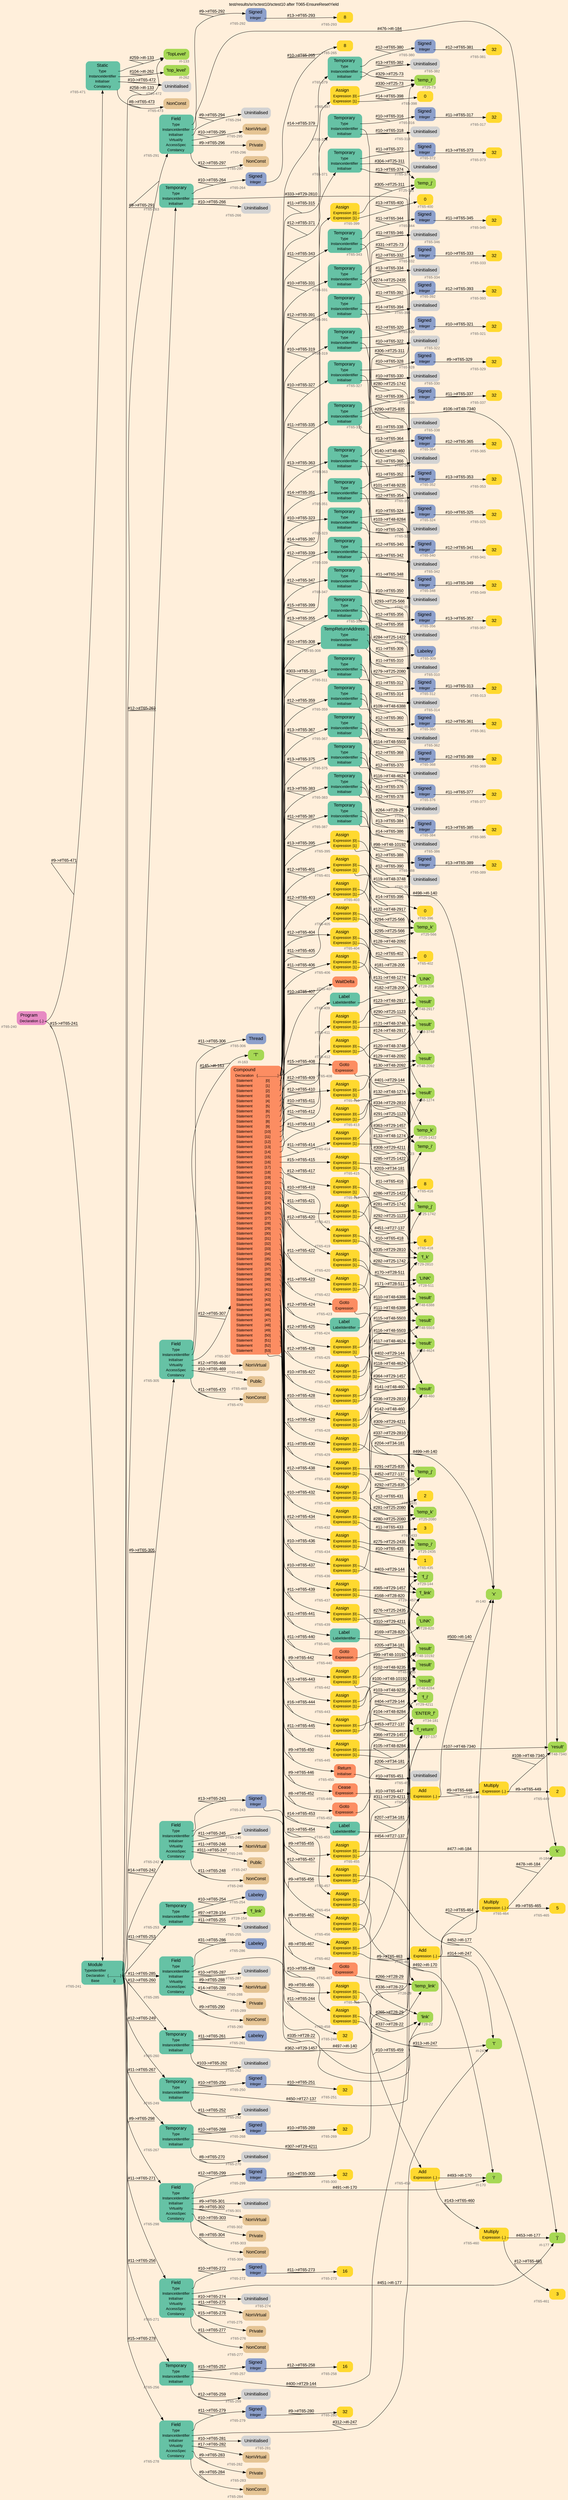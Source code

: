 digraph "test/results/sr/sctest10/sctest10 after T065-EnsureResetYield" {
label = "test/results/sr/sctest10/sctest10 after T065-EnsureResetYield"
labelloc = t
graph [
    rankdir = "LR"
    ranksep = 0.3
    bgcolor = antiquewhite1
    color = black
    fontcolor = black
    fontname = "Arial"
];
node [
    fontname = "Arial"
];
edge [
    fontname = "Arial"
];

// -------------------- node figure --------------------
// -------- block #T65-240 ----------
"#T65-240" [
    fillcolor = "/set28/4"
    xlabel = "#T65-240"
    fontsize = "12"
    fontcolor = grey40
    shape = "plaintext"
    label = <<TABLE BORDER="0" CELLBORDER="0" CELLSPACING="0">
     <TR><TD><FONT COLOR="black" POINT-SIZE="15">Program</FONT></TD></TR>
     <TR><TD><FONT COLOR="black" POINT-SIZE="12">Declaration</FONT></TD><TD PORT="port0"><FONT COLOR="black" POINT-SIZE="12">{..}</FONT></TD></TR>
    </TABLE>>
    style = "rounded,filled"
];

// -------- block #T65-241 ----------
"#T65-241" [
    fillcolor = "/set28/1"
    xlabel = "#T65-241"
    fontsize = "12"
    fontcolor = grey40
    shape = "plaintext"
    label = <<TABLE BORDER="0" CELLBORDER="0" CELLSPACING="0">
     <TR><TD><FONT COLOR="black" POINT-SIZE="15">Module</FONT></TD></TR>
     <TR><TD><FONT COLOR="black" POINT-SIZE="12">TypeIdentifier</FONT></TD><TD PORT="port0"></TD></TR>
     <TR><TD><FONT COLOR="black" POINT-SIZE="12">Declaration</FONT></TD><TD PORT="port1"><FONT COLOR="black" POINT-SIZE="12">{.............}</FONT></TD></TR>
     <TR><TD><FONT COLOR="black" POINT-SIZE="12">Base</FONT></TD><TD PORT="port2"><FONT COLOR="black" POINT-SIZE="12">{}</FONT></TD></TR>
    </TABLE>>
    style = "rounded,filled"
];

// -------- block #I-133 ----------
"#I-133" [
    fillcolor = "/set28/5"
    xlabel = "#I-133"
    fontsize = "12"
    fontcolor = grey40
    shape = "plaintext"
    label = <<TABLE BORDER="0" CELLBORDER="0" CELLSPACING="0">
     <TR><TD><FONT COLOR="black" POINT-SIZE="15">'TopLevel'</FONT></TD></TR>
    </TABLE>>
    style = "rounded,filled"
];

// -------- block #T65-242 ----------
"#T65-242" [
    fillcolor = "/set28/1"
    xlabel = "#T65-242"
    fontsize = "12"
    fontcolor = grey40
    shape = "plaintext"
    label = <<TABLE BORDER="0" CELLBORDER="0" CELLSPACING="0">
     <TR><TD><FONT COLOR="black" POINT-SIZE="15">Field</FONT></TD></TR>
     <TR><TD><FONT COLOR="black" POINT-SIZE="12">Type</FONT></TD><TD PORT="port0"></TD></TR>
     <TR><TD><FONT COLOR="black" POINT-SIZE="12">InstanceIdentifier</FONT></TD><TD PORT="port1"></TD></TR>
     <TR><TD><FONT COLOR="black" POINT-SIZE="12">Initialiser</FONT></TD><TD PORT="port2"></TD></TR>
     <TR><TD><FONT COLOR="black" POINT-SIZE="12">Virtuality</FONT></TD><TD PORT="port3"></TD></TR>
     <TR><TD><FONT COLOR="black" POINT-SIZE="12">AccessSpec</FONT></TD><TD PORT="port4"></TD></TR>
     <TR><TD><FONT COLOR="black" POINT-SIZE="12">Constancy</FONT></TD><TD PORT="port5"></TD></TR>
    </TABLE>>
    style = "rounded,filled"
];

// -------- block #T65-243 ----------
"#T65-243" [
    fillcolor = "/set28/3"
    xlabel = "#T65-243"
    fontsize = "12"
    fontcolor = grey40
    shape = "plaintext"
    label = <<TABLE BORDER="0" CELLBORDER="0" CELLSPACING="0">
     <TR><TD><FONT COLOR="black" POINT-SIZE="15">Signed</FONT></TD></TR>
     <TR><TD><FONT COLOR="black" POINT-SIZE="12">Integer</FONT></TD><TD PORT="port0"></TD></TR>
    </TABLE>>
    style = "rounded,filled"
];

// -------- block #T65-244 ----------
"#T65-244" [
    fillcolor = "/set28/6"
    xlabel = "#T65-244"
    fontsize = "12"
    fontcolor = grey40
    shape = "plaintext"
    label = <<TABLE BORDER="0" CELLBORDER="0" CELLSPACING="0">
     <TR><TD><FONT COLOR="black" POINT-SIZE="15">32</FONT></TD></TR>
    </TABLE>>
    style = "rounded,filled"
];

// -------- block #I-140 ----------
"#I-140" [
    fillcolor = "/set28/5"
    xlabel = "#I-140"
    fontsize = "12"
    fontcolor = grey40
    shape = "plaintext"
    label = <<TABLE BORDER="0" CELLBORDER="0" CELLSPACING="0">
     <TR><TD><FONT COLOR="black" POINT-SIZE="15">'x'</FONT></TD></TR>
    </TABLE>>
    style = "rounded,filled"
];

// -------- block #T65-245 ----------
"#T65-245" [
    xlabel = "#T65-245"
    fontsize = "12"
    fontcolor = grey40
    shape = "plaintext"
    label = <<TABLE BORDER="0" CELLBORDER="0" CELLSPACING="0">
     <TR><TD><FONT COLOR="black" POINT-SIZE="15">Uninitialised</FONT></TD></TR>
    </TABLE>>
    style = "rounded,filled"
];

// -------- block #T65-246 ----------
"#T65-246" [
    fillcolor = "/set28/7"
    xlabel = "#T65-246"
    fontsize = "12"
    fontcolor = grey40
    shape = "plaintext"
    label = <<TABLE BORDER="0" CELLBORDER="0" CELLSPACING="0">
     <TR><TD><FONT COLOR="black" POINT-SIZE="15">NonVirtual</FONT></TD></TR>
    </TABLE>>
    style = "rounded,filled"
];

// -------- block #T65-247 ----------
"#T65-247" [
    fillcolor = "/set28/7"
    xlabel = "#T65-247"
    fontsize = "12"
    fontcolor = grey40
    shape = "plaintext"
    label = <<TABLE BORDER="0" CELLBORDER="0" CELLSPACING="0">
     <TR><TD><FONT COLOR="black" POINT-SIZE="15">Public</FONT></TD></TR>
    </TABLE>>
    style = "rounded,filled"
];

// -------- block #T65-248 ----------
"#T65-248" [
    fillcolor = "/set28/7"
    xlabel = "#T65-248"
    fontsize = "12"
    fontcolor = grey40
    shape = "plaintext"
    label = <<TABLE BORDER="0" CELLBORDER="0" CELLSPACING="0">
     <TR><TD><FONT COLOR="black" POINT-SIZE="15">NonConst</FONT></TD></TR>
    </TABLE>>
    style = "rounded,filled"
];

// -------- block #T65-249 ----------
"#T65-249" [
    fillcolor = "/set28/1"
    xlabel = "#T65-249"
    fontsize = "12"
    fontcolor = grey40
    shape = "plaintext"
    label = <<TABLE BORDER="0" CELLBORDER="0" CELLSPACING="0">
     <TR><TD><FONT COLOR="black" POINT-SIZE="15">Temporary</FONT></TD></TR>
     <TR><TD><FONT COLOR="black" POINT-SIZE="12">Type</FONT></TD><TD PORT="port0"></TD></TR>
     <TR><TD><FONT COLOR="black" POINT-SIZE="12">InstanceIdentifier</FONT></TD><TD PORT="port1"></TD></TR>
     <TR><TD><FONT COLOR="black" POINT-SIZE="12">Initialiser</FONT></TD><TD PORT="port2"></TD></TR>
    </TABLE>>
    style = "rounded,filled"
];

// -------- block #T65-250 ----------
"#T65-250" [
    fillcolor = "/set28/3"
    xlabel = "#T65-250"
    fontsize = "12"
    fontcolor = grey40
    shape = "plaintext"
    label = <<TABLE BORDER="0" CELLBORDER="0" CELLSPACING="0">
     <TR><TD><FONT COLOR="black" POINT-SIZE="15">Signed</FONT></TD></TR>
     <TR><TD><FONT COLOR="black" POINT-SIZE="12">Integer</FONT></TD><TD PORT="port0"></TD></TR>
    </TABLE>>
    style = "rounded,filled"
];

// -------- block #T65-251 ----------
"#T65-251" [
    fillcolor = "/set28/6"
    xlabel = "#T65-251"
    fontsize = "12"
    fontcolor = grey40
    shape = "plaintext"
    label = <<TABLE BORDER="0" CELLBORDER="0" CELLSPACING="0">
     <TR><TD><FONT COLOR="black" POINT-SIZE="15">32</FONT></TD></TR>
    </TABLE>>
    style = "rounded,filled"
];

// -------- block #T27-137 ----------
"#T27-137" [
    fillcolor = "/set28/5"
    xlabel = "#T27-137"
    fontsize = "12"
    fontcolor = grey40
    shape = "plaintext"
    label = <<TABLE BORDER="0" CELLBORDER="0" CELLSPACING="0">
     <TR><TD><FONT COLOR="black" POINT-SIZE="15">'f_return'</FONT></TD></TR>
    </TABLE>>
    style = "rounded,filled"
];

// -------- block #T65-252 ----------
"#T65-252" [
    xlabel = "#T65-252"
    fontsize = "12"
    fontcolor = grey40
    shape = "plaintext"
    label = <<TABLE BORDER="0" CELLBORDER="0" CELLSPACING="0">
     <TR><TD><FONT COLOR="black" POINT-SIZE="15">Uninitialised</FONT></TD></TR>
    </TABLE>>
    style = "rounded,filled"
];

// -------- block #T65-253 ----------
"#T65-253" [
    fillcolor = "/set28/1"
    xlabel = "#T65-253"
    fontsize = "12"
    fontcolor = grey40
    shape = "plaintext"
    label = <<TABLE BORDER="0" CELLBORDER="0" CELLSPACING="0">
     <TR><TD><FONT COLOR="black" POINT-SIZE="15">Temporary</FONT></TD></TR>
     <TR><TD><FONT COLOR="black" POINT-SIZE="12">Type</FONT></TD><TD PORT="port0"></TD></TR>
     <TR><TD><FONT COLOR="black" POINT-SIZE="12">InstanceIdentifier</FONT></TD><TD PORT="port1"></TD></TR>
     <TR><TD><FONT COLOR="black" POINT-SIZE="12">Initialiser</FONT></TD><TD PORT="port2"></TD></TR>
    </TABLE>>
    style = "rounded,filled"
];

// -------- block #T65-254 ----------
"#T65-254" [
    fillcolor = "/set28/3"
    xlabel = "#T65-254"
    fontsize = "12"
    fontcolor = grey40
    shape = "plaintext"
    label = <<TABLE BORDER="0" CELLBORDER="0" CELLSPACING="0">
     <TR><TD><FONT COLOR="black" POINT-SIZE="15">Labeley</FONT></TD></TR>
    </TABLE>>
    style = "rounded,filled"
];

// -------- block #T28-154 ----------
"#T28-154" [
    fillcolor = "/set28/5"
    xlabel = "#T28-154"
    fontsize = "12"
    fontcolor = grey40
    shape = "plaintext"
    label = <<TABLE BORDER="0" CELLBORDER="0" CELLSPACING="0">
     <TR><TD><FONT COLOR="black" POINT-SIZE="15">'f_link'</FONT></TD></TR>
    </TABLE>>
    style = "rounded,filled"
];

// -------- block #T65-255 ----------
"#T65-255" [
    xlabel = "#T65-255"
    fontsize = "12"
    fontcolor = grey40
    shape = "plaintext"
    label = <<TABLE BORDER="0" CELLBORDER="0" CELLSPACING="0">
     <TR><TD><FONT COLOR="black" POINT-SIZE="15">Uninitialised</FONT></TD></TR>
    </TABLE>>
    style = "rounded,filled"
];

// -------- block #T65-256 ----------
"#T65-256" [
    fillcolor = "/set28/1"
    xlabel = "#T65-256"
    fontsize = "12"
    fontcolor = grey40
    shape = "plaintext"
    label = <<TABLE BORDER="0" CELLBORDER="0" CELLSPACING="0">
     <TR><TD><FONT COLOR="black" POINT-SIZE="15">Temporary</FONT></TD></TR>
     <TR><TD><FONT COLOR="black" POINT-SIZE="12">Type</FONT></TD><TD PORT="port0"></TD></TR>
     <TR><TD><FONT COLOR="black" POINT-SIZE="12">InstanceIdentifier</FONT></TD><TD PORT="port1"></TD></TR>
     <TR><TD><FONT COLOR="black" POINT-SIZE="12">Initialiser</FONT></TD><TD PORT="port2"></TD></TR>
    </TABLE>>
    style = "rounded,filled"
];

// -------- block #T65-257 ----------
"#T65-257" [
    fillcolor = "/set28/3"
    xlabel = "#T65-257"
    fontsize = "12"
    fontcolor = grey40
    shape = "plaintext"
    label = <<TABLE BORDER="0" CELLBORDER="0" CELLSPACING="0">
     <TR><TD><FONT COLOR="black" POINT-SIZE="15">Signed</FONT></TD></TR>
     <TR><TD><FONT COLOR="black" POINT-SIZE="12">Integer</FONT></TD><TD PORT="port0"></TD></TR>
    </TABLE>>
    style = "rounded,filled"
];

// -------- block #T65-258 ----------
"#T65-258" [
    fillcolor = "/set28/6"
    xlabel = "#T65-258"
    fontsize = "12"
    fontcolor = grey40
    shape = "plaintext"
    label = <<TABLE BORDER="0" CELLBORDER="0" CELLSPACING="0">
     <TR><TD><FONT COLOR="black" POINT-SIZE="15">16</FONT></TD></TR>
    </TABLE>>
    style = "rounded,filled"
];

// -------- block #T29-144 ----------
"#T29-144" [
    fillcolor = "/set28/5"
    xlabel = "#T29-144"
    fontsize = "12"
    fontcolor = grey40
    shape = "plaintext"
    label = <<TABLE BORDER="0" CELLBORDER="0" CELLSPACING="0">
     <TR><TD><FONT COLOR="black" POINT-SIZE="15">'f_j'</FONT></TD></TR>
    </TABLE>>
    style = "rounded,filled"
];

// -------- block #T65-259 ----------
"#T65-259" [
    xlabel = "#T65-259"
    fontsize = "12"
    fontcolor = grey40
    shape = "plaintext"
    label = <<TABLE BORDER="0" CELLBORDER="0" CELLSPACING="0">
     <TR><TD><FONT COLOR="black" POINT-SIZE="15">Uninitialised</FONT></TD></TR>
    </TABLE>>
    style = "rounded,filled"
];

// -------- block #T65-260 ----------
"#T65-260" [
    fillcolor = "/set28/1"
    xlabel = "#T65-260"
    fontsize = "12"
    fontcolor = grey40
    shape = "plaintext"
    label = <<TABLE BORDER="0" CELLBORDER="0" CELLSPACING="0">
     <TR><TD><FONT COLOR="black" POINT-SIZE="15">Temporary</FONT></TD></TR>
     <TR><TD><FONT COLOR="black" POINT-SIZE="12">Type</FONT></TD><TD PORT="port0"></TD></TR>
     <TR><TD><FONT COLOR="black" POINT-SIZE="12">InstanceIdentifier</FONT></TD><TD PORT="port1"></TD></TR>
     <TR><TD><FONT COLOR="black" POINT-SIZE="12">Initialiser</FONT></TD><TD PORT="port2"></TD></TR>
    </TABLE>>
    style = "rounded,filled"
];

// -------- block #T65-261 ----------
"#T65-261" [
    fillcolor = "/set28/3"
    xlabel = "#T65-261"
    fontsize = "12"
    fontcolor = grey40
    shape = "plaintext"
    label = <<TABLE BORDER="0" CELLBORDER="0" CELLSPACING="0">
     <TR><TD><FONT COLOR="black" POINT-SIZE="15">Labeley</FONT></TD></TR>
    </TABLE>>
    style = "rounded,filled"
];

// -------- block #T29-1457 ----------
"#T29-1457" [
    fillcolor = "/set28/5"
    xlabel = "#T29-1457"
    fontsize = "12"
    fontcolor = grey40
    shape = "plaintext"
    label = <<TABLE BORDER="0" CELLBORDER="0" CELLSPACING="0">
     <TR><TD><FONT COLOR="black" POINT-SIZE="15">'f_link'</FONT></TD></TR>
    </TABLE>>
    style = "rounded,filled"
];

// -------- block #T65-262 ----------
"#T65-262" [
    xlabel = "#T65-262"
    fontsize = "12"
    fontcolor = grey40
    shape = "plaintext"
    label = <<TABLE BORDER="0" CELLBORDER="0" CELLSPACING="0">
     <TR><TD><FONT COLOR="black" POINT-SIZE="15">Uninitialised</FONT></TD></TR>
    </TABLE>>
    style = "rounded,filled"
];

// -------- block #T65-263 ----------
"#T65-263" [
    fillcolor = "/set28/1"
    xlabel = "#T65-263"
    fontsize = "12"
    fontcolor = grey40
    shape = "plaintext"
    label = <<TABLE BORDER="0" CELLBORDER="0" CELLSPACING="0">
     <TR><TD><FONT COLOR="black" POINT-SIZE="15">Temporary</FONT></TD></TR>
     <TR><TD><FONT COLOR="black" POINT-SIZE="12">Type</FONT></TD><TD PORT="port0"></TD></TR>
     <TR><TD><FONT COLOR="black" POINT-SIZE="12">InstanceIdentifier</FONT></TD><TD PORT="port1"></TD></TR>
     <TR><TD><FONT COLOR="black" POINT-SIZE="12">Initialiser</FONT></TD><TD PORT="port2"></TD></TR>
    </TABLE>>
    style = "rounded,filled"
];

// -------- block #T65-264 ----------
"#T65-264" [
    fillcolor = "/set28/3"
    xlabel = "#T65-264"
    fontsize = "12"
    fontcolor = grey40
    shape = "plaintext"
    label = <<TABLE BORDER="0" CELLBORDER="0" CELLSPACING="0">
     <TR><TD><FONT COLOR="black" POINT-SIZE="15">Signed</FONT></TD></TR>
     <TR><TD><FONT COLOR="black" POINT-SIZE="12">Integer</FONT></TD><TD PORT="port0"></TD></TR>
    </TABLE>>
    style = "rounded,filled"
];

// -------- block #T65-265 ----------
"#T65-265" [
    fillcolor = "/set28/6"
    xlabel = "#T65-265"
    fontsize = "12"
    fontcolor = grey40
    shape = "plaintext"
    label = <<TABLE BORDER="0" CELLBORDER="0" CELLSPACING="0">
     <TR><TD><FONT COLOR="black" POINT-SIZE="15">8</FONT></TD></TR>
    </TABLE>>
    style = "rounded,filled"
];

// -------- block #T29-2810 ----------
"#T29-2810" [
    fillcolor = "/set28/5"
    xlabel = "#T29-2810"
    fontsize = "12"
    fontcolor = grey40
    shape = "plaintext"
    label = <<TABLE BORDER="0" CELLBORDER="0" CELLSPACING="0">
     <TR><TD><FONT COLOR="black" POINT-SIZE="15">'f_k'</FONT></TD></TR>
    </TABLE>>
    style = "rounded,filled"
];

// -------- block #T65-266 ----------
"#T65-266" [
    xlabel = "#T65-266"
    fontsize = "12"
    fontcolor = grey40
    shape = "plaintext"
    label = <<TABLE BORDER="0" CELLBORDER="0" CELLSPACING="0">
     <TR><TD><FONT COLOR="black" POINT-SIZE="15">Uninitialised</FONT></TD></TR>
    </TABLE>>
    style = "rounded,filled"
];

// -------- block #T65-267 ----------
"#T65-267" [
    fillcolor = "/set28/1"
    xlabel = "#T65-267"
    fontsize = "12"
    fontcolor = grey40
    shape = "plaintext"
    label = <<TABLE BORDER="0" CELLBORDER="0" CELLSPACING="0">
     <TR><TD><FONT COLOR="black" POINT-SIZE="15">Temporary</FONT></TD></TR>
     <TR><TD><FONT COLOR="black" POINT-SIZE="12">Type</FONT></TD><TD PORT="port0"></TD></TR>
     <TR><TD><FONT COLOR="black" POINT-SIZE="12">InstanceIdentifier</FONT></TD><TD PORT="port1"></TD></TR>
     <TR><TD><FONT COLOR="black" POINT-SIZE="12">Initialiser</FONT></TD><TD PORT="port2"></TD></TR>
    </TABLE>>
    style = "rounded,filled"
];

// -------- block #T65-268 ----------
"#T65-268" [
    fillcolor = "/set28/3"
    xlabel = "#T65-268"
    fontsize = "12"
    fontcolor = grey40
    shape = "plaintext"
    label = <<TABLE BORDER="0" CELLBORDER="0" CELLSPACING="0">
     <TR><TD><FONT COLOR="black" POINT-SIZE="15">Signed</FONT></TD></TR>
     <TR><TD><FONT COLOR="black" POINT-SIZE="12">Integer</FONT></TD><TD PORT="port0"></TD></TR>
    </TABLE>>
    style = "rounded,filled"
];

// -------- block #T65-269 ----------
"#T65-269" [
    fillcolor = "/set28/6"
    xlabel = "#T65-269"
    fontsize = "12"
    fontcolor = grey40
    shape = "plaintext"
    label = <<TABLE BORDER="0" CELLBORDER="0" CELLSPACING="0">
     <TR><TD><FONT COLOR="black" POINT-SIZE="15">32</FONT></TD></TR>
    </TABLE>>
    style = "rounded,filled"
];

// -------- block #T29-4211 ----------
"#T29-4211" [
    fillcolor = "/set28/5"
    xlabel = "#T29-4211"
    fontsize = "12"
    fontcolor = grey40
    shape = "plaintext"
    label = <<TABLE BORDER="0" CELLBORDER="0" CELLSPACING="0">
     <TR><TD><FONT COLOR="black" POINT-SIZE="15">'f_i'</FONT></TD></TR>
    </TABLE>>
    style = "rounded,filled"
];

// -------- block #T65-270 ----------
"#T65-270" [
    xlabel = "#T65-270"
    fontsize = "12"
    fontcolor = grey40
    shape = "plaintext"
    label = <<TABLE BORDER="0" CELLBORDER="0" CELLSPACING="0">
     <TR><TD><FONT COLOR="black" POINT-SIZE="15">Uninitialised</FONT></TD></TR>
    </TABLE>>
    style = "rounded,filled"
];

// -------- block #T65-271 ----------
"#T65-271" [
    fillcolor = "/set28/1"
    xlabel = "#T65-271"
    fontsize = "12"
    fontcolor = grey40
    shape = "plaintext"
    label = <<TABLE BORDER="0" CELLBORDER="0" CELLSPACING="0">
     <TR><TD><FONT COLOR="black" POINT-SIZE="15">Field</FONT></TD></TR>
     <TR><TD><FONT COLOR="black" POINT-SIZE="12">Type</FONT></TD><TD PORT="port0"></TD></TR>
     <TR><TD><FONT COLOR="black" POINT-SIZE="12">InstanceIdentifier</FONT></TD><TD PORT="port1"></TD></TR>
     <TR><TD><FONT COLOR="black" POINT-SIZE="12">Initialiser</FONT></TD><TD PORT="port2"></TD></TR>
     <TR><TD><FONT COLOR="black" POINT-SIZE="12">Virtuality</FONT></TD><TD PORT="port3"></TD></TR>
     <TR><TD><FONT COLOR="black" POINT-SIZE="12">AccessSpec</FONT></TD><TD PORT="port4"></TD></TR>
     <TR><TD><FONT COLOR="black" POINT-SIZE="12">Constancy</FONT></TD><TD PORT="port5"></TD></TR>
    </TABLE>>
    style = "rounded,filled"
];

// -------- block #T65-272 ----------
"#T65-272" [
    fillcolor = "/set28/3"
    xlabel = "#T65-272"
    fontsize = "12"
    fontcolor = grey40
    shape = "plaintext"
    label = <<TABLE BORDER="0" CELLBORDER="0" CELLSPACING="0">
     <TR><TD><FONT COLOR="black" POINT-SIZE="15">Signed</FONT></TD></TR>
     <TR><TD><FONT COLOR="black" POINT-SIZE="12">Integer</FONT></TD><TD PORT="port0"></TD></TR>
    </TABLE>>
    style = "rounded,filled"
];

// -------- block #T65-273 ----------
"#T65-273" [
    fillcolor = "/set28/6"
    xlabel = "#T65-273"
    fontsize = "12"
    fontcolor = grey40
    shape = "plaintext"
    label = <<TABLE BORDER="0" CELLBORDER="0" CELLSPACING="0">
     <TR><TD><FONT COLOR="black" POINT-SIZE="15">16</FONT></TD></TR>
    </TABLE>>
    style = "rounded,filled"
];

// -------- block #I-177 ----------
"#I-177" [
    fillcolor = "/set28/5"
    xlabel = "#I-177"
    fontsize = "12"
    fontcolor = grey40
    shape = "plaintext"
    label = <<TABLE BORDER="0" CELLBORDER="0" CELLSPACING="0">
     <TR><TD><FONT COLOR="black" POINT-SIZE="15">'j'</FONT></TD></TR>
    </TABLE>>
    style = "rounded,filled"
];

// -------- block #T65-274 ----------
"#T65-274" [
    xlabel = "#T65-274"
    fontsize = "12"
    fontcolor = grey40
    shape = "plaintext"
    label = <<TABLE BORDER="0" CELLBORDER="0" CELLSPACING="0">
     <TR><TD><FONT COLOR="black" POINT-SIZE="15">Uninitialised</FONT></TD></TR>
    </TABLE>>
    style = "rounded,filled"
];

// -------- block #T65-275 ----------
"#T65-275" [
    fillcolor = "/set28/7"
    xlabel = "#T65-275"
    fontsize = "12"
    fontcolor = grey40
    shape = "plaintext"
    label = <<TABLE BORDER="0" CELLBORDER="0" CELLSPACING="0">
     <TR><TD><FONT COLOR="black" POINT-SIZE="15">NonVirtual</FONT></TD></TR>
    </TABLE>>
    style = "rounded,filled"
];

// -------- block #T65-276 ----------
"#T65-276" [
    fillcolor = "/set28/7"
    xlabel = "#T65-276"
    fontsize = "12"
    fontcolor = grey40
    shape = "plaintext"
    label = <<TABLE BORDER="0" CELLBORDER="0" CELLSPACING="0">
     <TR><TD><FONT COLOR="black" POINT-SIZE="15">Private</FONT></TD></TR>
    </TABLE>>
    style = "rounded,filled"
];

// -------- block #T65-277 ----------
"#T65-277" [
    fillcolor = "/set28/7"
    xlabel = "#T65-277"
    fontsize = "12"
    fontcolor = grey40
    shape = "plaintext"
    label = <<TABLE BORDER="0" CELLBORDER="0" CELLSPACING="0">
     <TR><TD><FONT COLOR="black" POINT-SIZE="15">NonConst</FONT></TD></TR>
    </TABLE>>
    style = "rounded,filled"
];

// -------- block #T65-278 ----------
"#T65-278" [
    fillcolor = "/set28/1"
    xlabel = "#T65-278"
    fontsize = "12"
    fontcolor = grey40
    shape = "plaintext"
    label = <<TABLE BORDER="0" CELLBORDER="0" CELLSPACING="0">
     <TR><TD><FONT COLOR="black" POINT-SIZE="15">Field</FONT></TD></TR>
     <TR><TD><FONT COLOR="black" POINT-SIZE="12">Type</FONT></TD><TD PORT="port0"></TD></TR>
     <TR><TD><FONT COLOR="black" POINT-SIZE="12">InstanceIdentifier</FONT></TD><TD PORT="port1"></TD></TR>
     <TR><TD><FONT COLOR="black" POINT-SIZE="12">Initialiser</FONT></TD><TD PORT="port2"></TD></TR>
     <TR><TD><FONT COLOR="black" POINT-SIZE="12">Virtuality</FONT></TD><TD PORT="port3"></TD></TR>
     <TR><TD><FONT COLOR="black" POINT-SIZE="12">AccessSpec</FONT></TD><TD PORT="port4"></TD></TR>
     <TR><TD><FONT COLOR="black" POINT-SIZE="12">Constancy</FONT></TD><TD PORT="port5"></TD></TR>
    </TABLE>>
    style = "rounded,filled"
];

// -------- block #T65-279 ----------
"#T65-279" [
    fillcolor = "/set28/3"
    xlabel = "#T65-279"
    fontsize = "12"
    fontcolor = grey40
    shape = "plaintext"
    label = <<TABLE BORDER="0" CELLBORDER="0" CELLSPACING="0">
     <TR><TD><FONT COLOR="black" POINT-SIZE="15">Signed</FONT></TD></TR>
     <TR><TD><FONT COLOR="black" POINT-SIZE="12">Integer</FONT></TD><TD PORT="port0"></TD></TR>
    </TABLE>>
    style = "rounded,filled"
];

// -------- block #T65-280 ----------
"#T65-280" [
    fillcolor = "/set28/6"
    xlabel = "#T65-280"
    fontsize = "12"
    fontcolor = grey40
    shape = "plaintext"
    label = <<TABLE BORDER="0" CELLBORDER="0" CELLSPACING="0">
     <TR><TD><FONT COLOR="black" POINT-SIZE="15">32</FONT></TD></TR>
    </TABLE>>
    style = "rounded,filled"
];

// -------- block #I-247 ----------
"#I-247" [
    fillcolor = "/set28/5"
    xlabel = "#I-247"
    fontsize = "12"
    fontcolor = grey40
    shape = "plaintext"
    label = <<TABLE BORDER="0" CELLBORDER="0" CELLSPACING="0">
     <TR><TD><FONT COLOR="black" POINT-SIZE="15">'t'</FONT></TD></TR>
    </TABLE>>
    style = "rounded,filled"
];

// -------- block #T65-281 ----------
"#T65-281" [
    xlabel = "#T65-281"
    fontsize = "12"
    fontcolor = grey40
    shape = "plaintext"
    label = <<TABLE BORDER="0" CELLBORDER="0" CELLSPACING="0">
     <TR><TD><FONT COLOR="black" POINT-SIZE="15">Uninitialised</FONT></TD></TR>
    </TABLE>>
    style = "rounded,filled"
];

// -------- block #T65-282 ----------
"#T65-282" [
    fillcolor = "/set28/7"
    xlabel = "#T65-282"
    fontsize = "12"
    fontcolor = grey40
    shape = "plaintext"
    label = <<TABLE BORDER="0" CELLBORDER="0" CELLSPACING="0">
     <TR><TD><FONT COLOR="black" POINT-SIZE="15">NonVirtual</FONT></TD></TR>
    </TABLE>>
    style = "rounded,filled"
];

// -------- block #T65-283 ----------
"#T65-283" [
    fillcolor = "/set28/7"
    xlabel = "#T65-283"
    fontsize = "12"
    fontcolor = grey40
    shape = "plaintext"
    label = <<TABLE BORDER="0" CELLBORDER="0" CELLSPACING="0">
     <TR><TD><FONT COLOR="black" POINT-SIZE="15">Private</FONT></TD></TR>
    </TABLE>>
    style = "rounded,filled"
];

// -------- block #T65-284 ----------
"#T65-284" [
    fillcolor = "/set28/7"
    xlabel = "#T65-284"
    fontsize = "12"
    fontcolor = grey40
    shape = "plaintext"
    label = <<TABLE BORDER="0" CELLBORDER="0" CELLSPACING="0">
     <TR><TD><FONT COLOR="black" POINT-SIZE="15">NonConst</FONT></TD></TR>
    </TABLE>>
    style = "rounded,filled"
];

// -------- block #T65-285 ----------
"#T65-285" [
    fillcolor = "/set28/1"
    xlabel = "#T65-285"
    fontsize = "12"
    fontcolor = grey40
    shape = "plaintext"
    label = <<TABLE BORDER="0" CELLBORDER="0" CELLSPACING="0">
     <TR><TD><FONT COLOR="black" POINT-SIZE="15">Field</FONT></TD></TR>
     <TR><TD><FONT COLOR="black" POINT-SIZE="12">Type</FONT></TD><TD PORT="port0"></TD></TR>
     <TR><TD><FONT COLOR="black" POINT-SIZE="12">InstanceIdentifier</FONT></TD><TD PORT="port1"></TD></TR>
     <TR><TD><FONT COLOR="black" POINT-SIZE="12">Initialiser</FONT></TD><TD PORT="port2"></TD></TR>
     <TR><TD><FONT COLOR="black" POINT-SIZE="12">Virtuality</FONT></TD><TD PORT="port3"></TD></TR>
     <TR><TD><FONT COLOR="black" POINT-SIZE="12">AccessSpec</FONT></TD><TD PORT="port4"></TD></TR>
     <TR><TD><FONT COLOR="black" POINT-SIZE="12">Constancy</FONT></TD><TD PORT="port5"></TD></TR>
    </TABLE>>
    style = "rounded,filled"
];

// -------- block #T65-286 ----------
"#T65-286" [
    fillcolor = "/set28/3"
    xlabel = "#T65-286"
    fontsize = "12"
    fontcolor = grey40
    shape = "plaintext"
    label = <<TABLE BORDER="0" CELLBORDER="0" CELLSPACING="0">
     <TR><TD><FONT COLOR="black" POINT-SIZE="15">Labeley</FONT></TD></TR>
    </TABLE>>
    style = "rounded,filled"
];

// -------- block #T28-22 ----------
"#T28-22" [
    fillcolor = "/set28/5"
    xlabel = "#T28-22"
    fontsize = "12"
    fontcolor = grey40
    shape = "plaintext"
    label = <<TABLE BORDER="0" CELLBORDER="0" CELLSPACING="0">
     <TR><TD><FONT COLOR="black" POINT-SIZE="15">'link'</FONT></TD></TR>
    </TABLE>>
    style = "rounded,filled"
];

// -------- block #T65-287 ----------
"#T65-287" [
    xlabel = "#T65-287"
    fontsize = "12"
    fontcolor = grey40
    shape = "plaintext"
    label = <<TABLE BORDER="0" CELLBORDER="0" CELLSPACING="0">
     <TR><TD><FONT COLOR="black" POINT-SIZE="15">Uninitialised</FONT></TD></TR>
    </TABLE>>
    style = "rounded,filled"
];

// -------- block #T65-288 ----------
"#T65-288" [
    fillcolor = "/set28/7"
    xlabel = "#T65-288"
    fontsize = "12"
    fontcolor = grey40
    shape = "plaintext"
    label = <<TABLE BORDER="0" CELLBORDER="0" CELLSPACING="0">
     <TR><TD><FONT COLOR="black" POINT-SIZE="15">NonVirtual</FONT></TD></TR>
    </TABLE>>
    style = "rounded,filled"
];

// -------- block #T65-289 ----------
"#T65-289" [
    fillcolor = "/set28/7"
    xlabel = "#T65-289"
    fontsize = "12"
    fontcolor = grey40
    shape = "plaintext"
    label = <<TABLE BORDER="0" CELLBORDER="0" CELLSPACING="0">
     <TR><TD><FONT COLOR="black" POINT-SIZE="15">Private</FONT></TD></TR>
    </TABLE>>
    style = "rounded,filled"
];

// -------- block #T65-290 ----------
"#T65-290" [
    fillcolor = "/set28/7"
    xlabel = "#T65-290"
    fontsize = "12"
    fontcolor = grey40
    shape = "plaintext"
    label = <<TABLE BORDER="0" CELLBORDER="0" CELLSPACING="0">
     <TR><TD><FONT COLOR="black" POINT-SIZE="15">NonConst</FONT></TD></TR>
    </TABLE>>
    style = "rounded,filled"
];

// -------- block #T65-291 ----------
"#T65-291" [
    fillcolor = "/set28/1"
    xlabel = "#T65-291"
    fontsize = "12"
    fontcolor = grey40
    shape = "plaintext"
    label = <<TABLE BORDER="0" CELLBORDER="0" CELLSPACING="0">
     <TR><TD><FONT COLOR="black" POINT-SIZE="15">Field</FONT></TD></TR>
     <TR><TD><FONT COLOR="black" POINT-SIZE="12">Type</FONT></TD><TD PORT="port0"></TD></TR>
     <TR><TD><FONT COLOR="black" POINT-SIZE="12">InstanceIdentifier</FONT></TD><TD PORT="port1"></TD></TR>
     <TR><TD><FONT COLOR="black" POINT-SIZE="12">Initialiser</FONT></TD><TD PORT="port2"></TD></TR>
     <TR><TD><FONT COLOR="black" POINT-SIZE="12">Virtuality</FONT></TD><TD PORT="port3"></TD></TR>
     <TR><TD><FONT COLOR="black" POINT-SIZE="12">AccessSpec</FONT></TD><TD PORT="port4"></TD></TR>
     <TR><TD><FONT COLOR="black" POINT-SIZE="12">Constancy</FONT></TD><TD PORT="port5"></TD></TR>
    </TABLE>>
    style = "rounded,filled"
];

// -------- block #T65-292 ----------
"#T65-292" [
    fillcolor = "/set28/3"
    xlabel = "#T65-292"
    fontsize = "12"
    fontcolor = grey40
    shape = "plaintext"
    label = <<TABLE BORDER="0" CELLBORDER="0" CELLSPACING="0">
     <TR><TD><FONT COLOR="black" POINT-SIZE="15">Signed</FONT></TD></TR>
     <TR><TD><FONT COLOR="black" POINT-SIZE="12">Integer</FONT></TD><TD PORT="port0"></TD></TR>
    </TABLE>>
    style = "rounded,filled"
];

// -------- block #T65-293 ----------
"#T65-293" [
    fillcolor = "/set28/6"
    xlabel = "#T65-293"
    fontsize = "12"
    fontcolor = grey40
    shape = "plaintext"
    label = <<TABLE BORDER="0" CELLBORDER="0" CELLSPACING="0">
     <TR><TD><FONT COLOR="black" POINT-SIZE="15">8</FONT></TD></TR>
    </TABLE>>
    style = "rounded,filled"
];

// -------- block #I-184 ----------
"#I-184" [
    fillcolor = "/set28/5"
    xlabel = "#I-184"
    fontsize = "12"
    fontcolor = grey40
    shape = "plaintext"
    label = <<TABLE BORDER="0" CELLBORDER="0" CELLSPACING="0">
     <TR><TD><FONT COLOR="black" POINT-SIZE="15">'k'</FONT></TD></TR>
    </TABLE>>
    style = "rounded,filled"
];

// -------- block #T65-294 ----------
"#T65-294" [
    xlabel = "#T65-294"
    fontsize = "12"
    fontcolor = grey40
    shape = "plaintext"
    label = <<TABLE BORDER="0" CELLBORDER="0" CELLSPACING="0">
     <TR><TD><FONT COLOR="black" POINT-SIZE="15">Uninitialised</FONT></TD></TR>
    </TABLE>>
    style = "rounded,filled"
];

// -------- block #T65-295 ----------
"#T65-295" [
    fillcolor = "/set28/7"
    xlabel = "#T65-295"
    fontsize = "12"
    fontcolor = grey40
    shape = "plaintext"
    label = <<TABLE BORDER="0" CELLBORDER="0" CELLSPACING="0">
     <TR><TD><FONT COLOR="black" POINT-SIZE="15">NonVirtual</FONT></TD></TR>
    </TABLE>>
    style = "rounded,filled"
];

// -------- block #T65-296 ----------
"#T65-296" [
    fillcolor = "/set28/7"
    xlabel = "#T65-296"
    fontsize = "12"
    fontcolor = grey40
    shape = "plaintext"
    label = <<TABLE BORDER="0" CELLBORDER="0" CELLSPACING="0">
     <TR><TD><FONT COLOR="black" POINT-SIZE="15">Private</FONT></TD></TR>
    </TABLE>>
    style = "rounded,filled"
];

// -------- block #T65-297 ----------
"#T65-297" [
    fillcolor = "/set28/7"
    xlabel = "#T65-297"
    fontsize = "12"
    fontcolor = grey40
    shape = "plaintext"
    label = <<TABLE BORDER="0" CELLBORDER="0" CELLSPACING="0">
     <TR><TD><FONT COLOR="black" POINT-SIZE="15">NonConst</FONT></TD></TR>
    </TABLE>>
    style = "rounded,filled"
];

// -------- block #T65-298 ----------
"#T65-298" [
    fillcolor = "/set28/1"
    xlabel = "#T65-298"
    fontsize = "12"
    fontcolor = grey40
    shape = "plaintext"
    label = <<TABLE BORDER="0" CELLBORDER="0" CELLSPACING="0">
     <TR><TD><FONT COLOR="black" POINT-SIZE="15">Field</FONT></TD></TR>
     <TR><TD><FONT COLOR="black" POINT-SIZE="12">Type</FONT></TD><TD PORT="port0"></TD></TR>
     <TR><TD><FONT COLOR="black" POINT-SIZE="12">InstanceIdentifier</FONT></TD><TD PORT="port1"></TD></TR>
     <TR><TD><FONT COLOR="black" POINT-SIZE="12">Initialiser</FONT></TD><TD PORT="port2"></TD></TR>
     <TR><TD><FONT COLOR="black" POINT-SIZE="12">Virtuality</FONT></TD><TD PORT="port3"></TD></TR>
     <TR><TD><FONT COLOR="black" POINT-SIZE="12">AccessSpec</FONT></TD><TD PORT="port4"></TD></TR>
     <TR><TD><FONT COLOR="black" POINT-SIZE="12">Constancy</FONT></TD><TD PORT="port5"></TD></TR>
    </TABLE>>
    style = "rounded,filled"
];

// -------- block #T65-299 ----------
"#T65-299" [
    fillcolor = "/set28/3"
    xlabel = "#T65-299"
    fontsize = "12"
    fontcolor = grey40
    shape = "plaintext"
    label = <<TABLE BORDER="0" CELLBORDER="0" CELLSPACING="0">
     <TR><TD><FONT COLOR="black" POINT-SIZE="15">Signed</FONT></TD></TR>
     <TR><TD><FONT COLOR="black" POINT-SIZE="12">Integer</FONT></TD><TD PORT="port0"></TD></TR>
    </TABLE>>
    style = "rounded,filled"
];

// -------- block #T65-300 ----------
"#T65-300" [
    fillcolor = "/set28/6"
    xlabel = "#T65-300"
    fontsize = "12"
    fontcolor = grey40
    shape = "plaintext"
    label = <<TABLE BORDER="0" CELLBORDER="0" CELLSPACING="0">
     <TR><TD><FONT COLOR="black" POINT-SIZE="15">32</FONT></TD></TR>
    </TABLE>>
    style = "rounded,filled"
];

// -------- block #I-170 ----------
"#I-170" [
    fillcolor = "/set28/5"
    xlabel = "#I-170"
    fontsize = "12"
    fontcolor = grey40
    shape = "plaintext"
    label = <<TABLE BORDER="0" CELLBORDER="0" CELLSPACING="0">
     <TR><TD><FONT COLOR="black" POINT-SIZE="15">'i'</FONT></TD></TR>
    </TABLE>>
    style = "rounded,filled"
];

// -------- block #T65-301 ----------
"#T65-301" [
    xlabel = "#T65-301"
    fontsize = "12"
    fontcolor = grey40
    shape = "plaintext"
    label = <<TABLE BORDER="0" CELLBORDER="0" CELLSPACING="0">
     <TR><TD><FONT COLOR="black" POINT-SIZE="15">Uninitialised</FONT></TD></TR>
    </TABLE>>
    style = "rounded,filled"
];

// -------- block #T65-302 ----------
"#T65-302" [
    fillcolor = "/set28/7"
    xlabel = "#T65-302"
    fontsize = "12"
    fontcolor = grey40
    shape = "plaintext"
    label = <<TABLE BORDER="0" CELLBORDER="0" CELLSPACING="0">
     <TR><TD><FONT COLOR="black" POINT-SIZE="15">NonVirtual</FONT></TD></TR>
    </TABLE>>
    style = "rounded,filled"
];

// -------- block #T65-303 ----------
"#T65-303" [
    fillcolor = "/set28/7"
    xlabel = "#T65-303"
    fontsize = "12"
    fontcolor = grey40
    shape = "plaintext"
    label = <<TABLE BORDER="0" CELLBORDER="0" CELLSPACING="0">
     <TR><TD><FONT COLOR="black" POINT-SIZE="15">Private</FONT></TD></TR>
    </TABLE>>
    style = "rounded,filled"
];

// -------- block #T65-304 ----------
"#T65-304" [
    fillcolor = "/set28/7"
    xlabel = "#T65-304"
    fontsize = "12"
    fontcolor = grey40
    shape = "plaintext"
    label = <<TABLE BORDER="0" CELLBORDER="0" CELLSPACING="0">
     <TR><TD><FONT COLOR="black" POINT-SIZE="15">NonConst</FONT></TD></TR>
    </TABLE>>
    style = "rounded,filled"
];

// -------- block #T65-305 ----------
"#T65-305" [
    fillcolor = "/set28/1"
    xlabel = "#T65-305"
    fontsize = "12"
    fontcolor = grey40
    shape = "plaintext"
    label = <<TABLE BORDER="0" CELLBORDER="0" CELLSPACING="0">
     <TR><TD><FONT COLOR="black" POINT-SIZE="15">Field</FONT></TD></TR>
     <TR><TD><FONT COLOR="black" POINT-SIZE="12">Type</FONT></TD><TD PORT="port0"></TD></TR>
     <TR><TD><FONT COLOR="black" POINT-SIZE="12">InstanceIdentifier</FONT></TD><TD PORT="port1"></TD></TR>
     <TR><TD><FONT COLOR="black" POINT-SIZE="12">Initialiser</FONT></TD><TD PORT="port2"></TD></TR>
     <TR><TD><FONT COLOR="black" POINT-SIZE="12">Virtuality</FONT></TD><TD PORT="port3"></TD></TR>
     <TR><TD><FONT COLOR="black" POINT-SIZE="12">AccessSpec</FONT></TD><TD PORT="port4"></TD></TR>
     <TR><TD><FONT COLOR="black" POINT-SIZE="12">Constancy</FONT></TD><TD PORT="port5"></TD></TR>
    </TABLE>>
    style = "rounded,filled"
];

// -------- block #T65-306 ----------
"#T65-306" [
    fillcolor = "/set28/3"
    xlabel = "#T65-306"
    fontsize = "12"
    fontcolor = grey40
    shape = "plaintext"
    label = <<TABLE BORDER="0" CELLBORDER="0" CELLSPACING="0">
     <TR><TD><FONT COLOR="black" POINT-SIZE="15">Thread</FONT></TD></TR>
    </TABLE>>
    style = "rounded,filled"
];

// -------- block #I-163 ----------
"#I-163" [
    fillcolor = "/set28/5"
    xlabel = "#I-163"
    fontsize = "12"
    fontcolor = grey40
    shape = "plaintext"
    label = <<TABLE BORDER="0" CELLBORDER="0" CELLSPACING="0">
     <TR><TD><FONT COLOR="black" POINT-SIZE="15">'T'</FONT></TD></TR>
    </TABLE>>
    style = "rounded,filled"
];

// -------- block #T65-307 ----------
"#T65-307" [
    fillcolor = "/set28/2"
    xlabel = "#T65-307"
    fontsize = "12"
    fontcolor = grey40
    shape = "plaintext"
    label = <<TABLE BORDER="0" CELLBORDER="0" CELLSPACING="0">
     <TR><TD><FONT COLOR="black" POINT-SIZE="15">Compound</FONT></TD></TR>
     <TR><TD><FONT COLOR="black" POINT-SIZE="12">Declaration</FONT></TD><TD PORT="port0"><FONT COLOR="black" POINT-SIZE="12">{......................}</FONT></TD></TR>
     <TR><TD><FONT COLOR="black" POINT-SIZE="12">Statement</FONT></TD><TD PORT="port1"><FONT COLOR="black" POINT-SIZE="12">[0]</FONT></TD></TR>
     <TR><TD><FONT COLOR="black" POINT-SIZE="12">Statement</FONT></TD><TD PORT="port2"><FONT COLOR="black" POINT-SIZE="12">[1]</FONT></TD></TR>
     <TR><TD><FONT COLOR="black" POINT-SIZE="12">Statement</FONT></TD><TD PORT="port3"><FONT COLOR="black" POINT-SIZE="12">[2]</FONT></TD></TR>
     <TR><TD><FONT COLOR="black" POINT-SIZE="12">Statement</FONT></TD><TD PORT="port4"><FONT COLOR="black" POINT-SIZE="12">[3]</FONT></TD></TR>
     <TR><TD><FONT COLOR="black" POINT-SIZE="12">Statement</FONT></TD><TD PORT="port5"><FONT COLOR="black" POINT-SIZE="12">[4]</FONT></TD></TR>
     <TR><TD><FONT COLOR="black" POINT-SIZE="12">Statement</FONT></TD><TD PORT="port6"><FONT COLOR="black" POINT-SIZE="12">[5]</FONT></TD></TR>
     <TR><TD><FONT COLOR="black" POINT-SIZE="12">Statement</FONT></TD><TD PORT="port7"><FONT COLOR="black" POINT-SIZE="12">[6]</FONT></TD></TR>
     <TR><TD><FONT COLOR="black" POINT-SIZE="12">Statement</FONT></TD><TD PORT="port8"><FONT COLOR="black" POINT-SIZE="12">[7]</FONT></TD></TR>
     <TR><TD><FONT COLOR="black" POINT-SIZE="12">Statement</FONT></TD><TD PORT="port9"><FONT COLOR="black" POINT-SIZE="12">[8]</FONT></TD></TR>
     <TR><TD><FONT COLOR="black" POINT-SIZE="12">Statement</FONT></TD><TD PORT="port10"><FONT COLOR="black" POINT-SIZE="12">[9]</FONT></TD></TR>
     <TR><TD><FONT COLOR="black" POINT-SIZE="12">Statement</FONT></TD><TD PORT="port11"><FONT COLOR="black" POINT-SIZE="12">[10]</FONT></TD></TR>
     <TR><TD><FONT COLOR="black" POINT-SIZE="12">Statement</FONT></TD><TD PORT="port12"><FONT COLOR="black" POINT-SIZE="12">[11]</FONT></TD></TR>
     <TR><TD><FONT COLOR="black" POINT-SIZE="12">Statement</FONT></TD><TD PORT="port13"><FONT COLOR="black" POINT-SIZE="12">[12]</FONT></TD></TR>
     <TR><TD><FONT COLOR="black" POINT-SIZE="12">Statement</FONT></TD><TD PORT="port14"><FONT COLOR="black" POINT-SIZE="12">[13]</FONT></TD></TR>
     <TR><TD><FONT COLOR="black" POINT-SIZE="12">Statement</FONT></TD><TD PORT="port15"><FONT COLOR="black" POINT-SIZE="12">[14]</FONT></TD></TR>
     <TR><TD><FONT COLOR="black" POINT-SIZE="12">Statement</FONT></TD><TD PORT="port16"><FONT COLOR="black" POINT-SIZE="12">[15]</FONT></TD></TR>
     <TR><TD><FONT COLOR="black" POINT-SIZE="12">Statement</FONT></TD><TD PORT="port17"><FONT COLOR="black" POINT-SIZE="12">[16]</FONT></TD></TR>
     <TR><TD><FONT COLOR="black" POINT-SIZE="12">Statement</FONT></TD><TD PORT="port18"><FONT COLOR="black" POINT-SIZE="12">[17]</FONT></TD></TR>
     <TR><TD><FONT COLOR="black" POINT-SIZE="12">Statement</FONT></TD><TD PORT="port19"><FONT COLOR="black" POINT-SIZE="12">[18]</FONT></TD></TR>
     <TR><TD><FONT COLOR="black" POINT-SIZE="12">Statement</FONT></TD><TD PORT="port20"><FONT COLOR="black" POINT-SIZE="12">[19]</FONT></TD></TR>
     <TR><TD><FONT COLOR="black" POINT-SIZE="12">Statement</FONT></TD><TD PORT="port21"><FONT COLOR="black" POINT-SIZE="12">[20]</FONT></TD></TR>
     <TR><TD><FONT COLOR="black" POINT-SIZE="12">Statement</FONT></TD><TD PORT="port22"><FONT COLOR="black" POINT-SIZE="12">[21]</FONT></TD></TR>
     <TR><TD><FONT COLOR="black" POINT-SIZE="12">Statement</FONT></TD><TD PORT="port23"><FONT COLOR="black" POINT-SIZE="12">[22]</FONT></TD></TR>
     <TR><TD><FONT COLOR="black" POINT-SIZE="12">Statement</FONT></TD><TD PORT="port24"><FONT COLOR="black" POINT-SIZE="12">[23]</FONT></TD></TR>
     <TR><TD><FONT COLOR="black" POINT-SIZE="12">Statement</FONT></TD><TD PORT="port25"><FONT COLOR="black" POINT-SIZE="12">[24]</FONT></TD></TR>
     <TR><TD><FONT COLOR="black" POINT-SIZE="12">Statement</FONT></TD><TD PORT="port26"><FONT COLOR="black" POINT-SIZE="12">[25]</FONT></TD></TR>
     <TR><TD><FONT COLOR="black" POINT-SIZE="12">Statement</FONT></TD><TD PORT="port27"><FONT COLOR="black" POINT-SIZE="12">[26]</FONT></TD></TR>
     <TR><TD><FONT COLOR="black" POINT-SIZE="12">Statement</FONT></TD><TD PORT="port28"><FONT COLOR="black" POINT-SIZE="12">[27]</FONT></TD></TR>
     <TR><TD><FONT COLOR="black" POINT-SIZE="12">Statement</FONT></TD><TD PORT="port29"><FONT COLOR="black" POINT-SIZE="12">[28]</FONT></TD></TR>
     <TR><TD><FONT COLOR="black" POINT-SIZE="12">Statement</FONT></TD><TD PORT="port30"><FONT COLOR="black" POINT-SIZE="12">[29]</FONT></TD></TR>
     <TR><TD><FONT COLOR="black" POINT-SIZE="12">Statement</FONT></TD><TD PORT="port31"><FONT COLOR="black" POINT-SIZE="12">[30]</FONT></TD></TR>
     <TR><TD><FONT COLOR="black" POINT-SIZE="12">Statement</FONT></TD><TD PORT="port32"><FONT COLOR="black" POINT-SIZE="12">[31]</FONT></TD></TR>
     <TR><TD><FONT COLOR="black" POINT-SIZE="12">Statement</FONT></TD><TD PORT="port33"><FONT COLOR="black" POINT-SIZE="12">[32]</FONT></TD></TR>
     <TR><TD><FONT COLOR="black" POINT-SIZE="12">Statement</FONT></TD><TD PORT="port34"><FONT COLOR="black" POINT-SIZE="12">[33]</FONT></TD></TR>
     <TR><TD><FONT COLOR="black" POINT-SIZE="12">Statement</FONT></TD><TD PORT="port35"><FONT COLOR="black" POINT-SIZE="12">[34]</FONT></TD></TR>
     <TR><TD><FONT COLOR="black" POINT-SIZE="12">Statement</FONT></TD><TD PORT="port36"><FONT COLOR="black" POINT-SIZE="12">[35]</FONT></TD></TR>
     <TR><TD><FONT COLOR="black" POINT-SIZE="12">Statement</FONT></TD><TD PORT="port37"><FONT COLOR="black" POINT-SIZE="12">[36]</FONT></TD></TR>
     <TR><TD><FONT COLOR="black" POINT-SIZE="12">Statement</FONT></TD><TD PORT="port38"><FONT COLOR="black" POINT-SIZE="12">[37]</FONT></TD></TR>
     <TR><TD><FONT COLOR="black" POINT-SIZE="12">Statement</FONT></TD><TD PORT="port39"><FONT COLOR="black" POINT-SIZE="12">[38]</FONT></TD></TR>
     <TR><TD><FONT COLOR="black" POINT-SIZE="12">Statement</FONT></TD><TD PORT="port40"><FONT COLOR="black" POINT-SIZE="12">[39]</FONT></TD></TR>
     <TR><TD><FONT COLOR="black" POINT-SIZE="12">Statement</FONT></TD><TD PORT="port41"><FONT COLOR="black" POINT-SIZE="12">[40]</FONT></TD></TR>
     <TR><TD><FONT COLOR="black" POINT-SIZE="12">Statement</FONT></TD><TD PORT="port42"><FONT COLOR="black" POINT-SIZE="12">[41]</FONT></TD></TR>
     <TR><TD><FONT COLOR="black" POINT-SIZE="12">Statement</FONT></TD><TD PORT="port43"><FONT COLOR="black" POINT-SIZE="12">[42]</FONT></TD></TR>
     <TR><TD><FONT COLOR="black" POINT-SIZE="12">Statement</FONT></TD><TD PORT="port44"><FONT COLOR="black" POINT-SIZE="12">[43]</FONT></TD></TR>
     <TR><TD><FONT COLOR="black" POINT-SIZE="12">Statement</FONT></TD><TD PORT="port45"><FONT COLOR="black" POINT-SIZE="12">[44]</FONT></TD></TR>
     <TR><TD><FONT COLOR="black" POINT-SIZE="12">Statement</FONT></TD><TD PORT="port46"><FONT COLOR="black" POINT-SIZE="12">[45]</FONT></TD></TR>
     <TR><TD><FONT COLOR="black" POINT-SIZE="12">Statement</FONT></TD><TD PORT="port47"><FONT COLOR="black" POINT-SIZE="12">[46]</FONT></TD></TR>
     <TR><TD><FONT COLOR="black" POINT-SIZE="12">Statement</FONT></TD><TD PORT="port48"><FONT COLOR="black" POINT-SIZE="12">[47]</FONT></TD></TR>
     <TR><TD><FONT COLOR="black" POINT-SIZE="12">Statement</FONT></TD><TD PORT="port49"><FONT COLOR="black" POINT-SIZE="12">[48]</FONT></TD></TR>
     <TR><TD><FONT COLOR="black" POINT-SIZE="12">Statement</FONT></TD><TD PORT="port50"><FONT COLOR="black" POINT-SIZE="12">[49]</FONT></TD></TR>
     <TR><TD><FONT COLOR="black" POINT-SIZE="12">Statement</FONT></TD><TD PORT="port51"><FONT COLOR="black" POINT-SIZE="12">[50]</FONT></TD></TR>
     <TR><TD><FONT COLOR="black" POINT-SIZE="12">Statement</FONT></TD><TD PORT="port52"><FONT COLOR="black" POINT-SIZE="12">[51]</FONT></TD></TR>
     <TR><TD><FONT COLOR="black" POINT-SIZE="12">Statement</FONT></TD><TD PORT="port53"><FONT COLOR="black" POINT-SIZE="12">[52]</FONT></TD></TR>
     <TR><TD><FONT COLOR="black" POINT-SIZE="12">Statement</FONT></TD><TD PORT="port54"><FONT COLOR="black" POINT-SIZE="12">[53]</FONT></TD></TR>
    </TABLE>>
    style = "rounded,filled"
];

// -------- block #T65-308 ----------
"#T65-308" [
    fillcolor = "/set28/1"
    xlabel = "#T65-308"
    fontsize = "12"
    fontcolor = grey40
    shape = "plaintext"
    label = <<TABLE BORDER="0" CELLBORDER="0" CELLSPACING="0">
     <TR><TD><FONT COLOR="black" POINT-SIZE="15">TempReturnAddress</FONT></TD></TR>
     <TR><TD><FONT COLOR="black" POINT-SIZE="12">Type</FONT></TD><TD PORT="port0"></TD></TR>
     <TR><TD><FONT COLOR="black" POINT-SIZE="12">InstanceIdentifier</FONT></TD><TD PORT="port1"></TD></TR>
     <TR><TD><FONT COLOR="black" POINT-SIZE="12">Initialiser</FONT></TD><TD PORT="port2"></TD></TR>
    </TABLE>>
    style = "rounded,filled"
];

// -------- block #T65-309 ----------
"#T65-309" [
    fillcolor = "/set28/3"
    xlabel = "#T65-309"
    fontsize = "12"
    fontcolor = grey40
    shape = "plaintext"
    label = <<TABLE BORDER="0" CELLBORDER="0" CELLSPACING="0">
     <TR><TD><FONT COLOR="black" POINT-SIZE="15">Labeley</FONT></TD></TR>
    </TABLE>>
    style = "rounded,filled"
];

// -------- block #T28-29 ----------
"#T28-29" [
    fillcolor = "/set28/5"
    xlabel = "#T28-29"
    fontsize = "12"
    fontcolor = grey40
    shape = "plaintext"
    label = <<TABLE BORDER="0" CELLBORDER="0" CELLSPACING="0">
     <TR><TD><FONT COLOR="black" POINT-SIZE="15">'temp_link'</FONT></TD></TR>
    </TABLE>>
    style = "rounded,filled"
];

// -------- block #T65-310 ----------
"#T65-310" [
    xlabel = "#T65-310"
    fontsize = "12"
    fontcolor = grey40
    shape = "plaintext"
    label = <<TABLE BORDER="0" CELLBORDER="0" CELLSPACING="0">
     <TR><TD><FONT COLOR="black" POINT-SIZE="15">Uninitialised</FONT></TD></TR>
    </TABLE>>
    style = "rounded,filled"
];

// -------- block #T65-311 ----------
"#T65-311" [
    fillcolor = "/set28/1"
    xlabel = "#T65-311"
    fontsize = "12"
    fontcolor = grey40
    shape = "plaintext"
    label = <<TABLE BORDER="0" CELLBORDER="0" CELLSPACING="0">
     <TR><TD><FONT COLOR="black" POINT-SIZE="15">Temporary</FONT></TD></TR>
     <TR><TD><FONT COLOR="black" POINT-SIZE="12">Type</FONT></TD><TD PORT="port0"></TD></TR>
     <TR><TD><FONT COLOR="black" POINT-SIZE="12">InstanceIdentifier</FONT></TD><TD PORT="port1"></TD></TR>
     <TR><TD><FONT COLOR="black" POINT-SIZE="12">Initialiser</FONT></TD><TD PORT="port2"></TD></TR>
    </TABLE>>
    style = "rounded,filled"
];

// -------- block #T65-312 ----------
"#T65-312" [
    fillcolor = "/set28/3"
    xlabel = "#T65-312"
    fontsize = "12"
    fontcolor = grey40
    shape = "plaintext"
    label = <<TABLE BORDER="0" CELLBORDER="0" CELLSPACING="0">
     <TR><TD><FONT COLOR="black" POINT-SIZE="15">Signed</FONT></TD></TR>
     <TR><TD><FONT COLOR="black" POINT-SIZE="12">Integer</FONT></TD><TD PORT="port0"></TD></TR>
    </TABLE>>
    style = "rounded,filled"
];

// -------- block #T65-313 ----------
"#T65-313" [
    fillcolor = "/set28/6"
    xlabel = "#T65-313"
    fontsize = "12"
    fontcolor = grey40
    shape = "plaintext"
    label = <<TABLE BORDER="0" CELLBORDER="0" CELLSPACING="0">
     <TR><TD><FONT COLOR="black" POINT-SIZE="15">32</FONT></TD></TR>
    </TABLE>>
    style = "rounded,filled"
];

// -------- block #T48-10192 ----------
"#T48-10192" [
    fillcolor = "/set28/5"
    xlabel = "#T48-10192"
    fontsize = "12"
    fontcolor = grey40
    shape = "plaintext"
    label = <<TABLE BORDER="0" CELLBORDER="0" CELLSPACING="0">
     <TR><TD><FONT COLOR="black" POINT-SIZE="15">'result'</FONT></TD></TR>
    </TABLE>>
    style = "rounded,filled"
];

// -------- block #T65-314 ----------
"#T65-314" [
    xlabel = "#T65-314"
    fontsize = "12"
    fontcolor = grey40
    shape = "plaintext"
    label = <<TABLE BORDER="0" CELLBORDER="0" CELLSPACING="0">
     <TR><TD><FONT COLOR="black" POINT-SIZE="15">Uninitialised</FONT></TD></TR>
    </TABLE>>
    style = "rounded,filled"
];

// -------- block #T65-315 ----------
"#T65-315" [
    fillcolor = "/set28/1"
    xlabel = "#T65-315"
    fontsize = "12"
    fontcolor = grey40
    shape = "plaintext"
    label = <<TABLE BORDER="0" CELLBORDER="0" CELLSPACING="0">
     <TR><TD><FONT COLOR="black" POINT-SIZE="15">Temporary</FONT></TD></TR>
     <TR><TD><FONT COLOR="black" POINT-SIZE="12">Type</FONT></TD><TD PORT="port0"></TD></TR>
     <TR><TD><FONT COLOR="black" POINT-SIZE="12">InstanceIdentifier</FONT></TD><TD PORT="port1"></TD></TR>
     <TR><TD><FONT COLOR="black" POINT-SIZE="12">Initialiser</FONT></TD><TD PORT="port2"></TD></TR>
    </TABLE>>
    style = "rounded,filled"
];

// -------- block #T65-316 ----------
"#T65-316" [
    fillcolor = "/set28/3"
    xlabel = "#T65-316"
    fontsize = "12"
    fontcolor = grey40
    shape = "plaintext"
    label = <<TABLE BORDER="0" CELLBORDER="0" CELLSPACING="0">
     <TR><TD><FONT COLOR="black" POINT-SIZE="15">Signed</FONT></TD></TR>
     <TR><TD><FONT COLOR="black" POINT-SIZE="12">Integer</FONT></TD><TD PORT="port0"></TD></TR>
    </TABLE>>
    style = "rounded,filled"
];

// -------- block #T65-317 ----------
"#T65-317" [
    fillcolor = "/set28/6"
    xlabel = "#T65-317"
    fontsize = "12"
    fontcolor = grey40
    shape = "plaintext"
    label = <<TABLE BORDER="0" CELLBORDER="0" CELLSPACING="0">
     <TR><TD><FONT COLOR="black" POINT-SIZE="15">32</FONT></TD></TR>
    </TABLE>>
    style = "rounded,filled"
];

// -------- block #T25-2435 ----------
"#T25-2435" [
    fillcolor = "/set28/5"
    xlabel = "#T25-2435"
    fontsize = "12"
    fontcolor = grey40
    shape = "plaintext"
    label = <<TABLE BORDER="0" CELLBORDER="0" CELLSPACING="0">
     <TR><TD><FONT COLOR="black" POINT-SIZE="15">'temp_i'</FONT></TD></TR>
    </TABLE>>
    style = "rounded,filled"
];

// -------- block #T65-318 ----------
"#T65-318" [
    xlabel = "#T65-318"
    fontsize = "12"
    fontcolor = grey40
    shape = "plaintext"
    label = <<TABLE BORDER="0" CELLBORDER="0" CELLSPACING="0">
     <TR><TD><FONT COLOR="black" POINT-SIZE="15">Uninitialised</FONT></TD></TR>
    </TABLE>>
    style = "rounded,filled"
];

// -------- block #T65-319 ----------
"#T65-319" [
    fillcolor = "/set28/1"
    xlabel = "#T65-319"
    fontsize = "12"
    fontcolor = grey40
    shape = "plaintext"
    label = <<TABLE BORDER="0" CELLBORDER="0" CELLSPACING="0">
     <TR><TD><FONT COLOR="black" POINT-SIZE="15">Temporary</FONT></TD></TR>
     <TR><TD><FONT COLOR="black" POINT-SIZE="12">Type</FONT></TD><TD PORT="port0"></TD></TR>
     <TR><TD><FONT COLOR="black" POINT-SIZE="12">InstanceIdentifier</FONT></TD><TD PORT="port1"></TD></TR>
     <TR><TD><FONT COLOR="black" POINT-SIZE="12">Initialiser</FONT></TD><TD PORT="port2"></TD></TR>
    </TABLE>>
    style = "rounded,filled"
];

// -------- block #T65-320 ----------
"#T65-320" [
    fillcolor = "/set28/3"
    xlabel = "#T65-320"
    fontsize = "12"
    fontcolor = grey40
    shape = "plaintext"
    label = <<TABLE BORDER="0" CELLBORDER="0" CELLSPACING="0">
     <TR><TD><FONT COLOR="black" POINT-SIZE="15">Signed</FONT></TD></TR>
     <TR><TD><FONT COLOR="black" POINT-SIZE="12">Integer</FONT></TD><TD PORT="port0"></TD></TR>
    </TABLE>>
    style = "rounded,filled"
];

// -------- block #T65-321 ----------
"#T65-321" [
    fillcolor = "/set28/6"
    xlabel = "#T65-321"
    fontsize = "12"
    fontcolor = grey40
    shape = "plaintext"
    label = <<TABLE BORDER="0" CELLBORDER="0" CELLSPACING="0">
     <TR><TD><FONT COLOR="black" POINT-SIZE="15">32</FONT></TD></TR>
    </TABLE>>
    style = "rounded,filled"
];

// -------- block #T48-9235 ----------
"#T48-9235" [
    fillcolor = "/set28/5"
    xlabel = "#T48-9235"
    fontsize = "12"
    fontcolor = grey40
    shape = "plaintext"
    label = <<TABLE BORDER="0" CELLBORDER="0" CELLSPACING="0">
     <TR><TD><FONT COLOR="black" POINT-SIZE="15">'result'</FONT></TD></TR>
    </TABLE>>
    style = "rounded,filled"
];

// -------- block #T65-322 ----------
"#T65-322" [
    xlabel = "#T65-322"
    fontsize = "12"
    fontcolor = grey40
    shape = "plaintext"
    label = <<TABLE BORDER="0" CELLBORDER="0" CELLSPACING="0">
     <TR><TD><FONT COLOR="black" POINT-SIZE="15">Uninitialised</FONT></TD></TR>
    </TABLE>>
    style = "rounded,filled"
];

// -------- block #T65-323 ----------
"#T65-323" [
    fillcolor = "/set28/1"
    xlabel = "#T65-323"
    fontsize = "12"
    fontcolor = grey40
    shape = "plaintext"
    label = <<TABLE BORDER="0" CELLBORDER="0" CELLSPACING="0">
     <TR><TD><FONT COLOR="black" POINT-SIZE="15">Temporary</FONT></TD></TR>
     <TR><TD><FONT COLOR="black" POINT-SIZE="12">Type</FONT></TD><TD PORT="port0"></TD></TR>
     <TR><TD><FONT COLOR="black" POINT-SIZE="12">InstanceIdentifier</FONT></TD><TD PORT="port1"></TD></TR>
     <TR><TD><FONT COLOR="black" POINT-SIZE="12">Initialiser</FONT></TD><TD PORT="port2"></TD></TR>
    </TABLE>>
    style = "rounded,filled"
];

// -------- block #T65-324 ----------
"#T65-324" [
    fillcolor = "/set28/3"
    xlabel = "#T65-324"
    fontsize = "12"
    fontcolor = grey40
    shape = "plaintext"
    label = <<TABLE BORDER="0" CELLBORDER="0" CELLSPACING="0">
     <TR><TD><FONT COLOR="black" POINT-SIZE="15">Signed</FONT></TD></TR>
     <TR><TD><FONT COLOR="black" POINT-SIZE="12">Integer</FONT></TD><TD PORT="port0"></TD></TR>
    </TABLE>>
    style = "rounded,filled"
];

// -------- block #T65-325 ----------
"#T65-325" [
    fillcolor = "/set28/6"
    xlabel = "#T65-325"
    fontsize = "12"
    fontcolor = grey40
    shape = "plaintext"
    label = <<TABLE BORDER="0" CELLBORDER="0" CELLSPACING="0">
     <TR><TD><FONT COLOR="black" POINT-SIZE="15">32</FONT></TD></TR>
    </TABLE>>
    style = "rounded,filled"
];

// -------- block #T25-2080 ----------
"#T25-2080" [
    fillcolor = "/set28/5"
    xlabel = "#T25-2080"
    fontsize = "12"
    fontcolor = grey40
    shape = "plaintext"
    label = <<TABLE BORDER="0" CELLBORDER="0" CELLSPACING="0">
     <TR><TD><FONT COLOR="black" POINT-SIZE="15">'temp_k'</FONT></TD></TR>
    </TABLE>>
    style = "rounded,filled"
];

// -------- block #T65-326 ----------
"#T65-326" [
    xlabel = "#T65-326"
    fontsize = "12"
    fontcolor = grey40
    shape = "plaintext"
    label = <<TABLE BORDER="0" CELLBORDER="0" CELLSPACING="0">
     <TR><TD><FONT COLOR="black" POINT-SIZE="15">Uninitialised</FONT></TD></TR>
    </TABLE>>
    style = "rounded,filled"
];

// -------- block #T65-327 ----------
"#T65-327" [
    fillcolor = "/set28/1"
    xlabel = "#T65-327"
    fontsize = "12"
    fontcolor = grey40
    shape = "plaintext"
    label = <<TABLE BORDER="0" CELLBORDER="0" CELLSPACING="0">
     <TR><TD><FONT COLOR="black" POINT-SIZE="15">Temporary</FONT></TD></TR>
     <TR><TD><FONT COLOR="black" POINT-SIZE="12">Type</FONT></TD><TD PORT="port0"></TD></TR>
     <TR><TD><FONT COLOR="black" POINT-SIZE="12">InstanceIdentifier</FONT></TD><TD PORT="port1"></TD></TR>
     <TR><TD><FONT COLOR="black" POINT-SIZE="12">Initialiser</FONT></TD><TD PORT="port2"></TD></TR>
    </TABLE>>
    style = "rounded,filled"
];

// -------- block #T65-328 ----------
"#T65-328" [
    fillcolor = "/set28/3"
    xlabel = "#T65-328"
    fontsize = "12"
    fontcolor = grey40
    shape = "plaintext"
    label = <<TABLE BORDER="0" CELLBORDER="0" CELLSPACING="0">
     <TR><TD><FONT COLOR="black" POINT-SIZE="15">Signed</FONT></TD></TR>
     <TR><TD><FONT COLOR="black" POINT-SIZE="12">Integer</FONT></TD><TD PORT="port0"></TD></TR>
    </TABLE>>
    style = "rounded,filled"
];

// -------- block #T65-329 ----------
"#T65-329" [
    fillcolor = "/set28/6"
    xlabel = "#T65-329"
    fontsize = "12"
    fontcolor = grey40
    shape = "plaintext"
    label = <<TABLE BORDER="0" CELLBORDER="0" CELLSPACING="0">
     <TR><TD><FONT COLOR="black" POINT-SIZE="15">32</FONT></TD></TR>
    </TABLE>>
    style = "rounded,filled"
];

// -------- block #T48-8284 ----------
"#T48-8284" [
    fillcolor = "/set28/5"
    xlabel = "#T48-8284"
    fontsize = "12"
    fontcolor = grey40
    shape = "plaintext"
    label = <<TABLE BORDER="0" CELLBORDER="0" CELLSPACING="0">
     <TR><TD><FONT COLOR="black" POINT-SIZE="15">'result'</FONT></TD></TR>
    </TABLE>>
    style = "rounded,filled"
];

// -------- block #T65-330 ----------
"#T65-330" [
    xlabel = "#T65-330"
    fontsize = "12"
    fontcolor = grey40
    shape = "plaintext"
    label = <<TABLE BORDER="0" CELLBORDER="0" CELLSPACING="0">
     <TR><TD><FONT COLOR="black" POINT-SIZE="15">Uninitialised</FONT></TD></TR>
    </TABLE>>
    style = "rounded,filled"
];

// -------- block #T65-331 ----------
"#T65-331" [
    fillcolor = "/set28/1"
    xlabel = "#T65-331"
    fontsize = "12"
    fontcolor = grey40
    shape = "plaintext"
    label = <<TABLE BORDER="0" CELLBORDER="0" CELLSPACING="0">
     <TR><TD><FONT COLOR="black" POINT-SIZE="15">Temporary</FONT></TD></TR>
     <TR><TD><FONT COLOR="black" POINT-SIZE="12">Type</FONT></TD><TD PORT="port0"></TD></TR>
     <TR><TD><FONT COLOR="black" POINT-SIZE="12">InstanceIdentifier</FONT></TD><TD PORT="port1"></TD></TR>
     <TR><TD><FONT COLOR="black" POINT-SIZE="12">Initialiser</FONT></TD><TD PORT="port2"></TD></TR>
    </TABLE>>
    style = "rounded,filled"
];

// -------- block #T65-332 ----------
"#T65-332" [
    fillcolor = "/set28/3"
    xlabel = "#T65-332"
    fontsize = "12"
    fontcolor = grey40
    shape = "plaintext"
    label = <<TABLE BORDER="0" CELLBORDER="0" CELLSPACING="0">
     <TR><TD><FONT COLOR="black" POINT-SIZE="15">Signed</FONT></TD></TR>
     <TR><TD><FONT COLOR="black" POINT-SIZE="12">Integer</FONT></TD><TD PORT="port0"></TD></TR>
    </TABLE>>
    style = "rounded,filled"
];

// -------- block #T65-333 ----------
"#T65-333" [
    fillcolor = "/set28/6"
    xlabel = "#T65-333"
    fontsize = "12"
    fontcolor = grey40
    shape = "plaintext"
    label = <<TABLE BORDER="0" CELLBORDER="0" CELLSPACING="0">
     <TR><TD><FONT COLOR="black" POINT-SIZE="15">32</FONT></TD></TR>
    </TABLE>>
    style = "rounded,filled"
];

// -------- block #T25-835 ----------
"#T25-835" [
    fillcolor = "/set28/5"
    xlabel = "#T25-835"
    fontsize = "12"
    fontcolor = grey40
    shape = "plaintext"
    label = <<TABLE BORDER="0" CELLBORDER="0" CELLSPACING="0">
     <TR><TD><FONT COLOR="black" POINT-SIZE="15">'temp_j'</FONT></TD></TR>
    </TABLE>>
    style = "rounded,filled"
];

// -------- block #T65-334 ----------
"#T65-334" [
    xlabel = "#T65-334"
    fontsize = "12"
    fontcolor = grey40
    shape = "plaintext"
    label = <<TABLE BORDER="0" CELLBORDER="0" CELLSPACING="0">
     <TR><TD><FONT COLOR="black" POINT-SIZE="15">Uninitialised</FONT></TD></TR>
    </TABLE>>
    style = "rounded,filled"
];

// -------- block #T65-335 ----------
"#T65-335" [
    fillcolor = "/set28/1"
    xlabel = "#T65-335"
    fontsize = "12"
    fontcolor = grey40
    shape = "plaintext"
    label = <<TABLE BORDER="0" CELLBORDER="0" CELLSPACING="0">
     <TR><TD><FONT COLOR="black" POINT-SIZE="15">Temporary</FONT></TD></TR>
     <TR><TD><FONT COLOR="black" POINT-SIZE="12">Type</FONT></TD><TD PORT="port0"></TD></TR>
     <TR><TD><FONT COLOR="black" POINT-SIZE="12">InstanceIdentifier</FONT></TD><TD PORT="port1"></TD></TR>
     <TR><TD><FONT COLOR="black" POINT-SIZE="12">Initialiser</FONT></TD><TD PORT="port2"></TD></TR>
    </TABLE>>
    style = "rounded,filled"
];

// -------- block #T65-336 ----------
"#T65-336" [
    fillcolor = "/set28/3"
    xlabel = "#T65-336"
    fontsize = "12"
    fontcolor = grey40
    shape = "plaintext"
    label = <<TABLE BORDER="0" CELLBORDER="0" CELLSPACING="0">
     <TR><TD><FONT COLOR="black" POINT-SIZE="15">Signed</FONT></TD></TR>
     <TR><TD><FONT COLOR="black" POINT-SIZE="12">Integer</FONT></TD><TD PORT="port0"></TD></TR>
    </TABLE>>
    style = "rounded,filled"
];

// -------- block #T65-337 ----------
"#T65-337" [
    fillcolor = "/set28/6"
    xlabel = "#T65-337"
    fontsize = "12"
    fontcolor = grey40
    shape = "plaintext"
    label = <<TABLE BORDER="0" CELLBORDER="0" CELLSPACING="0">
     <TR><TD><FONT COLOR="black" POINT-SIZE="15">32</FONT></TD></TR>
    </TABLE>>
    style = "rounded,filled"
];

// -------- block #T48-7340 ----------
"#T48-7340" [
    fillcolor = "/set28/5"
    xlabel = "#T48-7340"
    fontsize = "12"
    fontcolor = grey40
    shape = "plaintext"
    label = <<TABLE BORDER="0" CELLBORDER="0" CELLSPACING="0">
     <TR><TD><FONT COLOR="black" POINT-SIZE="15">'result'</FONT></TD></TR>
    </TABLE>>
    style = "rounded,filled"
];

// -------- block #T65-338 ----------
"#T65-338" [
    xlabel = "#T65-338"
    fontsize = "12"
    fontcolor = grey40
    shape = "plaintext"
    label = <<TABLE BORDER="0" CELLBORDER="0" CELLSPACING="0">
     <TR><TD><FONT COLOR="black" POINT-SIZE="15">Uninitialised</FONT></TD></TR>
    </TABLE>>
    style = "rounded,filled"
];

// -------- block #T65-339 ----------
"#T65-339" [
    fillcolor = "/set28/1"
    xlabel = "#T65-339"
    fontsize = "12"
    fontcolor = grey40
    shape = "plaintext"
    label = <<TABLE BORDER="0" CELLBORDER="0" CELLSPACING="0">
     <TR><TD><FONT COLOR="black" POINT-SIZE="15">Temporary</FONT></TD></TR>
     <TR><TD><FONT COLOR="black" POINT-SIZE="12">Type</FONT></TD><TD PORT="port0"></TD></TR>
     <TR><TD><FONT COLOR="black" POINT-SIZE="12">InstanceIdentifier</FONT></TD><TD PORT="port1"></TD></TR>
     <TR><TD><FONT COLOR="black" POINT-SIZE="12">Initialiser</FONT></TD><TD PORT="port2"></TD></TR>
    </TABLE>>
    style = "rounded,filled"
];

// -------- block #T65-340 ----------
"#T65-340" [
    fillcolor = "/set28/3"
    xlabel = "#T65-340"
    fontsize = "12"
    fontcolor = grey40
    shape = "plaintext"
    label = <<TABLE BORDER="0" CELLBORDER="0" CELLSPACING="0">
     <TR><TD><FONT COLOR="black" POINT-SIZE="15">Signed</FONT></TD></TR>
     <TR><TD><FONT COLOR="black" POINT-SIZE="12">Integer</FONT></TD><TD PORT="port0"></TD></TR>
    </TABLE>>
    style = "rounded,filled"
];

// -------- block #T65-341 ----------
"#T65-341" [
    fillcolor = "/set28/6"
    xlabel = "#T65-341"
    fontsize = "12"
    fontcolor = grey40
    shape = "plaintext"
    label = <<TABLE BORDER="0" CELLBORDER="0" CELLSPACING="0">
     <TR><TD><FONT COLOR="black" POINT-SIZE="15">32</FONT></TD></TR>
    </TABLE>>
    style = "rounded,filled"
];

// -------- block #T48-6388 ----------
"#T48-6388" [
    fillcolor = "/set28/5"
    xlabel = "#T48-6388"
    fontsize = "12"
    fontcolor = grey40
    shape = "plaintext"
    label = <<TABLE BORDER="0" CELLBORDER="0" CELLSPACING="0">
     <TR><TD><FONT COLOR="black" POINT-SIZE="15">'result'</FONT></TD></TR>
    </TABLE>>
    style = "rounded,filled"
];

// -------- block #T65-342 ----------
"#T65-342" [
    xlabel = "#T65-342"
    fontsize = "12"
    fontcolor = grey40
    shape = "plaintext"
    label = <<TABLE BORDER="0" CELLBORDER="0" CELLSPACING="0">
     <TR><TD><FONT COLOR="black" POINT-SIZE="15">Uninitialised</FONT></TD></TR>
    </TABLE>>
    style = "rounded,filled"
];

// -------- block #T65-343 ----------
"#T65-343" [
    fillcolor = "/set28/1"
    xlabel = "#T65-343"
    fontsize = "12"
    fontcolor = grey40
    shape = "plaintext"
    label = <<TABLE BORDER="0" CELLBORDER="0" CELLSPACING="0">
     <TR><TD><FONT COLOR="black" POINT-SIZE="15">Temporary</FONT></TD></TR>
     <TR><TD><FONT COLOR="black" POINT-SIZE="12">Type</FONT></TD><TD PORT="port0"></TD></TR>
     <TR><TD><FONT COLOR="black" POINT-SIZE="12">InstanceIdentifier</FONT></TD><TD PORT="port1"></TD></TR>
     <TR><TD><FONT COLOR="black" POINT-SIZE="12">Initialiser</FONT></TD><TD PORT="port2"></TD></TR>
    </TABLE>>
    style = "rounded,filled"
];

// -------- block #T65-344 ----------
"#T65-344" [
    fillcolor = "/set28/3"
    xlabel = "#T65-344"
    fontsize = "12"
    fontcolor = grey40
    shape = "plaintext"
    label = <<TABLE BORDER="0" CELLBORDER="0" CELLSPACING="0">
     <TR><TD><FONT COLOR="black" POINT-SIZE="15">Signed</FONT></TD></TR>
     <TR><TD><FONT COLOR="black" POINT-SIZE="12">Integer</FONT></TD><TD PORT="port0"></TD></TR>
    </TABLE>>
    style = "rounded,filled"
];

// -------- block #T65-345 ----------
"#T65-345" [
    fillcolor = "/set28/6"
    xlabel = "#T65-345"
    fontsize = "12"
    fontcolor = grey40
    shape = "plaintext"
    label = <<TABLE BORDER="0" CELLBORDER="0" CELLSPACING="0">
     <TR><TD><FONT COLOR="black" POINT-SIZE="15">32</FONT></TD></TR>
    </TABLE>>
    style = "rounded,filled"
];

// -------- block #T25-1742 ----------
"#T25-1742" [
    fillcolor = "/set28/5"
    xlabel = "#T25-1742"
    fontsize = "12"
    fontcolor = grey40
    shape = "plaintext"
    label = <<TABLE BORDER="0" CELLBORDER="0" CELLSPACING="0">
     <TR><TD><FONT COLOR="black" POINT-SIZE="15">'temp_j'</FONT></TD></TR>
    </TABLE>>
    style = "rounded,filled"
];

// -------- block #T65-346 ----------
"#T65-346" [
    xlabel = "#T65-346"
    fontsize = "12"
    fontcolor = grey40
    shape = "plaintext"
    label = <<TABLE BORDER="0" CELLBORDER="0" CELLSPACING="0">
     <TR><TD><FONT COLOR="black" POINT-SIZE="15">Uninitialised</FONT></TD></TR>
    </TABLE>>
    style = "rounded,filled"
];

// -------- block #T65-347 ----------
"#T65-347" [
    fillcolor = "/set28/1"
    xlabel = "#T65-347"
    fontsize = "12"
    fontcolor = grey40
    shape = "plaintext"
    label = <<TABLE BORDER="0" CELLBORDER="0" CELLSPACING="0">
     <TR><TD><FONT COLOR="black" POINT-SIZE="15">Temporary</FONT></TD></TR>
     <TR><TD><FONT COLOR="black" POINT-SIZE="12">Type</FONT></TD><TD PORT="port0"></TD></TR>
     <TR><TD><FONT COLOR="black" POINT-SIZE="12">InstanceIdentifier</FONT></TD><TD PORT="port1"></TD></TR>
     <TR><TD><FONT COLOR="black" POINT-SIZE="12">Initialiser</FONT></TD><TD PORT="port2"></TD></TR>
    </TABLE>>
    style = "rounded,filled"
];

// -------- block #T65-348 ----------
"#T65-348" [
    fillcolor = "/set28/3"
    xlabel = "#T65-348"
    fontsize = "12"
    fontcolor = grey40
    shape = "plaintext"
    label = <<TABLE BORDER="0" CELLBORDER="0" CELLSPACING="0">
     <TR><TD><FONT COLOR="black" POINT-SIZE="15">Signed</FONT></TD></TR>
     <TR><TD><FONT COLOR="black" POINT-SIZE="12">Integer</FONT></TD><TD PORT="port0"></TD></TR>
    </TABLE>>
    style = "rounded,filled"
];

// -------- block #T65-349 ----------
"#T65-349" [
    fillcolor = "/set28/6"
    xlabel = "#T65-349"
    fontsize = "12"
    fontcolor = grey40
    shape = "plaintext"
    label = <<TABLE BORDER="0" CELLBORDER="0" CELLSPACING="0">
     <TR><TD><FONT COLOR="black" POINT-SIZE="15">32</FONT></TD></TR>
    </TABLE>>
    style = "rounded,filled"
];

// -------- block #T48-5503 ----------
"#T48-5503" [
    fillcolor = "/set28/5"
    xlabel = "#T48-5503"
    fontsize = "12"
    fontcolor = grey40
    shape = "plaintext"
    label = <<TABLE BORDER="0" CELLBORDER="0" CELLSPACING="0">
     <TR><TD><FONT COLOR="black" POINT-SIZE="15">'result'</FONT></TD></TR>
    </TABLE>>
    style = "rounded,filled"
];

// -------- block #T65-350 ----------
"#T65-350" [
    xlabel = "#T65-350"
    fontsize = "12"
    fontcolor = grey40
    shape = "plaintext"
    label = <<TABLE BORDER="0" CELLBORDER="0" CELLSPACING="0">
     <TR><TD><FONT COLOR="black" POINT-SIZE="15">Uninitialised</FONT></TD></TR>
    </TABLE>>
    style = "rounded,filled"
];

// -------- block #T65-351 ----------
"#T65-351" [
    fillcolor = "/set28/1"
    xlabel = "#T65-351"
    fontsize = "12"
    fontcolor = grey40
    shape = "plaintext"
    label = <<TABLE BORDER="0" CELLBORDER="0" CELLSPACING="0">
     <TR><TD><FONT COLOR="black" POINT-SIZE="15">Temporary</FONT></TD></TR>
     <TR><TD><FONT COLOR="black" POINT-SIZE="12">Type</FONT></TD><TD PORT="port0"></TD></TR>
     <TR><TD><FONT COLOR="black" POINT-SIZE="12">InstanceIdentifier</FONT></TD><TD PORT="port1"></TD></TR>
     <TR><TD><FONT COLOR="black" POINT-SIZE="12">Initialiser</FONT></TD><TD PORT="port2"></TD></TR>
    </TABLE>>
    style = "rounded,filled"
];

// -------- block #T65-352 ----------
"#T65-352" [
    fillcolor = "/set28/3"
    xlabel = "#T65-352"
    fontsize = "12"
    fontcolor = grey40
    shape = "plaintext"
    label = <<TABLE BORDER="0" CELLBORDER="0" CELLSPACING="0">
     <TR><TD><FONT COLOR="black" POINT-SIZE="15">Signed</FONT></TD></TR>
     <TR><TD><FONT COLOR="black" POINT-SIZE="12">Integer</FONT></TD><TD PORT="port0"></TD></TR>
    </TABLE>>
    style = "rounded,filled"
];

// -------- block #T65-353 ----------
"#T65-353" [
    fillcolor = "/set28/6"
    xlabel = "#T65-353"
    fontsize = "12"
    fontcolor = grey40
    shape = "plaintext"
    label = <<TABLE BORDER="0" CELLBORDER="0" CELLSPACING="0">
     <TR><TD><FONT COLOR="black" POINT-SIZE="15">32</FONT></TD></TR>
    </TABLE>>
    style = "rounded,filled"
];

// -------- block #T25-1422 ----------
"#T25-1422" [
    fillcolor = "/set28/5"
    xlabel = "#T25-1422"
    fontsize = "12"
    fontcolor = grey40
    shape = "plaintext"
    label = <<TABLE BORDER="0" CELLBORDER="0" CELLSPACING="0">
     <TR><TD><FONT COLOR="black" POINT-SIZE="15">'temp_k'</FONT></TD></TR>
    </TABLE>>
    style = "rounded,filled"
];

// -------- block #T65-354 ----------
"#T65-354" [
    xlabel = "#T65-354"
    fontsize = "12"
    fontcolor = grey40
    shape = "plaintext"
    label = <<TABLE BORDER="0" CELLBORDER="0" CELLSPACING="0">
     <TR><TD><FONT COLOR="black" POINT-SIZE="15">Uninitialised</FONT></TD></TR>
    </TABLE>>
    style = "rounded,filled"
];

// -------- block #T65-355 ----------
"#T65-355" [
    fillcolor = "/set28/1"
    xlabel = "#T65-355"
    fontsize = "12"
    fontcolor = grey40
    shape = "plaintext"
    label = <<TABLE BORDER="0" CELLBORDER="0" CELLSPACING="0">
     <TR><TD><FONT COLOR="black" POINT-SIZE="15">Temporary</FONT></TD></TR>
     <TR><TD><FONT COLOR="black" POINT-SIZE="12">Type</FONT></TD><TD PORT="port0"></TD></TR>
     <TR><TD><FONT COLOR="black" POINT-SIZE="12">InstanceIdentifier</FONT></TD><TD PORT="port1"></TD></TR>
     <TR><TD><FONT COLOR="black" POINT-SIZE="12">Initialiser</FONT></TD><TD PORT="port2"></TD></TR>
    </TABLE>>
    style = "rounded,filled"
];

// -------- block #T65-356 ----------
"#T65-356" [
    fillcolor = "/set28/3"
    xlabel = "#T65-356"
    fontsize = "12"
    fontcolor = grey40
    shape = "plaintext"
    label = <<TABLE BORDER="0" CELLBORDER="0" CELLSPACING="0">
     <TR><TD><FONT COLOR="black" POINT-SIZE="15">Signed</FONT></TD></TR>
     <TR><TD><FONT COLOR="black" POINT-SIZE="12">Integer</FONT></TD><TD PORT="port0"></TD></TR>
    </TABLE>>
    style = "rounded,filled"
];

// -------- block #T65-357 ----------
"#T65-357" [
    fillcolor = "/set28/6"
    xlabel = "#T65-357"
    fontsize = "12"
    fontcolor = grey40
    shape = "plaintext"
    label = <<TABLE BORDER="0" CELLBORDER="0" CELLSPACING="0">
     <TR><TD><FONT COLOR="black" POINT-SIZE="15">32</FONT></TD></TR>
    </TABLE>>
    style = "rounded,filled"
];

// -------- block #T48-4624 ----------
"#T48-4624" [
    fillcolor = "/set28/5"
    xlabel = "#T48-4624"
    fontsize = "12"
    fontcolor = grey40
    shape = "plaintext"
    label = <<TABLE BORDER="0" CELLBORDER="0" CELLSPACING="0">
     <TR><TD><FONT COLOR="black" POINT-SIZE="15">'result'</FONT></TD></TR>
    </TABLE>>
    style = "rounded,filled"
];

// -------- block #T65-358 ----------
"#T65-358" [
    xlabel = "#T65-358"
    fontsize = "12"
    fontcolor = grey40
    shape = "plaintext"
    label = <<TABLE BORDER="0" CELLBORDER="0" CELLSPACING="0">
     <TR><TD><FONT COLOR="black" POINT-SIZE="15">Uninitialised</FONT></TD></TR>
    </TABLE>>
    style = "rounded,filled"
];

// -------- block #T65-359 ----------
"#T65-359" [
    fillcolor = "/set28/1"
    xlabel = "#T65-359"
    fontsize = "12"
    fontcolor = grey40
    shape = "plaintext"
    label = <<TABLE BORDER="0" CELLBORDER="0" CELLSPACING="0">
     <TR><TD><FONT COLOR="black" POINT-SIZE="15">Temporary</FONT></TD></TR>
     <TR><TD><FONT COLOR="black" POINT-SIZE="12">Type</FONT></TD><TD PORT="port0"></TD></TR>
     <TR><TD><FONT COLOR="black" POINT-SIZE="12">InstanceIdentifier</FONT></TD><TD PORT="port1"></TD></TR>
     <TR><TD><FONT COLOR="black" POINT-SIZE="12">Initialiser</FONT></TD><TD PORT="port2"></TD></TR>
    </TABLE>>
    style = "rounded,filled"
];

// -------- block #T65-360 ----------
"#T65-360" [
    fillcolor = "/set28/3"
    xlabel = "#T65-360"
    fontsize = "12"
    fontcolor = grey40
    shape = "plaintext"
    label = <<TABLE BORDER="0" CELLBORDER="0" CELLSPACING="0">
     <TR><TD><FONT COLOR="black" POINT-SIZE="15">Signed</FONT></TD></TR>
     <TR><TD><FONT COLOR="black" POINT-SIZE="12">Integer</FONT></TD><TD PORT="port0"></TD></TR>
    </TABLE>>
    style = "rounded,filled"
];

// -------- block #T65-361 ----------
"#T65-361" [
    fillcolor = "/set28/6"
    xlabel = "#T65-361"
    fontsize = "12"
    fontcolor = grey40
    shape = "plaintext"
    label = <<TABLE BORDER="0" CELLBORDER="0" CELLSPACING="0">
     <TR><TD><FONT COLOR="black" POINT-SIZE="15">32</FONT></TD></TR>
    </TABLE>>
    style = "rounded,filled"
];

// -------- block #T48-3748 ----------
"#T48-3748" [
    fillcolor = "/set28/5"
    xlabel = "#T48-3748"
    fontsize = "12"
    fontcolor = grey40
    shape = "plaintext"
    label = <<TABLE BORDER="0" CELLBORDER="0" CELLSPACING="0">
     <TR><TD><FONT COLOR="black" POINT-SIZE="15">'result'</FONT></TD></TR>
    </TABLE>>
    style = "rounded,filled"
];

// -------- block #T65-362 ----------
"#T65-362" [
    xlabel = "#T65-362"
    fontsize = "12"
    fontcolor = grey40
    shape = "plaintext"
    label = <<TABLE BORDER="0" CELLBORDER="0" CELLSPACING="0">
     <TR><TD><FONT COLOR="black" POINT-SIZE="15">Uninitialised</FONT></TD></TR>
    </TABLE>>
    style = "rounded,filled"
];

// -------- block #T65-363 ----------
"#T65-363" [
    fillcolor = "/set28/1"
    xlabel = "#T65-363"
    fontsize = "12"
    fontcolor = grey40
    shape = "plaintext"
    label = <<TABLE BORDER="0" CELLBORDER="0" CELLSPACING="0">
     <TR><TD><FONT COLOR="black" POINT-SIZE="15">Temporary</FONT></TD></TR>
     <TR><TD><FONT COLOR="black" POINT-SIZE="12">Type</FONT></TD><TD PORT="port0"></TD></TR>
     <TR><TD><FONT COLOR="black" POINT-SIZE="12">InstanceIdentifier</FONT></TD><TD PORT="port1"></TD></TR>
     <TR><TD><FONT COLOR="black" POINT-SIZE="12">Initialiser</FONT></TD><TD PORT="port2"></TD></TR>
    </TABLE>>
    style = "rounded,filled"
];

// -------- block #T65-364 ----------
"#T65-364" [
    fillcolor = "/set28/3"
    xlabel = "#T65-364"
    fontsize = "12"
    fontcolor = grey40
    shape = "plaintext"
    label = <<TABLE BORDER="0" CELLBORDER="0" CELLSPACING="0">
     <TR><TD><FONT COLOR="black" POINT-SIZE="15">Signed</FONT></TD></TR>
     <TR><TD><FONT COLOR="black" POINT-SIZE="12">Integer</FONT></TD><TD PORT="port0"></TD></TR>
    </TABLE>>
    style = "rounded,filled"
];

// -------- block #T65-365 ----------
"#T65-365" [
    fillcolor = "/set28/6"
    xlabel = "#T65-365"
    fontsize = "12"
    fontcolor = grey40
    shape = "plaintext"
    label = <<TABLE BORDER="0" CELLBORDER="0" CELLSPACING="0">
     <TR><TD><FONT COLOR="black" POINT-SIZE="15">32</FONT></TD></TR>
    </TABLE>>
    style = "rounded,filled"
];

// -------- block #T25-566 ----------
"#T25-566" [
    fillcolor = "/set28/5"
    xlabel = "#T25-566"
    fontsize = "12"
    fontcolor = grey40
    shape = "plaintext"
    label = <<TABLE BORDER="0" CELLBORDER="0" CELLSPACING="0">
     <TR><TD><FONT COLOR="black" POINT-SIZE="15">'temp_k'</FONT></TD></TR>
    </TABLE>>
    style = "rounded,filled"
];

// -------- block #T65-366 ----------
"#T65-366" [
    xlabel = "#T65-366"
    fontsize = "12"
    fontcolor = grey40
    shape = "plaintext"
    label = <<TABLE BORDER="0" CELLBORDER="0" CELLSPACING="0">
     <TR><TD><FONT COLOR="black" POINT-SIZE="15">Uninitialised</FONT></TD></TR>
    </TABLE>>
    style = "rounded,filled"
];

// -------- block #T65-367 ----------
"#T65-367" [
    fillcolor = "/set28/1"
    xlabel = "#T65-367"
    fontsize = "12"
    fontcolor = grey40
    shape = "plaintext"
    label = <<TABLE BORDER="0" CELLBORDER="0" CELLSPACING="0">
     <TR><TD><FONT COLOR="black" POINT-SIZE="15">Temporary</FONT></TD></TR>
     <TR><TD><FONT COLOR="black" POINT-SIZE="12">Type</FONT></TD><TD PORT="port0"></TD></TR>
     <TR><TD><FONT COLOR="black" POINT-SIZE="12">InstanceIdentifier</FONT></TD><TD PORT="port1"></TD></TR>
     <TR><TD><FONT COLOR="black" POINT-SIZE="12">Initialiser</FONT></TD><TD PORT="port2"></TD></TR>
    </TABLE>>
    style = "rounded,filled"
];

// -------- block #T65-368 ----------
"#T65-368" [
    fillcolor = "/set28/3"
    xlabel = "#T65-368"
    fontsize = "12"
    fontcolor = grey40
    shape = "plaintext"
    label = <<TABLE BORDER="0" CELLBORDER="0" CELLSPACING="0">
     <TR><TD><FONT COLOR="black" POINT-SIZE="15">Signed</FONT></TD></TR>
     <TR><TD><FONT COLOR="black" POINT-SIZE="12">Integer</FONT></TD><TD PORT="port0"></TD></TR>
    </TABLE>>
    style = "rounded,filled"
];

// -------- block #T65-369 ----------
"#T65-369" [
    fillcolor = "/set28/6"
    xlabel = "#T65-369"
    fontsize = "12"
    fontcolor = grey40
    shape = "plaintext"
    label = <<TABLE BORDER="0" CELLBORDER="0" CELLSPACING="0">
     <TR><TD><FONT COLOR="black" POINT-SIZE="15">32</FONT></TD></TR>
    </TABLE>>
    style = "rounded,filled"
];

// -------- block #T48-2917 ----------
"#T48-2917" [
    fillcolor = "/set28/5"
    xlabel = "#T48-2917"
    fontsize = "12"
    fontcolor = grey40
    shape = "plaintext"
    label = <<TABLE BORDER="0" CELLBORDER="0" CELLSPACING="0">
     <TR><TD><FONT COLOR="black" POINT-SIZE="15">'result'</FONT></TD></TR>
    </TABLE>>
    style = "rounded,filled"
];

// -------- block #T65-370 ----------
"#T65-370" [
    xlabel = "#T65-370"
    fontsize = "12"
    fontcolor = grey40
    shape = "plaintext"
    label = <<TABLE BORDER="0" CELLBORDER="0" CELLSPACING="0">
     <TR><TD><FONT COLOR="black" POINT-SIZE="15">Uninitialised</FONT></TD></TR>
    </TABLE>>
    style = "rounded,filled"
];

// -------- block #T65-371 ----------
"#T65-371" [
    fillcolor = "/set28/1"
    xlabel = "#T65-371"
    fontsize = "12"
    fontcolor = grey40
    shape = "plaintext"
    label = <<TABLE BORDER="0" CELLBORDER="0" CELLSPACING="0">
     <TR><TD><FONT COLOR="black" POINT-SIZE="15">Temporary</FONT></TD></TR>
     <TR><TD><FONT COLOR="black" POINT-SIZE="12">Type</FONT></TD><TD PORT="port0"></TD></TR>
     <TR><TD><FONT COLOR="black" POINT-SIZE="12">InstanceIdentifier</FONT></TD><TD PORT="port1"></TD></TR>
     <TR><TD><FONT COLOR="black" POINT-SIZE="12">Initialiser</FONT></TD><TD PORT="port2"></TD></TR>
    </TABLE>>
    style = "rounded,filled"
];

// -------- block #T65-372 ----------
"#T65-372" [
    fillcolor = "/set28/3"
    xlabel = "#T65-372"
    fontsize = "12"
    fontcolor = grey40
    shape = "plaintext"
    label = <<TABLE BORDER="0" CELLBORDER="0" CELLSPACING="0">
     <TR><TD><FONT COLOR="black" POINT-SIZE="15">Signed</FONT></TD></TR>
     <TR><TD><FONT COLOR="black" POINT-SIZE="12">Integer</FONT></TD><TD PORT="port0"></TD></TR>
    </TABLE>>
    style = "rounded,filled"
];

// -------- block #T65-373 ----------
"#T65-373" [
    fillcolor = "/set28/6"
    xlabel = "#T65-373"
    fontsize = "12"
    fontcolor = grey40
    shape = "plaintext"
    label = <<TABLE BORDER="0" CELLBORDER="0" CELLSPACING="0">
     <TR><TD><FONT COLOR="black" POINT-SIZE="15">32</FONT></TD></TR>
    </TABLE>>
    style = "rounded,filled"
];

// -------- block #T25-311 ----------
"#T25-311" [
    fillcolor = "/set28/5"
    xlabel = "#T25-311"
    fontsize = "12"
    fontcolor = grey40
    shape = "plaintext"
    label = <<TABLE BORDER="0" CELLBORDER="0" CELLSPACING="0">
     <TR><TD><FONT COLOR="black" POINT-SIZE="15">'temp_j'</FONT></TD></TR>
    </TABLE>>
    style = "rounded,filled"
];

// -------- block #T65-374 ----------
"#T65-374" [
    xlabel = "#T65-374"
    fontsize = "12"
    fontcolor = grey40
    shape = "plaintext"
    label = <<TABLE BORDER="0" CELLBORDER="0" CELLSPACING="0">
     <TR><TD><FONT COLOR="black" POINT-SIZE="15">Uninitialised</FONT></TD></TR>
    </TABLE>>
    style = "rounded,filled"
];

// -------- block #T65-375 ----------
"#T65-375" [
    fillcolor = "/set28/1"
    xlabel = "#T65-375"
    fontsize = "12"
    fontcolor = grey40
    shape = "plaintext"
    label = <<TABLE BORDER="0" CELLBORDER="0" CELLSPACING="0">
     <TR><TD><FONT COLOR="black" POINT-SIZE="15">Temporary</FONT></TD></TR>
     <TR><TD><FONT COLOR="black" POINT-SIZE="12">Type</FONT></TD><TD PORT="port0"></TD></TR>
     <TR><TD><FONT COLOR="black" POINT-SIZE="12">InstanceIdentifier</FONT></TD><TD PORT="port1"></TD></TR>
     <TR><TD><FONT COLOR="black" POINT-SIZE="12">Initialiser</FONT></TD><TD PORT="port2"></TD></TR>
    </TABLE>>
    style = "rounded,filled"
];

// -------- block #T65-376 ----------
"#T65-376" [
    fillcolor = "/set28/3"
    xlabel = "#T65-376"
    fontsize = "12"
    fontcolor = grey40
    shape = "plaintext"
    label = <<TABLE BORDER="0" CELLBORDER="0" CELLSPACING="0">
     <TR><TD><FONT COLOR="black" POINT-SIZE="15">Signed</FONT></TD></TR>
     <TR><TD><FONT COLOR="black" POINT-SIZE="12">Integer</FONT></TD><TD PORT="port0"></TD></TR>
    </TABLE>>
    style = "rounded,filled"
];

// -------- block #T65-377 ----------
"#T65-377" [
    fillcolor = "/set28/6"
    xlabel = "#T65-377"
    fontsize = "12"
    fontcolor = grey40
    shape = "plaintext"
    label = <<TABLE BORDER="0" CELLBORDER="0" CELLSPACING="0">
     <TR><TD><FONT COLOR="black" POINT-SIZE="15">32</FONT></TD></TR>
    </TABLE>>
    style = "rounded,filled"
];

// -------- block #T48-2092 ----------
"#T48-2092" [
    fillcolor = "/set28/5"
    xlabel = "#T48-2092"
    fontsize = "12"
    fontcolor = grey40
    shape = "plaintext"
    label = <<TABLE BORDER="0" CELLBORDER="0" CELLSPACING="0">
     <TR><TD><FONT COLOR="black" POINT-SIZE="15">'result'</FONT></TD></TR>
    </TABLE>>
    style = "rounded,filled"
];

// -------- block #T65-378 ----------
"#T65-378" [
    xlabel = "#T65-378"
    fontsize = "12"
    fontcolor = grey40
    shape = "plaintext"
    label = <<TABLE BORDER="0" CELLBORDER="0" CELLSPACING="0">
     <TR><TD><FONT COLOR="black" POINT-SIZE="15">Uninitialised</FONT></TD></TR>
    </TABLE>>
    style = "rounded,filled"
];

// -------- block #T65-379 ----------
"#T65-379" [
    fillcolor = "/set28/1"
    xlabel = "#T65-379"
    fontsize = "12"
    fontcolor = grey40
    shape = "plaintext"
    label = <<TABLE BORDER="0" CELLBORDER="0" CELLSPACING="0">
     <TR><TD><FONT COLOR="black" POINT-SIZE="15">Temporary</FONT></TD></TR>
     <TR><TD><FONT COLOR="black" POINT-SIZE="12">Type</FONT></TD><TD PORT="port0"></TD></TR>
     <TR><TD><FONT COLOR="black" POINT-SIZE="12">InstanceIdentifier</FONT></TD><TD PORT="port1"></TD></TR>
     <TR><TD><FONT COLOR="black" POINT-SIZE="12">Initialiser</FONT></TD><TD PORT="port2"></TD></TR>
    </TABLE>>
    style = "rounded,filled"
];

// -------- block #T65-380 ----------
"#T65-380" [
    fillcolor = "/set28/3"
    xlabel = "#T65-380"
    fontsize = "12"
    fontcolor = grey40
    shape = "plaintext"
    label = <<TABLE BORDER="0" CELLBORDER="0" CELLSPACING="0">
     <TR><TD><FONT COLOR="black" POINT-SIZE="15">Signed</FONT></TD></TR>
     <TR><TD><FONT COLOR="black" POINT-SIZE="12">Integer</FONT></TD><TD PORT="port0"></TD></TR>
    </TABLE>>
    style = "rounded,filled"
];

// -------- block #T65-381 ----------
"#T65-381" [
    fillcolor = "/set28/6"
    xlabel = "#T65-381"
    fontsize = "12"
    fontcolor = grey40
    shape = "plaintext"
    label = <<TABLE BORDER="0" CELLBORDER="0" CELLSPACING="0">
     <TR><TD><FONT COLOR="black" POINT-SIZE="15">32</FONT></TD></TR>
    </TABLE>>
    style = "rounded,filled"
];

// -------- block #T25-73 ----------
"#T25-73" [
    fillcolor = "/set28/5"
    xlabel = "#T25-73"
    fontsize = "12"
    fontcolor = grey40
    shape = "plaintext"
    label = <<TABLE BORDER="0" CELLBORDER="0" CELLSPACING="0">
     <TR><TD><FONT COLOR="black" POINT-SIZE="15">'temp_i'</FONT></TD></TR>
    </TABLE>>
    style = "rounded,filled"
];

// -------- block #T65-382 ----------
"#T65-382" [
    xlabel = "#T65-382"
    fontsize = "12"
    fontcolor = grey40
    shape = "plaintext"
    label = <<TABLE BORDER="0" CELLBORDER="0" CELLSPACING="0">
     <TR><TD><FONT COLOR="black" POINT-SIZE="15">Uninitialised</FONT></TD></TR>
    </TABLE>>
    style = "rounded,filled"
];

// -------- block #T65-383 ----------
"#T65-383" [
    fillcolor = "/set28/1"
    xlabel = "#T65-383"
    fontsize = "12"
    fontcolor = grey40
    shape = "plaintext"
    label = <<TABLE BORDER="0" CELLBORDER="0" CELLSPACING="0">
     <TR><TD><FONT COLOR="black" POINT-SIZE="15">Temporary</FONT></TD></TR>
     <TR><TD><FONT COLOR="black" POINT-SIZE="12">Type</FONT></TD><TD PORT="port0"></TD></TR>
     <TR><TD><FONT COLOR="black" POINT-SIZE="12">InstanceIdentifier</FONT></TD><TD PORT="port1"></TD></TR>
     <TR><TD><FONT COLOR="black" POINT-SIZE="12">Initialiser</FONT></TD><TD PORT="port2"></TD></TR>
    </TABLE>>
    style = "rounded,filled"
];

// -------- block #T65-384 ----------
"#T65-384" [
    fillcolor = "/set28/3"
    xlabel = "#T65-384"
    fontsize = "12"
    fontcolor = grey40
    shape = "plaintext"
    label = <<TABLE BORDER="0" CELLBORDER="0" CELLSPACING="0">
     <TR><TD><FONT COLOR="black" POINT-SIZE="15">Signed</FONT></TD></TR>
     <TR><TD><FONT COLOR="black" POINT-SIZE="12">Integer</FONT></TD><TD PORT="port0"></TD></TR>
    </TABLE>>
    style = "rounded,filled"
];

// -------- block #T65-385 ----------
"#T65-385" [
    fillcolor = "/set28/6"
    xlabel = "#T65-385"
    fontsize = "12"
    fontcolor = grey40
    shape = "plaintext"
    label = <<TABLE BORDER="0" CELLBORDER="0" CELLSPACING="0">
     <TR><TD><FONT COLOR="black" POINT-SIZE="15">32</FONT></TD></TR>
    </TABLE>>
    style = "rounded,filled"
];

// -------- block #T48-1274 ----------
"#T48-1274" [
    fillcolor = "/set28/5"
    xlabel = "#T48-1274"
    fontsize = "12"
    fontcolor = grey40
    shape = "plaintext"
    label = <<TABLE BORDER="0" CELLBORDER="0" CELLSPACING="0">
     <TR><TD><FONT COLOR="black" POINT-SIZE="15">'result'</FONT></TD></TR>
    </TABLE>>
    style = "rounded,filled"
];

// -------- block #T65-386 ----------
"#T65-386" [
    xlabel = "#T65-386"
    fontsize = "12"
    fontcolor = grey40
    shape = "plaintext"
    label = <<TABLE BORDER="0" CELLBORDER="0" CELLSPACING="0">
     <TR><TD><FONT COLOR="black" POINT-SIZE="15">Uninitialised</FONT></TD></TR>
    </TABLE>>
    style = "rounded,filled"
];

// -------- block #T65-387 ----------
"#T65-387" [
    fillcolor = "/set28/1"
    xlabel = "#T65-387"
    fontsize = "12"
    fontcolor = grey40
    shape = "plaintext"
    label = <<TABLE BORDER="0" CELLBORDER="0" CELLSPACING="0">
     <TR><TD><FONT COLOR="black" POINT-SIZE="15">Temporary</FONT></TD></TR>
     <TR><TD><FONT COLOR="black" POINT-SIZE="12">Type</FONT></TD><TD PORT="port0"></TD></TR>
     <TR><TD><FONT COLOR="black" POINT-SIZE="12">InstanceIdentifier</FONT></TD><TD PORT="port1"></TD></TR>
     <TR><TD><FONT COLOR="black" POINT-SIZE="12">Initialiser</FONT></TD><TD PORT="port2"></TD></TR>
    </TABLE>>
    style = "rounded,filled"
];

// -------- block #T65-388 ----------
"#T65-388" [
    fillcolor = "/set28/3"
    xlabel = "#T65-388"
    fontsize = "12"
    fontcolor = grey40
    shape = "plaintext"
    label = <<TABLE BORDER="0" CELLBORDER="0" CELLSPACING="0">
     <TR><TD><FONT COLOR="black" POINT-SIZE="15">Signed</FONT></TD></TR>
     <TR><TD><FONT COLOR="black" POINT-SIZE="12">Integer</FONT></TD><TD PORT="port0"></TD></TR>
    </TABLE>>
    style = "rounded,filled"
];

// -------- block #T65-389 ----------
"#T65-389" [
    fillcolor = "/set28/6"
    xlabel = "#T65-389"
    fontsize = "12"
    fontcolor = grey40
    shape = "plaintext"
    label = <<TABLE BORDER="0" CELLBORDER="0" CELLSPACING="0">
     <TR><TD><FONT COLOR="black" POINT-SIZE="15">32</FONT></TD></TR>
    </TABLE>>
    style = "rounded,filled"
];

// -------- block #T25-1123 ----------
"#T25-1123" [
    fillcolor = "/set28/5"
    xlabel = "#T25-1123"
    fontsize = "12"
    fontcolor = grey40
    shape = "plaintext"
    label = <<TABLE BORDER="0" CELLBORDER="0" CELLSPACING="0">
     <TR><TD><FONT COLOR="black" POINT-SIZE="15">'temp_i'</FONT></TD></TR>
    </TABLE>>
    style = "rounded,filled"
];

// -------- block #T65-390 ----------
"#T65-390" [
    xlabel = "#T65-390"
    fontsize = "12"
    fontcolor = grey40
    shape = "plaintext"
    label = <<TABLE BORDER="0" CELLBORDER="0" CELLSPACING="0">
     <TR><TD><FONT COLOR="black" POINT-SIZE="15">Uninitialised</FONT></TD></TR>
    </TABLE>>
    style = "rounded,filled"
];

// -------- block #T65-391 ----------
"#T65-391" [
    fillcolor = "/set28/1"
    xlabel = "#T65-391"
    fontsize = "12"
    fontcolor = grey40
    shape = "plaintext"
    label = <<TABLE BORDER="0" CELLBORDER="0" CELLSPACING="0">
     <TR><TD><FONT COLOR="black" POINT-SIZE="15">Temporary</FONT></TD></TR>
     <TR><TD><FONT COLOR="black" POINT-SIZE="12">Type</FONT></TD><TD PORT="port0"></TD></TR>
     <TR><TD><FONT COLOR="black" POINT-SIZE="12">InstanceIdentifier</FONT></TD><TD PORT="port1"></TD></TR>
     <TR><TD><FONT COLOR="black" POINT-SIZE="12">Initialiser</FONT></TD><TD PORT="port2"></TD></TR>
    </TABLE>>
    style = "rounded,filled"
];

// -------- block #T65-392 ----------
"#T65-392" [
    fillcolor = "/set28/3"
    xlabel = "#T65-392"
    fontsize = "12"
    fontcolor = grey40
    shape = "plaintext"
    label = <<TABLE BORDER="0" CELLBORDER="0" CELLSPACING="0">
     <TR><TD><FONT COLOR="black" POINT-SIZE="15">Signed</FONT></TD></TR>
     <TR><TD><FONT COLOR="black" POINT-SIZE="12">Integer</FONT></TD><TD PORT="port0"></TD></TR>
    </TABLE>>
    style = "rounded,filled"
];

// -------- block #T65-393 ----------
"#T65-393" [
    fillcolor = "/set28/6"
    xlabel = "#T65-393"
    fontsize = "12"
    fontcolor = grey40
    shape = "plaintext"
    label = <<TABLE BORDER="0" CELLBORDER="0" CELLSPACING="0">
     <TR><TD><FONT COLOR="black" POINT-SIZE="15">32</FONT></TD></TR>
    </TABLE>>
    style = "rounded,filled"
];

// -------- block #T48-460 ----------
"#T48-460" [
    fillcolor = "/set28/5"
    xlabel = "#T48-460"
    fontsize = "12"
    fontcolor = grey40
    shape = "plaintext"
    label = <<TABLE BORDER="0" CELLBORDER="0" CELLSPACING="0">
     <TR><TD><FONT COLOR="black" POINT-SIZE="15">'result'</FONT></TD></TR>
    </TABLE>>
    style = "rounded,filled"
];

// -------- block #T65-394 ----------
"#T65-394" [
    xlabel = "#T65-394"
    fontsize = "12"
    fontcolor = grey40
    shape = "plaintext"
    label = <<TABLE BORDER="0" CELLBORDER="0" CELLSPACING="0">
     <TR><TD><FONT COLOR="black" POINT-SIZE="15">Uninitialised</FONT></TD></TR>
    </TABLE>>
    style = "rounded,filled"
];

// -------- block #T65-395 ----------
"#T65-395" [
    fillcolor = "/set28/6"
    xlabel = "#T65-395"
    fontsize = "12"
    fontcolor = grey40
    shape = "plaintext"
    label = <<TABLE BORDER="0" CELLBORDER="0" CELLSPACING="0">
     <TR><TD><FONT COLOR="black" POINT-SIZE="15">Assign</FONT></TD></TR>
     <TR><TD><FONT COLOR="black" POINT-SIZE="12">Expression</FONT></TD><TD PORT="port0"><FONT COLOR="black" POINT-SIZE="12">[0]</FONT></TD></TR>
     <TR><TD><FONT COLOR="black" POINT-SIZE="12">Expression</FONT></TD><TD PORT="port1"><FONT COLOR="black" POINT-SIZE="12">[1]</FONT></TD></TR>
    </TABLE>>
    style = "rounded,filled"
];

// -------- block #T65-396 ----------
"#T65-396" [
    fillcolor = "/set28/6"
    xlabel = "#T65-396"
    fontsize = "12"
    fontcolor = grey40
    shape = "plaintext"
    label = <<TABLE BORDER="0" CELLBORDER="0" CELLSPACING="0">
     <TR><TD><FONT COLOR="black" POINT-SIZE="15">0</FONT></TD></TR>
    </TABLE>>
    style = "rounded,filled"
];

// -------- block #T65-397 ----------
"#T65-397" [
    fillcolor = "/set28/6"
    xlabel = "#T65-397"
    fontsize = "12"
    fontcolor = grey40
    shape = "plaintext"
    label = <<TABLE BORDER="0" CELLBORDER="0" CELLSPACING="0">
     <TR><TD><FONT COLOR="black" POINT-SIZE="15">Assign</FONT></TD></TR>
     <TR><TD><FONT COLOR="black" POINT-SIZE="12">Expression</FONT></TD><TD PORT="port0"><FONT COLOR="black" POINT-SIZE="12">[0]</FONT></TD></TR>
     <TR><TD><FONT COLOR="black" POINT-SIZE="12">Expression</FONT></TD><TD PORT="port1"><FONT COLOR="black" POINT-SIZE="12">[1]</FONT></TD></TR>
    </TABLE>>
    style = "rounded,filled"
];

// -------- block #T65-398 ----------
"#T65-398" [
    fillcolor = "/set28/6"
    xlabel = "#T65-398"
    fontsize = "12"
    fontcolor = grey40
    shape = "plaintext"
    label = <<TABLE BORDER="0" CELLBORDER="0" CELLSPACING="0">
     <TR><TD><FONT COLOR="black" POINT-SIZE="15">0</FONT></TD></TR>
    </TABLE>>
    style = "rounded,filled"
];

// -------- block #T65-399 ----------
"#T65-399" [
    fillcolor = "/set28/6"
    xlabel = "#T65-399"
    fontsize = "12"
    fontcolor = grey40
    shape = "plaintext"
    label = <<TABLE BORDER="0" CELLBORDER="0" CELLSPACING="0">
     <TR><TD><FONT COLOR="black" POINT-SIZE="15">Assign</FONT></TD></TR>
     <TR><TD><FONT COLOR="black" POINT-SIZE="12">Expression</FONT></TD><TD PORT="port0"><FONT COLOR="black" POINT-SIZE="12">[0]</FONT></TD></TR>
     <TR><TD><FONT COLOR="black" POINT-SIZE="12">Expression</FONT></TD><TD PORT="port1"><FONT COLOR="black" POINT-SIZE="12">[1]</FONT></TD></TR>
    </TABLE>>
    style = "rounded,filled"
];

// -------- block #T65-400 ----------
"#T65-400" [
    fillcolor = "/set28/6"
    xlabel = "#T65-400"
    fontsize = "12"
    fontcolor = grey40
    shape = "plaintext"
    label = <<TABLE BORDER="0" CELLBORDER="0" CELLSPACING="0">
     <TR><TD><FONT COLOR="black" POINT-SIZE="15">0</FONT></TD></TR>
    </TABLE>>
    style = "rounded,filled"
];

// -------- block #T65-401 ----------
"#T65-401" [
    fillcolor = "/set28/6"
    xlabel = "#T65-401"
    fontsize = "12"
    fontcolor = grey40
    shape = "plaintext"
    label = <<TABLE BORDER="0" CELLBORDER="0" CELLSPACING="0">
     <TR><TD><FONT COLOR="black" POINT-SIZE="15">Assign</FONT></TD></TR>
     <TR><TD><FONT COLOR="black" POINT-SIZE="12">Expression</FONT></TD><TD PORT="port0"><FONT COLOR="black" POINT-SIZE="12">[0]</FONT></TD></TR>
     <TR><TD><FONT COLOR="black" POINT-SIZE="12">Expression</FONT></TD><TD PORT="port1"><FONT COLOR="black" POINT-SIZE="12">[1]</FONT></TD></TR>
    </TABLE>>
    style = "rounded,filled"
];

// -------- block #T65-402 ----------
"#T65-402" [
    fillcolor = "/set28/6"
    xlabel = "#T65-402"
    fontsize = "12"
    fontcolor = grey40
    shape = "plaintext"
    label = <<TABLE BORDER="0" CELLBORDER="0" CELLSPACING="0">
     <TR><TD><FONT COLOR="black" POINT-SIZE="15">0</FONT></TD></TR>
    </TABLE>>
    style = "rounded,filled"
];

// -------- block #T65-403 ----------
"#T65-403" [
    fillcolor = "/set28/6"
    xlabel = "#T65-403"
    fontsize = "12"
    fontcolor = grey40
    shape = "plaintext"
    label = <<TABLE BORDER="0" CELLBORDER="0" CELLSPACING="0">
     <TR><TD><FONT COLOR="black" POINT-SIZE="15">Assign</FONT></TD></TR>
     <TR><TD><FONT COLOR="black" POINT-SIZE="12">Expression</FONT></TD><TD PORT="port0"><FONT COLOR="black" POINT-SIZE="12">[0]</FONT></TD></TR>
     <TR><TD><FONT COLOR="black" POINT-SIZE="12">Expression</FONT></TD><TD PORT="port1"><FONT COLOR="black" POINT-SIZE="12">[1]</FONT></TD></TR>
    </TABLE>>
    style = "rounded,filled"
];

// -------- block #T65-404 ----------
"#T65-404" [
    fillcolor = "/set28/6"
    xlabel = "#T65-404"
    fontsize = "12"
    fontcolor = grey40
    shape = "plaintext"
    label = <<TABLE BORDER="0" CELLBORDER="0" CELLSPACING="0">
     <TR><TD><FONT COLOR="black" POINT-SIZE="15">Assign</FONT></TD></TR>
     <TR><TD><FONT COLOR="black" POINT-SIZE="12">Expression</FONT></TD><TD PORT="port0"><FONT COLOR="black" POINT-SIZE="12">[0]</FONT></TD></TR>
     <TR><TD><FONT COLOR="black" POINT-SIZE="12">Expression</FONT></TD><TD PORT="port1"><FONT COLOR="black" POINT-SIZE="12">[1]</FONT></TD></TR>
    </TABLE>>
    style = "rounded,filled"
];

// -------- block #T28-206 ----------
"#T28-206" [
    fillcolor = "/set28/5"
    xlabel = "#T28-206"
    fontsize = "12"
    fontcolor = grey40
    shape = "plaintext"
    label = <<TABLE BORDER="0" CELLBORDER="0" CELLSPACING="0">
     <TR><TD><FONT COLOR="black" POINT-SIZE="15">'LINK'</FONT></TD></TR>
    </TABLE>>
    style = "rounded,filled"
];

// -------- block #T65-405 ----------
"#T65-405" [
    fillcolor = "/set28/6"
    xlabel = "#T65-405"
    fontsize = "12"
    fontcolor = grey40
    shape = "plaintext"
    label = <<TABLE BORDER="0" CELLBORDER="0" CELLSPACING="0">
     <TR><TD><FONT COLOR="black" POINT-SIZE="15">Assign</FONT></TD></TR>
     <TR><TD><FONT COLOR="black" POINT-SIZE="12">Expression</FONT></TD><TD PORT="port0"><FONT COLOR="black" POINT-SIZE="12">[0]</FONT></TD></TR>
     <TR><TD><FONT COLOR="black" POINT-SIZE="12">Expression</FONT></TD><TD PORT="port1"><FONT COLOR="black" POINT-SIZE="12">[1]</FONT></TD></TR>
    </TABLE>>
    style = "rounded,filled"
];

// -------- block #T65-406 ----------
"#T65-406" [
    fillcolor = "/set28/6"
    xlabel = "#T65-406"
    fontsize = "12"
    fontcolor = grey40
    shape = "plaintext"
    label = <<TABLE BORDER="0" CELLBORDER="0" CELLSPACING="0">
     <TR><TD><FONT COLOR="black" POINT-SIZE="15">Assign</FONT></TD></TR>
     <TR><TD><FONT COLOR="black" POINT-SIZE="12">Expression</FONT></TD><TD PORT="port0"><FONT COLOR="black" POINT-SIZE="12">[0]</FONT></TD></TR>
     <TR><TD><FONT COLOR="black" POINT-SIZE="12">Expression</FONT></TD><TD PORT="port1"><FONT COLOR="black" POINT-SIZE="12">[1]</FONT></TD></TR>
    </TABLE>>
    style = "rounded,filled"
];

// -------- block #T65-407 ----------
"#T65-407" [
    fillcolor = "/set28/2"
    xlabel = "#T65-407"
    fontsize = "12"
    fontcolor = grey40
    shape = "plaintext"
    label = <<TABLE BORDER="0" CELLBORDER="0" CELLSPACING="0">
     <TR><TD><FONT COLOR="black" POINT-SIZE="15">WaitDelta</FONT></TD></TR>
    </TABLE>>
    style = "rounded,filled"
];

// -------- block #T65-408 ----------
"#T65-408" [
    fillcolor = "/set28/2"
    xlabel = "#T65-408"
    fontsize = "12"
    fontcolor = grey40
    shape = "plaintext"
    label = <<TABLE BORDER="0" CELLBORDER="0" CELLSPACING="0">
     <TR><TD><FONT COLOR="black" POINT-SIZE="15">Goto</FONT></TD></TR>
     <TR><TD><FONT COLOR="black" POINT-SIZE="12">Expression</FONT></TD><TD PORT="port0"></TD></TR>
    </TABLE>>
    style = "rounded,filled"
];

// -------- block #T34-181 ----------
"#T34-181" [
    fillcolor = "/set28/5"
    xlabel = "#T34-181"
    fontsize = "12"
    fontcolor = grey40
    shape = "plaintext"
    label = <<TABLE BORDER="0" CELLBORDER="0" CELLSPACING="0">
     <TR><TD><FONT COLOR="black" POINT-SIZE="15">'ENTER_f'</FONT></TD></TR>
    </TABLE>>
    style = "rounded,filled"
];

// -------- block #T65-409 ----------
"#T65-409" [
    fillcolor = "/set28/1"
    xlabel = "#T65-409"
    fontsize = "12"
    fontcolor = grey40
    shape = "plaintext"
    label = <<TABLE BORDER="0" CELLBORDER="0" CELLSPACING="0">
     <TR><TD><FONT COLOR="black" POINT-SIZE="15">Label</FONT></TD></TR>
     <TR><TD><FONT COLOR="black" POINT-SIZE="12">LabelIdentifier</FONT></TD><TD PORT="port0"></TD></TR>
    </TABLE>>
    style = "rounded,filled"
];

// -------- block #T65-410 ----------
"#T65-410" [
    fillcolor = "/set28/6"
    xlabel = "#T65-410"
    fontsize = "12"
    fontcolor = grey40
    shape = "plaintext"
    label = <<TABLE BORDER="0" CELLBORDER="0" CELLSPACING="0">
     <TR><TD><FONT COLOR="black" POINT-SIZE="15">Assign</FONT></TD></TR>
     <TR><TD><FONT COLOR="black" POINT-SIZE="12">Expression</FONT></TD><TD PORT="port0"><FONT COLOR="black" POINT-SIZE="12">[0]</FONT></TD></TR>
     <TR><TD><FONT COLOR="black" POINT-SIZE="12">Expression</FONT></TD><TD PORT="port1"><FONT COLOR="black" POINT-SIZE="12">[1]</FONT></TD></TR>
    </TABLE>>
    style = "rounded,filled"
];

// -------- block #T65-411 ----------
"#T65-411" [
    fillcolor = "/set28/6"
    xlabel = "#T65-411"
    fontsize = "12"
    fontcolor = grey40
    shape = "plaintext"
    label = <<TABLE BORDER="0" CELLBORDER="0" CELLSPACING="0">
     <TR><TD><FONT COLOR="black" POINT-SIZE="15">Assign</FONT></TD></TR>
     <TR><TD><FONT COLOR="black" POINT-SIZE="12">Expression</FONT></TD><TD PORT="port0"><FONT COLOR="black" POINT-SIZE="12">[0]</FONT></TD></TR>
     <TR><TD><FONT COLOR="black" POINT-SIZE="12">Expression</FONT></TD><TD PORT="port1"><FONT COLOR="black" POINT-SIZE="12">[1]</FONT></TD></TR>
    </TABLE>>
    style = "rounded,filled"
];

// -------- block #T65-412 ----------
"#T65-412" [
    fillcolor = "/set28/6"
    xlabel = "#T65-412"
    fontsize = "12"
    fontcolor = grey40
    shape = "plaintext"
    label = <<TABLE BORDER="0" CELLBORDER="0" CELLSPACING="0">
     <TR><TD><FONT COLOR="black" POINT-SIZE="15">Assign</FONT></TD></TR>
     <TR><TD><FONT COLOR="black" POINT-SIZE="12">Expression</FONT></TD><TD PORT="port0"><FONT COLOR="black" POINT-SIZE="12">[0]</FONT></TD></TR>
     <TR><TD><FONT COLOR="black" POINT-SIZE="12">Expression</FONT></TD><TD PORT="port1"><FONT COLOR="black" POINT-SIZE="12">[1]</FONT></TD></TR>
    </TABLE>>
    style = "rounded,filled"
];

// -------- block #T65-413 ----------
"#T65-413" [
    fillcolor = "/set28/6"
    xlabel = "#T65-413"
    fontsize = "12"
    fontcolor = grey40
    shape = "plaintext"
    label = <<TABLE BORDER="0" CELLBORDER="0" CELLSPACING="0">
     <TR><TD><FONT COLOR="black" POINT-SIZE="15">Assign</FONT></TD></TR>
     <TR><TD><FONT COLOR="black" POINT-SIZE="12">Expression</FONT></TD><TD PORT="port0"><FONT COLOR="black" POINT-SIZE="12">[0]</FONT></TD></TR>
     <TR><TD><FONT COLOR="black" POINT-SIZE="12">Expression</FONT></TD><TD PORT="port1"><FONT COLOR="black" POINT-SIZE="12">[1]</FONT></TD></TR>
    </TABLE>>
    style = "rounded,filled"
];

// -------- block #T65-414 ----------
"#T65-414" [
    fillcolor = "/set28/6"
    xlabel = "#T65-414"
    fontsize = "12"
    fontcolor = grey40
    shape = "plaintext"
    label = <<TABLE BORDER="0" CELLBORDER="0" CELLSPACING="0">
     <TR><TD><FONT COLOR="black" POINT-SIZE="15">Assign</FONT></TD></TR>
     <TR><TD><FONT COLOR="black" POINT-SIZE="12">Expression</FONT></TD><TD PORT="port0"><FONT COLOR="black" POINT-SIZE="12">[0]</FONT></TD></TR>
     <TR><TD><FONT COLOR="black" POINT-SIZE="12">Expression</FONT></TD><TD PORT="port1"><FONT COLOR="black" POINT-SIZE="12">[1]</FONT></TD></TR>
    </TABLE>>
    style = "rounded,filled"
];

// -------- block #T65-415 ----------
"#T65-415" [
    fillcolor = "/set28/6"
    xlabel = "#T65-415"
    fontsize = "12"
    fontcolor = grey40
    shape = "plaintext"
    label = <<TABLE BORDER="0" CELLBORDER="0" CELLSPACING="0">
     <TR><TD><FONT COLOR="black" POINT-SIZE="15">Assign</FONT></TD></TR>
     <TR><TD><FONT COLOR="black" POINT-SIZE="12">Expression</FONT></TD><TD PORT="port0"><FONT COLOR="black" POINT-SIZE="12">[0]</FONT></TD></TR>
     <TR><TD><FONT COLOR="black" POINT-SIZE="12">Expression</FONT></TD><TD PORT="port1"><FONT COLOR="black" POINT-SIZE="12">[1]</FONT></TD></TR>
    </TABLE>>
    style = "rounded,filled"
];

// -------- block #T65-416 ----------
"#T65-416" [
    fillcolor = "/set28/6"
    xlabel = "#T65-416"
    fontsize = "12"
    fontcolor = grey40
    shape = "plaintext"
    label = <<TABLE BORDER="0" CELLBORDER="0" CELLSPACING="0">
     <TR><TD><FONT COLOR="black" POINT-SIZE="15">8</FONT></TD></TR>
    </TABLE>>
    style = "rounded,filled"
];

// -------- block #T65-417 ----------
"#T65-417" [
    fillcolor = "/set28/6"
    xlabel = "#T65-417"
    fontsize = "12"
    fontcolor = grey40
    shape = "plaintext"
    label = <<TABLE BORDER="0" CELLBORDER="0" CELLSPACING="0">
     <TR><TD><FONT COLOR="black" POINT-SIZE="15">Assign</FONT></TD></TR>
     <TR><TD><FONT COLOR="black" POINT-SIZE="12">Expression</FONT></TD><TD PORT="port0"><FONT COLOR="black" POINT-SIZE="12">[0]</FONT></TD></TR>
     <TR><TD><FONT COLOR="black" POINT-SIZE="12">Expression</FONT></TD><TD PORT="port1"><FONT COLOR="black" POINT-SIZE="12">[1]</FONT></TD></TR>
    </TABLE>>
    style = "rounded,filled"
];

// -------- block #T65-418 ----------
"#T65-418" [
    fillcolor = "/set28/6"
    xlabel = "#T65-418"
    fontsize = "12"
    fontcolor = grey40
    shape = "plaintext"
    label = <<TABLE BORDER="0" CELLBORDER="0" CELLSPACING="0">
     <TR><TD><FONT COLOR="black" POINT-SIZE="15">6</FONT></TD></TR>
    </TABLE>>
    style = "rounded,filled"
];

// -------- block #T65-419 ----------
"#T65-419" [
    fillcolor = "/set28/6"
    xlabel = "#T65-419"
    fontsize = "12"
    fontcolor = grey40
    shape = "plaintext"
    label = <<TABLE BORDER="0" CELLBORDER="0" CELLSPACING="0">
     <TR><TD><FONT COLOR="black" POINT-SIZE="15">Assign</FONT></TD></TR>
     <TR><TD><FONT COLOR="black" POINT-SIZE="12">Expression</FONT></TD><TD PORT="port0"><FONT COLOR="black" POINT-SIZE="12">[0]</FONT></TD></TR>
     <TR><TD><FONT COLOR="black" POINT-SIZE="12">Expression</FONT></TD><TD PORT="port1"><FONT COLOR="black" POINT-SIZE="12">[1]</FONT></TD></TR>
    </TABLE>>
    style = "rounded,filled"
];

// -------- block #T65-420 ----------
"#T65-420" [
    fillcolor = "/set28/6"
    xlabel = "#T65-420"
    fontsize = "12"
    fontcolor = grey40
    shape = "plaintext"
    label = <<TABLE BORDER="0" CELLBORDER="0" CELLSPACING="0">
     <TR><TD><FONT COLOR="black" POINT-SIZE="15">Assign</FONT></TD></TR>
     <TR><TD><FONT COLOR="black" POINT-SIZE="12">Expression</FONT></TD><TD PORT="port0"><FONT COLOR="black" POINT-SIZE="12">[0]</FONT></TD></TR>
     <TR><TD><FONT COLOR="black" POINT-SIZE="12">Expression</FONT></TD><TD PORT="port1"><FONT COLOR="black" POINT-SIZE="12">[1]</FONT></TD></TR>
    </TABLE>>
    style = "rounded,filled"
];

// -------- block #T28-511 ----------
"#T28-511" [
    fillcolor = "/set28/5"
    xlabel = "#T28-511"
    fontsize = "12"
    fontcolor = grey40
    shape = "plaintext"
    label = <<TABLE BORDER="0" CELLBORDER="0" CELLSPACING="0">
     <TR><TD><FONT COLOR="black" POINT-SIZE="15">'LINK'</FONT></TD></TR>
    </TABLE>>
    style = "rounded,filled"
];

// -------- block #T65-421 ----------
"#T65-421" [
    fillcolor = "/set28/6"
    xlabel = "#T65-421"
    fontsize = "12"
    fontcolor = grey40
    shape = "plaintext"
    label = <<TABLE BORDER="0" CELLBORDER="0" CELLSPACING="0">
     <TR><TD><FONT COLOR="black" POINT-SIZE="15">Assign</FONT></TD></TR>
     <TR><TD><FONT COLOR="black" POINT-SIZE="12">Expression</FONT></TD><TD PORT="port0"><FONT COLOR="black" POINT-SIZE="12">[0]</FONT></TD></TR>
     <TR><TD><FONT COLOR="black" POINT-SIZE="12">Expression</FONT></TD><TD PORT="port1"><FONT COLOR="black" POINT-SIZE="12">[1]</FONT></TD></TR>
    </TABLE>>
    style = "rounded,filled"
];

// -------- block #T65-422 ----------
"#T65-422" [
    fillcolor = "/set28/6"
    xlabel = "#T65-422"
    fontsize = "12"
    fontcolor = grey40
    shape = "plaintext"
    label = <<TABLE BORDER="0" CELLBORDER="0" CELLSPACING="0">
     <TR><TD><FONT COLOR="black" POINT-SIZE="15">Assign</FONT></TD></TR>
     <TR><TD><FONT COLOR="black" POINT-SIZE="12">Expression</FONT></TD><TD PORT="port0"><FONT COLOR="black" POINT-SIZE="12">[0]</FONT></TD></TR>
     <TR><TD><FONT COLOR="black" POINT-SIZE="12">Expression</FONT></TD><TD PORT="port1"><FONT COLOR="black" POINT-SIZE="12">[1]</FONT></TD></TR>
    </TABLE>>
    style = "rounded,filled"
];

// -------- block #T65-423 ----------
"#T65-423" [
    fillcolor = "/set28/2"
    xlabel = "#T65-423"
    fontsize = "12"
    fontcolor = grey40
    shape = "plaintext"
    label = <<TABLE BORDER="0" CELLBORDER="0" CELLSPACING="0">
     <TR><TD><FONT COLOR="black" POINT-SIZE="15">Goto</FONT></TD></TR>
     <TR><TD><FONT COLOR="black" POINT-SIZE="12">Expression</FONT></TD><TD PORT="port0"></TD></TR>
    </TABLE>>
    style = "rounded,filled"
];

// -------- block #T65-424 ----------
"#T65-424" [
    fillcolor = "/set28/1"
    xlabel = "#T65-424"
    fontsize = "12"
    fontcolor = grey40
    shape = "plaintext"
    label = <<TABLE BORDER="0" CELLBORDER="0" CELLSPACING="0">
     <TR><TD><FONT COLOR="black" POINT-SIZE="15">Label</FONT></TD></TR>
     <TR><TD><FONT COLOR="black" POINT-SIZE="12">LabelIdentifier</FONT></TD><TD PORT="port0"></TD></TR>
    </TABLE>>
    style = "rounded,filled"
];

// -------- block #T65-425 ----------
"#T65-425" [
    fillcolor = "/set28/6"
    xlabel = "#T65-425"
    fontsize = "12"
    fontcolor = grey40
    shape = "plaintext"
    label = <<TABLE BORDER="0" CELLBORDER="0" CELLSPACING="0">
     <TR><TD><FONT COLOR="black" POINT-SIZE="15">Assign</FONT></TD></TR>
     <TR><TD><FONT COLOR="black" POINT-SIZE="12">Expression</FONT></TD><TD PORT="port0"><FONT COLOR="black" POINT-SIZE="12">[0]</FONT></TD></TR>
     <TR><TD><FONT COLOR="black" POINT-SIZE="12">Expression</FONT></TD><TD PORT="port1"><FONT COLOR="black" POINT-SIZE="12">[1]</FONT></TD></TR>
    </TABLE>>
    style = "rounded,filled"
];

// -------- block #T65-426 ----------
"#T65-426" [
    fillcolor = "/set28/6"
    xlabel = "#T65-426"
    fontsize = "12"
    fontcolor = grey40
    shape = "plaintext"
    label = <<TABLE BORDER="0" CELLBORDER="0" CELLSPACING="0">
     <TR><TD><FONT COLOR="black" POINT-SIZE="15">Assign</FONT></TD></TR>
     <TR><TD><FONT COLOR="black" POINT-SIZE="12">Expression</FONT></TD><TD PORT="port0"><FONT COLOR="black" POINT-SIZE="12">[0]</FONT></TD></TR>
     <TR><TD><FONT COLOR="black" POINT-SIZE="12">Expression</FONT></TD><TD PORT="port1"><FONT COLOR="black" POINT-SIZE="12">[1]</FONT></TD></TR>
    </TABLE>>
    style = "rounded,filled"
];

// -------- block #T65-427 ----------
"#T65-427" [
    fillcolor = "/set28/6"
    xlabel = "#T65-427"
    fontsize = "12"
    fontcolor = grey40
    shape = "plaintext"
    label = <<TABLE BORDER="0" CELLBORDER="0" CELLSPACING="0">
     <TR><TD><FONT COLOR="black" POINT-SIZE="15">Assign</FONT></TD></TR>
     <TR><TD><FONT COLOR="black" POINT-SIZE="12">Expression</FONT></TD><TD PORT="port0"><FONT COLOR="black" POINT-SIZE="12">[0]</FONT></TD></TR>
     <TR><TD><FONT COLOR="black" POINT-SIZE="12">Expression</FONT></TD><TD PORT="port1"><FONT COLOR="black" POINT-SIZE="12">[1]</FONT></TD></TR>
    </TABLE>>
    style = "rounded,filled"
];

// -------- block #T65-428 ----------
"#T65-428" [
    fillcolor = "/set28/6"
    xlabel = "#T65-428"
    fontsize = "12"
    fontcolor = grey40
    shape = "plaintext"
    label = <<TABLE BORDER="0" CELLBORDER="0" CELLSPACING="0">
     <TR><TD><FONT COLOR="black" POINT-SIZE="15">Assign</FONT></TD></TR>
     <TR><TD><FONT COLOR="black" POINT-SIZE="12">Expression</FONT></TD><TD PORT="port0"><FONT COLOR="black" POINT-SIZE="12">[0]</FONT></TD></TR>
     <TR><TD><FONT COLOR="black" POINT-SIZE="12">Expression</FONT></TD><TD PORT="port1"><FONT COLOR="black" POINT-SIZE="12">[1]</FONT></TD></TR>
    </TABLE>>
    style = "rounded,filled"
];

// -------- block #T65-429 ----------
"#T65-429" [
    fillcolor = "/set28/6"
    xlabel = "#T65-429"
    fontsize = "12"
    fontcolor = grey40
    shape = "plaintext"
    label = <<TABLE BORDER="0" CELLBORDER="0" CELLSPACING="0">
     <TR><TD><FONT COLOR="black" POINT-SIZE="15">Assign</FONT></TD></TR>
     <TR><TD><FONT COLOR="black" POINT-SIZE="12">Expression</FONT></TD><TD PORT="port0"><FONT COLOR="black" POINT-SIZE="12">[0]</FONT></TD></TR>
     <TR><TD><FONT COLOR="black" POINT-SIZE="12">Expression</FONT></TD><TD PORT="port1"><FONT COLOR="black" POINT-SIZE="12">[1]</FONT></TD></TR>
    </TABLE>>
    style = "rounded,filled"
];

// -------- block #T65-430 ----------
"#T65-430" [
    fillcolor = "/set28/6"
    xlabel = "#T65-430"
    fontsize = "12"
    fontcolor = grey40
    shape = "plaintext"
    label = <<TABLE BORDER="0" CELLBORDER="0" CELLSPACING="0">
     <TR><TD><FONT COLOR="black" POINT-SIZE="15">Assign</FONT></TD></TR>
     <TR><TD><FONT COLOR="black" POINT-SIZE="12">Expression</FONT></TD><TD PORT="port0"><FONT COLOR="black" POINT-SIZE="12">[0]</FONT></TD></TR>
     <TR><TD><FONT COLOR="black" POINT-SIZE="12">Expression</FONT></TD><TD PORT="port1"><FONT COLOR="black" POINT-SIZE="12">[1]</FONT></TD></TR>
    </TABLE>>
    style = "rounded,filled"
];

// -------- block #T65-431 ----------
"#T65-431" [
    fillcolor = "/set28/6"
    xlabel = "#T65-431"
    fontsize = "12"
    fontcolor = grey40
    shape = "plaintext"
    label = <<TABLE BORDER="0" CELLBORDER="0" CELLSPACING="0">
     <TR><TD><FONT COLOR="black" POINT-SIZE="15">2</FONT></TD></TR>
    </TABLE>>
    style = "rounded,filled"
];

// -------- block #T65-432 ----------
"#T65-432" [
    fillcolor = "/set28/6"
    xlabel = "#T65-432"
    fontsize = "12"
    fontcolor = grey40
    shape = "plaintext"
    label = <<TABLE BORDER="0" CELLBORDER="0" CELLSPACING="0">
     <TR><TD><FONT COLOR="black" POINT-SIZE="15">Assign</FONT></TD></TR>
     <TR><TD><FONT COLOR="black" POINT-SIZE="12">Expression</FONT></TD><TD PORT="port0"><FONT COLOR="black" POINT-SIZE="12">[0]</FONT></TD></TR>
     <TR><TD><FONT COLOR="black" POINT-SIZE="12">Expression</FONT></TD><TD PORT="port1"><FONT COLOR="black" POINT-SIZE="12">[1]</FONT></TD></TR>
    </TABLE>>
    style = "rounded,filled"
];

// -------- block #T65-433 ----------
"#T65-433" [
    fillcolor = "/set28/6"
    xlabel = "#T65-433"
    fontsize = "12"
    fontcolor = grey40
    shape = "plaintext"
    label = <<TABLE BORDER="0" CELLBORDER="0" CELLSPACING="0">
     <TR><TD><FONT COLOR="black" POINT-SIZE="15">3</FONT></TD></TR>
    </TABLE>>
    style = "rounded,filled"
];

// -------- block #T65-434 ----------
"#T65-434" [
    fillcolor = "/set28/6"
    xlabel = "#T65-434"
    fontsize = "12"
    fontcolor = grey40
    shape = "plaintext"
    label = <<TABLE BORDER="0" CELLBORDER="0" CELLSPACING="0">
     <TR><TD><FONT COLOR="black" POINT-SIZE="15">Assign</FONT></TD></TR>
     <TR><TD><FONT COLOR="black" POINT-SIZE="12">Expression</FONT></TD><TD PORT="port0"><FONT COLOR="black" POINT-SIZE="12">[0]</FONT></TD></TR>
     <TR><TD><FONT COLOR="black" POINT-SIZE="12">Expression</FONT></TD><TD PORT="port1"><FONT COLOR="black" POINT-SIZE="12">[1]</FONT></TD></TR>
    </TABLE>>
    style = "rounded,filled"
];

// -------- block #T65-435 ----------
"#T65-435" [
    fillcolor = "/set28/6"
    xlabel = "#T65-435"
    fontsize = "12"
    fontcolor = grey40
    shape = "plaintext"
    label = <<TABLE BORDER="0" CELLBORDER="0" CELLSPACING="0">
     <TR><TD><FONT COLOR="black" POINT-SIZE="15">1</FONT></TD></TR>
    </TABLE>>
    style = "rounded,filled"
];

// -------- block #T65-436 ----------
"#T65-436" [
    fillcolor = "/set28/6"
    xlabel = "#T65-436"
    fontsize = "12"
    fontcolor = grey40
    shape = "plaintext"
    label = <<TABLE BORDER="0" CELLBORDER="0" CELLSPACING="0">
     <TR><TD><FONT COLOR="black" POINT-SIZE="15">Assign</FONT></TD></TR>
     <TR><TD><FONT COLOR="black" POINT-SIZE="12">Expression</FONT></TD><TD PORT="port0"><FONT COLOR="black" POINT-SIZE="12">[0]</FONT></TD></TR>
     <TR><TD><FONT COLOR="black" POINT-SIZE="12">Expression</FONT></TD><TD PORT="port1"><FONT COLOR="black" POINT-SIZE="12">[1]</FONT></TD></TR>
    </TABLE>>
    style = "rounded,filled"
];

// -------- block #T65-437 ----------
"#T65-437" [
    fillcolor = "/set28/6"
    xlabel = "#T65-437"
    fontsize = "12"
    fontcolor = grey40
    shape = "plaintext"
    label = <<TABLE BORDER="0" CELLBORDER="0" CELLSPACING="0">
     <TR><TD><FONT COLOR="black" POINT-SIZE="15">Assign</FONT></TD></TR>
     <TR><TD><FONT COLOR="black" POINT-SIZE="12">Expression</FONT></TD><TD PORT="port0"><FONT COLOR="black" POINT-SIZE="12">[0]</FONT></TD></TR>
     <TR><TD><FONT COLOR="black" POINT-SIZE="12">Expression</FONT></TD><TD PORT="port1"><FONT COLOR="black" POINT-SIZE="12">[1]</FONT></TD></TR>
    </TABLE>>
    style = "rounded,filled"
];

// -------- block #T28-820 ----------
"#T28-820" [
    fillcolor = "/set28/5"
    xlabel = "#T28-820"
    fontsize = "12"
    fontcolor = grey40
    shape = "plaintext"
    label = <<TABLE BORDER="0" CELLBORDER="0" CELLSPACING="0">
     <TR><TD><FONT COLOR="black" POINT-SIZE="15">'LINK'</FONT></TD></TR>
    </TABLE>>
    style = "rounded,filled"
];

// -------- block #T65-438 ----------
"#T65-438" [
    fillcolor = "/set28/6"
    xlabel = "#T65-438"
    fontsize = "12"
    fontcolor = grey40
    shape = "plaintext"
    label = <<TABLE BORDER="0" CELLBORDER="0" CELLSPACING="0">
     <TR><TD><FONT COLOR="black" POINT-SIZE="15">Assign</FONT></TD></TR>
     <TR><TD><FONT COLOR="black" POINT-SIZE="12">Expression</FONT></TD><TD PORT="port0"><FONT COLOR="black" POINT-SIZE="12">[0]</FONT></TD></TR>
     <TR><TD><FONT COLOR="black" POINT-SIZE="12">Expression</FONT></TD><TD PORT="port1"><FONT COLOR="black" POINT-SIZE="12">[1]</FONT></TD></TR>
    </TABLE>>
    style = "rounded,filled"
];

// -------- block #T65-439 ----------
"#T65-439" [
    fillcolor = "/set28/6"
    xlabel = "#T65-439"
    fontsize = "12"
    fontcolor = grey40
    shape = "plaintext"
    label = <<TABLE BORDER="0" CELLBORDER="0" CELLSPACING="0">
     <TR><TD><FONT COLOR="black" POINT-SIZE="15">Assign</FONT></TD></TR>
     <TR><TD><FONT COLOR="black" POINT-SIZE="12">Expression</FONT></TD><TD PORT="port0"><FONT COLOR="black" POINT-SIZE="12">[0]</FONT></TD></TR>
     <TR><TD><FONT COLOR="black" POINT-SIZE="12">Expression</FONT></TD><TD PORT="port1"><FONT COLOR="black" POINT-SIZE="12">[1]</FONT></TD></TR>
    </TABLE>>
    style = "rounded,filled"
];

// -------- block #T65-440 ----------
"#T65-440" [
    fillcolor = "/set28/2"
    xlabel = "#T65-440"
    fontsize = "12"
    fontcolor = grey40
    shape = "plaintext"
    label = <<TABLE BORDER="0" CELLBORDER="0" CELLSPACING="0">
     <TR><TD><FONT COLOR="black" POINT-SIZE="15">Goto</FONT></TD></TR>
     <TR><TD><FONT COLOR="black" POINT-SIZE="12">Expression</FONT></TD><TD PORT="port0"></TD></TR>
    </TABLE>>
    style = "rounded,filled"
];

// -------- block #T65-441 ----------
"#T65-441" [
    fillcolor = "/set28/1"
    xlabel = "#T65-441"
    fontsize = "12"
    fontcolor = grey40
    shape = "plaintext"
    label = <<TABLE BORDER="0" CELLBORDER="0" CELLSPACING="0">
     <TR><TD><FONT COLOR="black" POINT-SIZE="15">Label</FONT></TD></TR>
     <TR><TD><FONT COLOR="black" POINT-SIZE="12">LabelIdentifier</FONT></TD><TD PORT="port0"></TD></TR>
    </TABLE>>
    style = "rounded,filled"
];

// -------- block #T65-442 ----------
"#T65-442" [
    fillcolor = "/set28/6"
    xlabel = "#T65-442"
    fontsize = "12"
    fontcolor = grey40
    shape = "plaintext"
    label = <<TABLE BORDER="0" CELLBORDER="0" CELLSPACING="0">
     <TR><TD><FONT COLOR="black" POINT-SIZE="15">Assign</FONT></TD></TR>
     <TR><TD><FONT COLOR="black" POINT-SIZE="12">Expression</FONT></TD><TD PORT="port0"><FONT COLOR="black" POINT-SIZE="12">[0]</FONT></TD></TR>
     <TR><TD><FONT COLOR="black" POINT-SIZE="12">Expression</FONT></TD><TD PORT="port1"><FONT COLOR="black" POINT-SIZE="12">[1]</FONT></TD></TR>
    </TABLE>>
    style = "rounded,filled"
];

// -------- block #T65-443 ----------
"#T65-443" [
    fillcolor = "/set28/6"
    xlabel = "#T65-443"
    fontsize = "12"
    fontcolor = grey40
    shape = "plaintext"
    label = <<TABLE BORDER="0" CELLBORDER="0" CELLSPACING="0">
     <TR><TD><FONT COLOR="black" POINT-SIZE="15">Assign</FONT></TD></TR>
     <TR><TD><FONT COLOR="black" POINT-SIZE="12">Expression</FONT></TD><TD PORT="port0"><FONT COLOR="black" POINT-SIZE="12">[0]</FONT></TD></TR>
     <TR><TD><FONT COLOR="black" POINT-SIZE="12">Expression</FONT></TD><TD PORT="port1"><FONT COLOR="black" POINT-SIZE="12">[1]</FONT></TD></TR>
    </TABLE>>
    style = "rounded,filled"
];

// -------- block #T65-444 ----------
"#T65-444" [
    fillcolor = "/set28/6"
    xlabel = "#T65-444"
    fontsize = "12"
    fontcolor = grey40
    shape = "plaintext"
    label = <<TABLE BORDER="0" CELLBORDER="0" CELLSPACING="0">
     <TR><TD><FONT COLOR="black" POINT-SIZE="15">Assign</FONT></TD></TR>
     <TR><TD><FONT COLOR="black" POINT-SIZE="12">Expression</FONT></TD><TD PORT="port0"><FONT COLOR="black" POINT-SIZE="12">[0]</FONT></TD></TR>
     <TR><TD><FONT COLOR="black" POINT-SIZE="12">Expression</FONT></TD><TD PORT="port1"><FONT COLOR="black" POINT-SIZE="12">[1]</FONT></TD></TR>
    </TABLE>>
    style = "rounded,filled"
];

// -------- block #T65-445 ----------
"#T65-445" [
    fillcolor = "/set28/6"
    xlabel = "#T65-445"
    fontsize = "12"
    fontcolor = grey40
    shape = "plaintext"
    label = <<TABLE BORDER="0" CELLBORDER="0" CELLSPACING="0">
     <TR><TD><FONT COLOR="black" POINT-SIZE="15">Assign</FONT></TD></TR>
     <TR><TD><FONT COLOR="black" POINT-SIZE="12">Expression</FONT></TD><TD PORT="port0"><FONT COLOR="black" POINT-SIZE="12">[0]</FONT></TD></TR>
     <TR><TD><FONT COLOR="black" POINT-SIZE="12">Expression</FONT></TD><TD PORT="port1"><FONT COLOR="black" POINT-SIZE="12">[1]</FONT></TD></TR>
    </TABLE>>
    style = "rounded,filled"
];

// -------- block #T65-446 ----------
"#T65-446" [
    fillcolor = "/set28/2"
    xlabel = "#T65-446"
    fontsize = "12"
    fontcolor = grey40
    shape = "plaintext"
    label = <<TABLE BORDER="0" CELLBORDER="0" CELLSPACING="0">
     <TR><TD><FONT COLOR="black" POINT-SIZE="15">Cease</FONT></TD></TR>
     <TR><TD><FONT COLOR="black" POINT-SIZE="12">Expression</FONT></TD><TD PORT="port0"></TD></TR>
    </TABLE>>
    style = "rounded,filled"
];

// -------- block #T65-447 ----------
"#T65-447" [
    fillcolor = "/set28/6"
    xlabel = "#T65-447"
    fontsize = "12"
    fontcolor = grey40
    shape = "plaintext"
    label = <<TABLE BORDER="0" CELLBORDER="0" CELLSPACING="0">
     <TR><TD><FONT COLOR="black" POINT-SIZE="15">Add</FONT></TD></TR>
     <TR><TD><FONT COLOR="black" POINT-SIZE="12">Expression</FONT></TD><TD PORT="port0"><FONT COLOR="black" POINT-SIZE="12">{..}</FONT></TD></TR>
    </TABLE>>
    style = "rounded,filled"
];

// -------- block #T65-448 ----------
"#T65-448" [
    fillcolor = "/set28/6"
    xlabel = "#T65-448"
    fontsize = "12"
    fontcolor = grey40
    shape = "plaintext"
    label = <<TABLE BORDER="0" CELLBORDER="0" CELLSPACING="0">
     <TR><TD><FONT COLOR="black" POINT-SIZE="15">Multiply</FONT></TD></TR>
     <TR><TD><FONT COLOR="black" POINT-SIZE="12">Expression</FONT></TD><TD PORT="port0"><FONT COLOR="black" POINT-SIZE="12">{..}</FONT></TD></TR>
    </TABLE>>
    style = "rounded,filled"
];

// -------- block #T65-449 ----------
"#T65-449" [
    fillcolor = "/set28/6"
    xlabel = "#T65-449"
    fontsize = "12"
    fontcolor = grey40
    shape = "plaintext"
    label = <<TABLE BORDER="0" CELLBORDER="0" CELLSPACING="0">
     <TR><TD><FONT COLOR="black" POINT-SIZE="15">2</FONT></TD></TR>
    </TABLE>>
    style = "rounded,filled"
];

// -------- block #T65-450 ----------
"#T65-450" [
    fillcolor = "/set28/2"
    xlabel = "#T65-450"
    fontsize = "12"
    fontcolor = grey40
    shape = "plaintext"
    label = <<TABLE BORDER="0" CELLBORDER="0" CELLSPACING="0">
     <TR><TD><FONT COLOR="black" POINT-SIZE="15">Return</FONT></TD></TR>
     <TR><TD><FONT COLOR="black" POINT-SIZE="12">Initialiser</FONT></TD><TD PORT="port0"></TD></TR>
    </TABLE>>
    style = "rounded,filled"
];

// -------- block #T65-451 ----------
"#T65-451" [
    xlabel = "#T65-451"
    fontsize = "12"
    fontcolor = grey40
    shape = "plaintext"
    label = <<TABLE BORDER="0" CELLBORDER="0" CELLSPACING="0">
     <TR><TD><FONT COLOR="black" POINT-SIZE="15">Uninitialised</FONT></TD></TR>
    </TABLE>>
    style = "rounded,filled"
];

// -------- block #T65-452 ----------
"#T65-452" [
    fillcolor = "/set28/2"
    xlabel = "#T65-452"
    fontsize = "12"
    fontcolor = grey40
    shape = "plaintext"
    label = <<TABLE BORDER="0" CELLBORDER="0" CELLSPACING="0">
     <TR><TD><FONT COLOR="black" POINT-SIZE="15">Goto</FONT></TD></TR>
     <TR><TD><FONT COLOR="black" POINT-SIZE="12">Expression</FONT></TD><TD PORT="port0"></TD></TR>
    </TABLE>>
    style = "rounded,filled"
];

// -------- block #T65-453 ----------
"#T65-453" [
    fillcolor = "/set28/1"
    xlabel = "#T65-453"
    fontsize = "12"
    fontcolor = grey40
    shape = "plaintext"
    label = <<TABLE BORDER="0" CELLBORDER="0" CELLSPACING="0">
     <TR><TD><FONT COLOR="black" POINT-SIZE="15">Label</FONT></TD></TR>
     <TR><TD><FONT COLOR="black" POINT-SIZE="12">LabelIdentifier</FONT></TD><TD PORT="port0"></TD></TR>
    </TABLE>>
    style = "rounded,filled"
];

// -------- block #T65-454 ----------
"#T65-454" [
    fillcolor = "/set28/6"
    xlabel = "#T65-454"
    fontsize = "12"
    fontcolor = grey40
    shape = "plaintext"
    label = <<TABLE BORDER="0" CELLBORDER="0" CELLSPACING="0">
     <TR><TD><FONT COLOR="black" POINT-SIZE="15">Assign</FONT></TD></TR>
     <TR><TD><FONT COLOR="black" POINT-SIZE="12">Expression</FONT></TD><TD PORT="port0"><FONT COLOR="black" POINT-SIZE="12">[0]</FONT></TD></TR>
     <TR><TD><FONT COLOR="black" POINT-SIZE="12">Expression</FONT></TD><TD PORT="port1"><FONT COLOR="black" POINT-SIZE="12">[1]</FONT></TD></TR>
    </TABLE>>
    style = "rounded,filled"
];

// -------- block #T65-455 ----------
"#T65-455" [
    fillcolor = "/set28/6"
    xlabel = "#T65-455"
    fontsize = "12"
    fontcolor = grey40
    shape = "plaintext"
    label = <<TABLE BORDER="0" CELLBORDER="0" CELLSPACING="0">
     <TR><TD><FONT COLOR="black" POINT-SIZE="15">Assign</FONT></TD></TR>
     <TR><TD><FONT COLOR="black" POINT-SIZE="12">Expression</FONT></TD><TD PORT="port0"><FONT COLOR="black" POINT-SIZE="12">[0]</FONT></TD></TR>
     <TR><TD><FONT COLOR="black" POINT-SIZE="12">Expression</FONT></TD><TD PORT="port1"><FONT COLOR="black" POINT-SIZE="12">[1]</FONT></TD></TR>
    </TABLE>>
    style = "rounded,filled"
];

// -------- block #T65-456 ----------
"#T65-456" [
    fillcolor = "/set28/6"
    xlabel = "#T65-456"
    fontsize = "12"
    fontcolor = grey40
    shape = "plaintext"
    label = <<TABLE BORDER="0" CELLBORDER="0" CELLSPACING="0">
     <TR><TD><FONT COLOR="black" POINT-SIZE="15">Assign</FONT></TD></TR>
     <TR><TD><FONT COLOR="black" POINT-SIZE="12">Expression</FONT></TD><TD PORT="port0"><FONT COLOR="black" POINT-SIZE="12">[0]</FONT></TD></TR>
     <TR><TD><FONT COLOR="black" POINT-SIZE="12">Expression</FONT></TD><TD PORT="port1"><FONT COLOR="black" POINT-SIZE="12">[1]</FONT></TD></TR>
    </TABLE>>
    style = "rounded,filled"
];

// -------- block #T65-457 ----------
"#T65-457" [
    fillcolor = "/set28/6"
    xlabel = "#T65-457"
    fontsize = "12"
    fontcolor = grey40
    shape = "plaintext"
    label = <<TABLE BORDER="0" CELLBORDER="0" CELLSPACING="0">
     <TR><TD><FONT COLOR="black" POINT-SIZE="15">Assign</FONT></TD></TR>
     <TR><TD><FONT COLOR="black" POINT-SIZE="12">Expression</FONT></TD><TD PORT="port0"><FONT COLOR="black" POINT-SIZE="12">[0]</FONT></TD></TR>
     <TR><TD><FONT COLOR="black" POINT-SIZE="12">Expression</FONT></TD><TD PORT="port1"><FONT COLOR="black" POINT-SIZE="12">[1]</FONT></TD></TR>
    </TABLE>>
    style = "rounded,filled"
];

// -------- block #T65-458 ----------
"#T65-458" [
    fillcolor = "/set28/6"
    xlabel = "#T65-458"
    fontsize = "12"
    fontcolor = grey40
    shape = "plaintext"
    label = <<TABLE BORDER="0" CELLBORDER="0" CELLSPACING="0">
     <TR><TD><FONT COLOR="black" POINT-SIZE="15">Assign</FONT></TD></TR>
     <TR><TD><FONT COLOR="black" POINT-SIZE="12">Expression</FONT></TD><TD PORT="port0"><FONT COLOR="black" POINT-SIZE="12">[0]</FONT></TD></TR>
     <TR><TD><FONT COLOR="black" POINT-SIZE="12">Expression</FONT></TD><TD PORT="port1"><FONT COLOR="black" POINT-SIZE="12">[1]</FONT></TD></TR>
    </TABLE>>
    style = "rounded,filled"
];

// -------- block #T65-459 ----------
"#T65-459" [
    fillcolor = "/set28/6"
    xlabel = "#T65-459"
    fontsize = "12"
    fontcolor = grey40
    shape = "plaintext"
    label = <<TABLE BORDER="0" CELLBORDER="0" CELLSPACING="0">
     <TR><TD><FONT COLOR="black" POINT-SIZE="15">Add</FONT></TD></TR>
     <TR><TD><FONT COLOR="black" POINT-SIZE="12">Expression</FONT></TD><TD PORT="port0"><FONT COLOR="black" POINT-SIZE="12">{..}</FONT></TD></TR>
    </TABLE>>
    style = "rounded,filled"
];

// -------- block #T65-460 ----------
"#T65-460" [
    fillcolor = "/set28/6"
    xlabel = "#T65-460"
    fontsize = "12"
    fontcolor = grey40
    shape = "plaintext"
    label = <<TABLE BORDER="0" CELLBORDER="0" CELLSPACING="0">
     <TR><TD><FONT COLOR="black" POINT-SIZE="15">Multiply</FONT></TD></TR>
     <TR><TD><FONT COLOR="black" POINT-SIZE="12">Expression</FONT></TD><TD PORT="port0"><FONT COLOR="black" POINT-SIZE="12">{..}</FONT></TD></TR>
    </TABLE>>
    style = "rounded,filled"
];

// -------- block #T65-461 ----------
"#T65-461" [
    fillcolor = "/set28/6"
    xlabel = "#T65-461"
    fontsize = "12"
    fontcolor = grey40
    shape = "plaintext"
    label = <<TABLE BORDER="0" CELLBORDER="0" CELLSPACING="0">
     <TR><TD><FONT COLOR="black" POINT-SIZE="15">3</FONT></TD></TR>
    </TABLE>>
    style = "rounded,filled"
];

// -------- block #T65-462 ----------
"#T65-462" [
    fillcolor = "/set28/6"
    xlabel = "#T65-462"
    fontsize = "12"
    fontcolor = grey40
    shape = "plaintext"
    label = <<TABLE BORDER="0" CELLBORDER="0" CELLSPACING="0">
     <TR><TD><FONT COLOR="black" POINT-SIZE="15">Assign</FONT></TD></TR>
     <TR><TD><FONT COLOR="black" POINT-SIZE="12">Expression</FONT></TD><TD PORT="port0"><FONT COLOR="black" POINT-SIZE="12">[0]</FONT></TD></TR>
     <TR><TD><FONT COLOR="black" POINT-SIZE="12">Expression</FONT></TD><TD PORT="port1"><FONT COLOR="black" POINT-SIZE="12">[1]</FONT></TD></TR>
    </TABLE>>
    style = "rounded,filled"
];

// -------- block #T65-463 ----------
"#T65-463" [
    fillcolor = "/set28/6"
    xlabel = "#T65-463"
    fontsize = "12"
    fontcolor = grey40
    shape = "plaintext"
    label = <<TABLE BORDER="0" CELLBORDER="0" CELLSPACING="0">
     <TR><TD><FONT COLOR="black" POINT-SIZE="15">Add</FONT></TD></TR>
     <TR><TD><FONT COLOR="black" POINT-SIZE="12">Expression</FONT></TD><TD PORT="port0"><FONT COLOR="black" POINT-SIZE="12">{..}</FONT></TD></TR>
    </TABLE>>
    style = "rounded,filled"
];

// -------- block #T65-464 ----------
"#T65-464" [
    fillcolor = "/set28/6"
    xlabel = "#T65-464"
    fontsize = "12"
    fontcolor = grey40
    shape = "plaintext"
    label = <<TABLE BORDER="0" CELLBORDER="0" CELLSPACING="0">
     <TR><TD><FONT COLOR="black" POINT-SIZE="15">Multiply</FONT></TD></TR>
     <TR><TD><FONT COLOR="black" POINT-SIZE="12">Expression</FONT></TD><TD PORT="port0"><FONT COLOR="black" POINT-SIZE="12">{..}</FONT></TD></TR>
    </TABLE>>
    style = "rounded,filled"
];

// -------- block #T65-465 ----------
"#T65-465" [
    fillcolor = "/set28/6"
    xlabel = "#T65-465"
    fontsize = "12"
    fontcolor = grey40
    shape = "plaintext"
    label = <<TABLE BORDER="0" CELLBORDER="0" CELLSPACING="0">
     <TR><TD><FONT COLOR="black" POINT-SIZE="15">5</FONT></TD></TR>
    </TABLE>>
    style = "rounded,filled"
];

// -------- block #T65-466 ----------
"#T65-466" [
    fillcolor = "/set28/6"
    xlabel = "#T65-466"
    fontsize = "12"
    fontcolor = grey40
    shape = "plaintext"
    label = <<TABLE BORDER="0" CELLBORDER="0" CELLSPACING="0">
     <TR><TD><FONT COLOR="black" POINT-SIZE="15">Assign</FONT></TD></TR>
     <TR><TD><FONT COLOR="black" POINT-SIZE="12">Expression</FONT></TD><TD PORT="port0"><FONT COLOR="black" POINT-SIZE="12">[0]</FONT></TD></TR>
     <TR><TD><FONT COLOR="black" POINT-SIZE="12">Expression</FONT></TD><TD PORT="port1"><FONT COLOR="black" POINT-SIZE="12">[1]</FONT></TD></TR>
    </TABLE>>
    style = "rounded,filled"
];

// -------- block #T65-467 ----------
"#T65-467" [
    fillcolor = "/set28/2"
    xlabel = "#T65-467"
    fontsize = "12"
    fontcolor = grey40
    shape = "plaintext"
    label = <<TABLE BORDER="0" CELLBORDER="0" CELLSPACING="0">
     <TR><TD><FONT COLOR="black" POINT-SIZE="15">Goto</FONT></TD></TR>
     <TR><TD><FONT COLOR="black" POINT-SIZE="12">Expression</FONT></TD><TD PORT="port0"></TD></TR>
    </TABLE>>
    style = "rounded,filled"
];

// -------- block #T65-468 ----------
"#T65-468" [
    fillcolor = "/set28/7"
    xlabel = "#T65-468"
    fontsize = "12"
    fontcolor = grey40
    shape = "plaintext"
    label = <<TABLE BORDER="0" CELLBORDER="0" CELLSPACING="0">
     <TR><TD><FONT COLOR="black" POINT-SIZE="15">NonVirtual</FONT></TD></TR>
    </TABLE>>
    style = "rounded,filled"
];

// -------- block #T65-469 ----------
"#T65-469" [
    fillcolor = "/set28/7"
    xlabel = "#T65-469"
    fontsize = "12"
    fontcolor = grey40
    shape = "plaintext"
    label = <<TABLE BORDER="0" CELLBORDER="0" CELLSPACING="0">
     <TR><TD><FONT COLOR="black" POINT-SIZE="15">Public</FONT></TD></TR>
    </TABLE>>
    style = "rounded,filled"
];

// -------- block #T65-470 ----------
"#T65-470" [
    fillcolor = "/set28/7"
    xlabel = "#T65-470"
    fontsize = "12"
    fontcolor = grey40
    shape = "plaintext"
    label = <<TABLE BORDER="0" CELLBORDER="0" CELLSPACING="0">
     <TR><TD><FONT COLOR="black" POINT-SIZE="15">NonConst</FONT></TD></TR>
    </TABLE>>
    style = "rounded,filled"
];

// -------- block #T65-471 ----------
"#T65-471" [
    fillcolor = "/set28/1"
    xlabel = "#T65-471"
    fontsize = "12"
    fontcolor = grey40
    shape = "plaintext"
    label = <<TABLE BORDER="0" CELLBORDER="0" CELLSPACING="0">
     <TR><TD><FONT COLOR="black" POINT-SIZE="15">Static</FONT></TD></TR>
     <TR><TD><FONT COLOR="black" POINT-SIZE="12">Type</FONT></TD><TD PORT="port0"></TD></TR>
     <TR><TD><FONT COLOR="black" POINT-SIZE="12">InstanceIdentifier</FONT></TD><TD PORT="port1"></TD></TR>
     <TR><TD><FONT COLOR="black" POINT-SIZE="12">Initialiser</FONT></TD><TD PORT="port2"></TD></TR>
     <TR><TD><FONT COLOR="black" POINT-SIZE="12">Constancy</FONT></TD><TD PORT="port3"></TD></TR>
    </TABLE>>
    style = "rounded,filled"
];

// -------- block #I-262 ----------
"#I-262" [
    fillcolor = "/set28/5"
    xlabel = "#I-262"
    fontsize = "12"
    fontcolor = grey40
    shape = "plaintext"
    label = <<TABLE BORDER="0" CELLBORDER="0" CELLSPACING="0">
     <TR><TD><FONT COLOR="black" POINT-SIZE="15">'top_level'</FONT></TD></TR>
    </TABLE>>
    style = "rounded,filled"
];

// -------- block #T65-472 ----------
"#T65-472" [
    xlabel = "#T65-472"
    fontsize = "12"
    fontcolor = grey40
    shape = "plaintext"
    label = <<TABLE BORDER="0" CELLBORDER="0" CELLSPACING="0">
     <TR><TD><FONT COLOR="black" POINT-SIZE="15">Uninitialised</FONT></TD></TR>
    </TABLE>>
    style = "rounded,filled"
];

// -------- block #T65-473 ----------
"#T65-473" [
    fillcolor = "/set28/7"
    xlabel = "#T65-473"
    fontsize = "12"
    fontcolor = grey40
    shape = "plaintext"
    label = <<TABLE BORDER="0" CELLBORDER="0" CELLSPACING="0">
     <TR><TD><FONT COLOR="black" POINT-SIZE="15">NonConst</FONT></TD></TR>
    </TABLE>>
    style = "rounded,filled"
];

"#T65-240":port0 -> "#T65-241" [
    label = "#15-&gt;#T65-241"
    decorate = true
    color = black
    fontcolor = black
];

"#T65-240":port0 -> "#T65-471" [
    label = "#9-&gt;#T65-471"
    decorate = true
    color = black
    fontcolor = black
];

"#T65-241":port0 -> "#I-133" [
    label = "#258-&gt;#I-133"
    decorate = true
    color = black
    fontcolor = black
];

"#T65-241":port1 -> "#T65-242" [
    label = "#14-&gt;#T65-242"
    decorate = true
    color = black
    fontcolor = black
];

"#T65-241":port1 -> "#T65-249" [
    label = "#12-&gt;#T65-249"
    decorate = true
    color = black
    fontcolor = black
];

"#T65-241":port1 -> "#T65-253" [
    label = "#11-&gt;#T65-253"
    decorate = true
    color = black
    fontcolor = black
];

"#T65-241":port1 -> "#T65-256" [
    label = "#11-&gt;#T65-256"
    decorate = true
    color = black
    fontcolor = black
];

"#T65-241":port1 -> "#T65-260" [
    label = "#12-&gt;#T65-260"
    decorate = true
    color = black
    fontcolor = black
];

"#T65-241":port1 -> "#T65-263" [
    label = "#12-&gt;#T65-263"
    decorate = true
    color = black
    fontcolor = black
];

"#T65-241":port1 -> "#T65-267" [
    label = "#11-&gt;#T65-267"
    decorate = true
    color = black
    fontcolor = black
];

"#T65-241":port1 -> "#T65-271" [
    label = "#11-&gt;#T65-271"
    decorate = true
    color = black
    fontcolor = black
];

"#T65-241":port1 -> "#T65-278" [
    label = "#15-&gt;#T65-278"
    decorate = true
    color = black
    fontcolor = black
];

"#T65-241":port1 -> "#T65-285" [
    label = "#11-&gt;#T65-285"
    decorate = true
    color = black
    fontcolor = black
];

"#T65-241":port1 -> "#T65-291" [
    label = "#9-&gt;#T65-291"
    decorate = true
    color = black
    fontcolor = black
];

"#T65-241":port1 -> "#T65-298" [
    label = "#9-&gt;#T65-298"
    decorate = true
    color = black
    fontcolor = black
];

"#T65-241":port1 -> "#T65-305" [
    label = "#9-&gt;#T65-305"
    decorate = true
    color = black
    fontcolor = black
];

"#T65-242":port0 -> "#T65-243" [
    label = "#13-&gt;#T65-243"
    decorate = true
    color = black
    fontcolor = black
];

"#T65-242":port1 -> "#I-140" [
    label = "#497-&gt;#I-140"
    decorate = true
    color = black
    fontcolor = black
];

"#T65-242":port2 -> "#T65-245" [
    label = "#11-&gt;#T65-245"
    decorate = true
    color = black
    fontcolor = black
];

"#T65-242":port3 -> "#T65-246" [
    label = "#11-&gt;#T65-246"
    decorate = true
    color = black
    fontcolor = black
];

"#T65-242":port4 -> "#T65-247" [
    label = "#311-&gt;#T65-247"
    decorate = true
    color = black
    fontcolor = black
];

"#T65-242":port5 -> "#T65-248" [
    label = "#11-&gt;#T65-248"
    decorate = true
    color = black
    fontcolor = black
];

"#T65-243":port0 -> "#T65-244" [
    label = "#11-&gt;#T65-244"
    decorate = true
    color = black
    fontcolor = black
];

"#T65-249":port0 -> "#T65-250" [
    label = "#10-&gt;#T65-250"
    decorate = true
    color = black
    fontcolor = black
];

"#T65-249":port1 -> "#T27-137" [
    label = "#450-&gt;#T27-137"
    decorate = true
    color = black
    fontcolor = black
];

"#T65-249":port2 -> "#T65-252" [
    label = "#11-&gt;#T65-252"
    decorate = true
    color = black
    fontcolor = black
];

"#T65-250":port0 -> "#T65-251" [
    label = "#10-&gt;#T65-251"
    decorate = true
    color = black
    fontcolor = black
];

"#T65-253":port0 -> "#T65-254" [
    label = "#10-&gt;#T65-254"
    decorate = true
    color = black
    fontcolor = black
];

"#T65-253":port1 -> "#T28-154" [
    label = "#97-&gt;#T28-154"
    decorate = true
    color = black
    fontcolor = black
];

"#T65-253":port2 -> "#T65-255" [
    label = "#11-&gt;#T65-255"
    decorate = true
    color = black
    fontcolor = black
];

"#T65-256":port0 -> "#T65-257" [
    label = "#15-&gt;#T65-257"
    decorate = true
    color = black
    fontcolor = black
];

"#T65-256":port1 -> "#T29-144" [
    label = "#400-&gt;#T29-144"
    decorate = true
    color = black
    fontcolor = black
];

"#T65-256":port2 -> "#T65-259" [
    label = "#12-&gt;#T65-259"
    decorate = true
    color = black
    fontcolor = black
];

"#T65-257":port0 -> "#T65-258" [
    label = "#12-&gt;#T65-258"
    decorate = true
    color = black
    fontcolor = black
];

"#T65-260":port0 -> "#T65-261" [
    label = "#11-&gt;#T65-261"
    decorate = true
    color = black
    fontcolor = black
];

"#T65-260":port1 -> "#T29-1457" [
    label = "#362-&gt;#T29-1457"
    decorate = true
    color = black
    fontcolor = black
];

"#T65-260":port2 -> "#T65-262" [
    label = "#103-&gt;#T65-262"
    decorate = true
    color = black
    fontcolor = black
];

"#T65-263":port0 -> "#T65-264" [
    label = "#10-&gt;#T65-264"
    decorate = true
    color = black
    fontcolor = black
];

"#T65-263":port1 -> "#T29-2810" [
    label = "#333-&gt;#T29-2810"
    decorate = true
    color = black
    fontcolor = black
];

"#T65-263":port2 -> "#T65-266" [
    label = "#10-&gt;#T65-266"
    decorate = true
    color = black
    fontcolor = black
];

"#T65-264":port0 -> "#T65-265" [
    label = "#10-&gt;#T65-265"
    decorate = true
    color = black
    fontcolor = black
];

"#T65-267":port0 -> "#T65-268" [
    label = "#10-&gt;#T65-268"
    decorate = true
    color = black
    fontcolor = black
];

"#T65-267":port1 -> "#T29-4211" [
    label = "#307-&gt;#T29-4211"
    decorate = true
    color = black
    fontcolor = black
];

"#T65-267":port2 -> "#T65-270" [
    label = "#8-&gt;#T65-270"
    decorate = true
    color = black
    fontcolor = black
];

"#T65-268":port0 -> "#T65-269" [
    label = "#10-&gt;#T65-269"
    decorate = true
    color = black
    fontcolor = black
];

"#T65-271":port0 -> "#T65-272" [
    label = "#10-&gt;#T65-272"
    decorate = true
    color = black
    fontcolor = black
];

"#T65-271":port1 -> "#I-177" [
    label = "#451-&gt;#I-177"
    decorate = true
    color = black
    fontcolor = black
];

"#T65-271":port2 -> "#T65-274" [
    label = "#10-&gt;#T65-274"
    decorate = true
    color = black
    fontcolor = black
];

"#T65-271":port3 -> "#T65-275" [
    label = "#11-&gt;#T65-275"
    decorate = true
    color = black
    fontcolor = black
];

"#T65-271":port4 -> "#T65-276" [
    label = "#15-&gt;#T65-276"
    decorate = true
    color = black
    fontcolor = black
];

"#T65-271":port5 -> "#T65-277" [
    label = "#11-&gt;#T65-277"
    decorate = true
    color = black
    fontcolor = black
];

"#T65-272":port0 -> "#T65-273" [
    label = "#11-&gt;#T65-273"
    decorate = true
    color = black
    fontcolor = black
];

"#T65-278":port0 -> "#T65-279" [
    label = "#11-&gt;#T65-279"
    decorate = true
    color = black
    fontcolor = black
];

"#T65-278":port1 -> "#I-247" [
    label = "#312-&gt;#I-247"
    decorate = true
    color = black
    fontcolor = black
];

"#T65-278":port2 -> "#T65-281" [
    label = "#10-&gt;#T65-281"
    decorate = true
    color = black
    fontcolor = black
];

"#T65-278":port3 -> "#T65-282" [
    label = "#17-&gt;#T65-282"
    decorate = true
    color = black
    fontcolor = black
];

"#T65-278":port4 -> "#T65-283" [
    label = "#9-&gt;#T65-283"
    decorate = true
    color = black
    fontcolor = black
];

"#T65-278":port5 -> "#T65-284" [
    label = "#9-&gt;#T65-284"
    decorate = true
    color = black
    fontcolor = black
];

"#T65-279":port0 -> "#T65-280" [
    label = "#9-&gt;#T65-280"
    decorate = true
    color = black
    fontcolor = black
];

"#T65-285":port0 -> "#T65-286" [
    label = "#31-&gt;#T65-286"
    decorate = true
    color = black
    fontcolor = black
];

"#T65-285":port1 -> "#T28-22" [
    label = "#335-&gt;#T28-22"
    decorate = true
    color = black
    fontcolor = black
];

"#T65-285":port2 -> "#T65-287" [
    label = "#10-&gt;#T65-287"
    decorate = true
    color = black
    fontcolor = black
];

"#T65-285":port3 -> "#T65-288" [
    label = "#9-&gt;#T65-288"
    decorate = true
    color = black
    fontcolor = black
];

"#T65-285":port4 -> "#T65-289" [
    label = "#14-&gt;#T65-289"
    decorate = true
    color = black
    fontcolor = black
];

"#T65-285":port5 -> "#T65-290" [
    label = "#9-&gt;#T65-290"
    decorate = true
    color = black
    fontcolor = black
];

"#T65-291":port0 -> "#T65-292" [
    label = "#9-&gt;#T65-292"
    decorate = true
    color = black
    fontcolor = black
];

"#T65-291":port1 -> "#I-184" [
    label = "#476-&gt;#I-184"
    decorate = true
    color = black
    fontcolor = black
];

"#T65-291":port2 -> "#T65-294" [
    label = "#9-&gt;#T65-294"
    decorate = true
    color = black
    fontcolor = black
];

"#T65-291":port3 -> "#T65-295" [
    label = "#10-&gt;#T65-295"
    decorate = true
    color = black
    fontcolor = black
];

"#T65-291":port4 -> "#T65-296" [
    label = "#9-&gt;#T65-296"
    decorate = true
    color = black
    fontcolor = black
];

"#T65-291":port5 -> "#T65-297" [
    label = "#12-&gt;#T65-297"
    decorate = true
    color = black
    fontcolor = black
];

"#T65-292":port0 -> "#T65-293" [
    label = "#13-&gt;#T65-293"
    decorate = true
    color = black
    fontcolor = black
];

"#T65-298":port0 -> "#T65-299" [
    label = "#12-&gt;#T65-299"
    decorate = true
    color = black
    fontcolor = black
];

"#T65-298":port1 -> "#I-170" [
    label = "#491-&gt;#I-170"
    decorate = true
    color = black
    fontcolor = black
];

"#T65-298":port2 -> "#T65-301" [
    label = "#9-&gt;#T65-301"
    decorate = true
    color = black
    fontcolor = black
];

"#T65-298":port3 -> "#T65-302" [
    label = "#9-&gt;#T65-302"
    decorate = true
    color = black
    fontcolor = black
];

"#T65-298":port4 -> "#T65-303" [
    label = "#10-&gt;#T65-303"
    decorate = true
    color = black
    fontcolor = black
];

"#T65-298":port5 -> "#T65-304" [
    label = "#8-&gt;#T65-304"
    decorate = true
    color = black
    fontcolor = black
];

"#T65-299":port0 -> "#T65-300" [
    label = "#10-&gt;#T65-300"
    decorate = true
    color = black
    fontcolor = black
];

"#T65-305":port0 -> "#T65-306" [
    label = "#11-&gt;#T65-306"
    decorate = true
    color = black
    fontcolor = black
];

"#T65-305":port1 -> "#I-163" [
    label = "#145-&gt;#I-163"
    decorate = true
    color = black
    fontcolor = black
];

"#T65-305":port2 -> "#T65-307" [
    label = "#12-&gt;#T65-307"
    decorate = true
    color = black
    fontcolor = black
];

"#T65-305":port3 -> "#T65-468" [
    label = "#12-&gt;#T65-468"
    decorate = true
    color = black
    fontcolor = black
];

"#T65-305":port4 -> "#T65-469" [
    label = "#10-&gt;#T65-469"
    decorate = true
    color = black
    fontcolor = black
];

"#T65-305":port5 -> "#T65-470" [
    label = "#11-&gt;#T65-470"
    decorate = true
    color = black
    fontcolor = black
];

"#T65-307":port0 -> "#T65-308" [
    label = "#10-&gt;#T65-308"
    decorate = true
    color = black
    fontcolor = black
];

"#T65-307":port0 -> "#T65-311" [
    label = "#303-&gt;#T65-311"
    decorate = true
    color = black
    fontcolor = black
];

"#T65-307":port0 -> "#T65-315" [
    label = "#11-&gt;#T65-315"
    decorate = true
    color = black
    fontcolor = black
];

"#T65-307":port0 -> "#T65-319" [
    label = "#10-&gt;#T65-319"
    decorate = true
    color = black
    fontcolor = black
];

"#T65-307":port0 -> "#T65-323" [
    label = "#10-&gt;#T65-323"
    decorate = true
    color = black
    fontcolor = black
];

"#T65-307":port0 -> "#T65-327" [
    label = "#10-&gt;#T65-327"
    decorate = true
    color = black
    fontcolor = black
];

"#T65-307":port0 -> "#T65-331" [
    label = "#10-&gt;#T65-331"
    decorate = true
    color = black
    fontcolor = black
];

"#T65-307":port0 -> "#T65-335" [
    label = "#11-&gt;#T65-335"
    decorate = true
    color = black
    fontcolor = black
];

"#T65-307":port0 -> "#T65-339" [
    label = "#12-&gt;#T65-339"
    decorate = true
    color = black
    fontcolor = black
];

"#T65-307":port0 -> "#T65-343" [
    label = "#11-&gt;#T65-343"
    decorate = true
    color = black
    fontcolor = black
];

"#T65-307":port0 -> "#T65-347" [
    label = "#12-&gt;#T65-347"
    decorate = true
    color = black
    fontcolor = black
];

"#T65-307":port0 -> "#T65-351" [
    label = "#14-&gt;#T65-351"
    decorate = true
    color = black
    fontcolor = black
];

"#T65-307":port0 -> "#T65-355" [
    label = "#13-&gt;#T65-355"
    decorate = true
    color = black
    fontcolor = black
];

"#T65-307":port0 -> "#T65-359" [
    label = "#12-&gt;#T65-359"
    decorate = true
    color = black
    fontcolor = black
];

"#T65-307":port0 -> "#T65-363" [
    label = "#13-&gt;#T65-363"
    decorate = true
    color = black
    fontcolor = black
];

"#T65-307":port0 -> "#T65-367" [
    label = "#13-&gt;#T65-367"
    decorate = true
    color = black
    fontcolor = black
];

"#T65-307":port0 -> "#T65-371" [
    label = "#12-&gt;#T65-371"
    decorate = true
    color = black
    fontcolor = black
];

"#T65-307":port0 -> "#T65-375" [
    label = "#13-&gt;#T65-375"
    decorate = true
    color = black
    fontcolor = black
];

"#T65-307":port0 -> "#T65-379" [
    label = "#14-&gt;#T65-379"
    decorate = true
    color = black
    fontcolor = black
];

"#T65-307":port0 -> "#T65-383" [
    label = "#13-&gt;#T65-383"
    decorate = true
    color = black
    fontcolor = black
];

"#T65-307":port0 -> "#T65-387" [
    label = "#11-&gt;#T65-387"
    decorate = true
    color = black
    fontcolor = black
];

"#T65-307":port0 -> "#T65-391" [
    label = "#12-&gt;#T65-391"
    decorate = true
    color = black
    fontcolor = black
];

"#T65-307":port1 -> "#T65-395" [
    label = "#13-&gt;#T65-395"
    decorate = true
    color = black
    fontcolor = black
];

"#T65-307":port2 -> "#T65-397" [
    label = "#14-&gt;#T65-397"
    decorate = true
    color = black
    fontcolor = black
];

"#T65-307":port3 -> "#T65-399" [
    label = "#15-&gt;#T65-399"
    decorate = true
    color = black
    fontcolor = black
];

"#T65-307":port4 -> "#T65-401" [
    label = "#12-&gt;#T65-401"
    decorate = true
    color = black
    fontcolor = black
];

"#T65-307":port5 -> "#T65-403" [
    label = "#12-&gt;#T65-403"
    decorate = true
    color = black
    fontcolor = black
];

"#T65-307":port6 -> "#T65-404" [
    label = "#12-&gt;#T65-404"
    decorate = true
    color = black
    fontcolor = black
];

"#T65-307":port7 -> "#T65-405" [
    label = "#11-&gt;#T65-405"
    decorate = true
    color = black
    fontcolor = black
];

"#T65-307":port8 -> "#T65-406" [
    label = "#11-&gt;#T65-406"
    decorate = true
    color = black
    fontcolor = black
];

"#T65-307":port9 -> "#T65-407" [
    label = "#10-&gt;#T65-407"
    decorate = true
    color = black
    fontcolor = black
];

"#T65-307":port10 -> "#T65-408" [
    label = "#15-&gt;#T65-408"
    decorate = true
    color = black
    fontcolor = black
];

"#T65-307":port11 -> "#T65-409" [
    label = "#12-&gt;#T65-409"
    decorate = true
    color = black
    fontcolor = black
];

"#T65-307":port12 -> "#T65-410" [
    label = "#12-&gt;#T65-410"
    decorate = true
    color = black
    fontcolor = black
];

"#T65-307":port13 -> "#T65-411" [
    label = "#10-&gt;#T65-411"
    decorate = true
    color = black
    fontcolor = black
];

"#T65-307":port14 -> "#T65-412" [
    label = "#11-&gt;#T65-412"
    decorate = true
    color = black
    fontcolor = black
];

"#T65-307":port15 -> "#T65-413" [
    label = "#11-&gt;#T65-413"
    decorate = true
    color = black
    fontcolor = black
];

"#T65-307":port16 -> "#T65-414" [
    label = "#11-&gt;#T65-414"
    decorate = true
    color = black
    fontcolor = black
];

"#T65-307":port17 -> "#T65-415" [
    label = "#15-&gt;#T65-415"
    decorate = true
    color = black
    fontcolor = black
];

"#T65-307":port18 -> "#T65-417" [
    label = "#12-&gt;#T65-417"
    decorate = true
    color = black
    fontcolor = black
];

"#T65-307":port19 -> "#T65-419" [
    label = "#10-&gt;#T65-419"
    decorate = true
    color = black
    fontcolor = black
];

"#T65-307":port20 -> "#T65-420" [
    label = "#12-&gt;#T65-420"
    decorate = true
    color = black
    fontcolor = black
];

"#T65-307":port21 -> "#T65-421" [
    label = "#11-&gt;#T65-421"
    decorate = true
    color = black
    fontcolor = black
];

"#T65-307":port22 -> "#T65-422" [
    label = "#11-&gt;#T65-422"
    decorate = true
    color = black
    fontcolor = black
];

"#T65-307":port23 -> "#T65-423" [
    label = "#11-&gt;#T65-423"
    decorate = true
    color = black
    fontcolor = black
];

"#T65-307":port24 -> "#T65-424" [
    label = "#12-&gt;#T65-424"
    decorate = true
    color = black
    fontcolor = black
];

"#T65-307":port25 -> "#T65-425" [
    label = "#12-&gt;#T65-425"
    decorate = true
    color = black
    fontcolor = black
];

"#T65-307":port26 -> "#T65-426" [
    label = "#12-&gt;#T65-426"
    decorate = true
    color = black
    fontcolor = black
];

"#T65-307":port27 -> "#T65-427" [
    label = "#10-&gt;#T65-427"
    decorate = true
    color = black
    fontcolor = black
];

"#T65-307":port28 -> "#T65-428" [
    label = "#10-&gt;#T65-428"
    decorate = true
    color = black
    fontcolor = black
];

"#T65-307":port29 -> "#T65-429" [
    label = "#11-&gt;#T65-429"
    decorate = true
    color = black
    fontcolor = black
];

"#T65-307":port30 -> "#T65-430" [
    label = "#11-&gt;#T65-430"
    decorate = true
    color = black
    fontcolor = black
];

"#T65-307":port31 -> "#T65-432" [
    label = "#10-&gt;#T65-432"
    decorate = true
    color = black
    fontcolor = black
];

"#T65-307":port32 -> "#T65-434" [
    label = "#12-&gt;#T65-434"
    decorate = true
    color = black
    fontcolor = black
];

"#T65-307":port33 -> "#T65-436" [
    label = "#10-&gt;#T65-436"
    decorate = true
    color = black
    fontcolor = black
];

"#T65-307":port34 -> "#T65-437" [
    label = "#10-&gt;#T65-437"
    decorate = true
    color = black
    fontcolor = black
];

"#T65-307":port35 -> "#T65-438" [
    label = "#12-&gt;#T65-438"
    decorate = true
    color = black
    fontcolor = black
];

"#T65-307":port36 -> "#T65-439" [
    label = "#11-&gt;#T65-439"
    decorate = true
    color = black
    fontcolor = black
];

"#T65-307":port37 -> "#T65-440" [
    label = "#11-&gt;#T65-440"
    decorate = true
    color = black
    fontcolor = black
];

"#T65-307":port38 -> "#T65-441" [
    label = "#11-&gt;#T65-441"
    decorate = true
    color = black
    fontcolor = black
];

"#T65-307":port39 -> "#T65-442" [
    label = "#9-&gt;#T65-442"
    decorate = true
    color = black
    fontcolor = black
];

"#T65-307":port40 -> "#T65-443" [
    label = "#13-&gt;#T65-443"
    decorate = true
    color = black
    fontcolor = black
];

"#T65-307":port41 -> "#T65-444" [
    label = "#16-&gt;#T65-444"
    decorate = true
    color = black
    fontcolor = black
];

"#T65-307":port42 -> "#T65-445" [
    label = "#11-&gt;#T65-445"
    decorate = true
    color = black
    fontcolor = black
];

"#T65-307":port43 -> "#T65-446" [
    label = "#9-&gt;#T65-446"
    decorate = true
    color = black
    fontcolor = black
];

"#T65-307":port44 -> "#T65-450" [
    label = "#9-&gt;#T65-450"
    decorate = true
    color = black
    fontcolor = black
];

"#T65-307":port45 -> "#T65-452" [
    label = "#8-&gt;#T65-452"
    decorate = true
    color = black
    fontcolor = black
];

"#T65-307":port46 -> "#T65-453" [
    label = "#14-&gt;#T65-453"
    decorate = true
    color = black
    fontcolor = black
];

"#T65-307":port47 -> "#T65-454" [
    label = "#10-&gt;#T65-454"
    decorate = true
    color = black
    fontcolor = black
];

"#T65-307":port48 -> "#T65-455" [
    label = "#9-&gt;#T65-455"
    decorate = true
    color = black
    fontcolor = black
];

"#T65-307":port49 -> "#T65-456" [
    label = "#9-&gt;#T65-456"
    decorate = true
    color = black
    fontcolor = black
];

"#T65-307":port50 -> "#T65-457" [
    label = "#12-&gt;#T65-457"
    decorate = true
    color = black
    fontcolor = black
];

"#T65-307":port51 -> "#T65-458" [
    label = "#10-&gt;#T65-458"
    decorate = true
    color = black
    fontcolor = black
];

"#T65-307":port52 -> "#T65-462" [
    label = "#9-&gt;#T65-462"
    decorate = true
    color = black
    fontcolor = black
];

"#T65-307":port53 -> "#T65-466" [
    label = "#9-&gt;#T65-466"
    decorate = true
    color = black
    fontcolor = black
];

"#T65-307":port54 -> "#T65-467" [
    label = "#8-&gt;#T65-467"
    decorate = true
    color = black
    fontcolor = black
];

"#T65-308":port0 -> "#T65-309" [
    label = "#11-&gt;#T65-309"
    decorate = true
    color = black
    fontcolor = black
];

"#T65-308":port1 -> "#T28-29" [
    label = "#264-&gt;#T28-29"
    decorate = true
    color = black
    fontcolor = black
];

"#T65-308":port2 -> "#T65-310" [
    label = "#11-&gt;#T65-310"
    decorate = true
    color = black
    fontcolor = black
];

"#T65-311":port0 -> "#T65-312" [
    label = "#11-&gt;#T65-312"
    decorate = true
    color = black
    fontcolor = black
];

"#T65-311":port1 -> "#T48-10192" [
    label = "#98-&gt;#T48-10192"
    decorate = true
    color = black
    fontcolor = black
];

"#T65-311":port2 -> "#T65-314" [
    label = "#11-&gt;#T65-314"
    decorate = true
    color = black
    fontcolor = black
];

"#T65-312":port0 -> "#T65-313" [
    label = "#11-&gt;#T65-313"
    decorate = true
    color = black
    fontcolor = black
];

"#T65-315":port0 -> "#T65-316" [
    label = "#10-&gt;#T65-316"
    decorate = true
    color = black
    fontcolor = black
];

"#T65-315":port1 -> "#T25-2435" [
    label = "#274-&gt;#T25-2435"
    decorate = true
    color = black
    fontcolor = black
];

"#T65-315":port2 -> "#T65-318" [
    label = "#10-&gt;#T65-318"
    decorate = true
    color = black
    fontcolor = black
];

"#T65-316":port0 -> "#T65-317" [
    label = "#11-&gt;#T65-317"
    decorate = true
    color = black
    fontcolor = black
];

"#T65-319":port0 -> "#T65-320" [
    label = "#12-&gt;#T65-320"
    decorate = true
    color = black
    fontcolor = black
];

"#T65-319":port1 -> "#T48-9235" [
    label = "#101-&gt;#T48-9235"
    decorate = true
    color = black
    fontcolor = black
];

"#T65-319":port2 -> "#T65-322" [
    label = "#10-&gt;#T65-322"
    decorate = true
    color = black
    fontcolor = black
];

"#T65-320":port0 -> "#T65-321" [
    label = "#10-&gt;#T65-321"
    decorate = true
    color = black
    fontcolor = black
];

"#T65-323":port0 -> "#T65-324" [
    label = "#10-&gt;#T65-324"
    decorate = true
    color = black
    fontcolor = black
];

"#T65-323":port1 -> "#T25-2080" [
    label = "#279-&gt;#T25-2080"
    decorate = true
    color = black
    fontcolor = black
];

"#T65-323":port2 -> "#T65-326" [
    label = "#10-&gt;#T65-326"
    decorate = true
    color = black
    fontcolor = black
];

"#T65-324":port0 -> "#T65-325" [
    label = "#10-&gt;#T65-325"
    decorate = true
    color = black
    fontcolor = black
];

"#T65-327":port0 -> "#T65-328" [
    label = "#10-&gt;#T65-328"
    decorate = true
    color = black
    fontcolor = black
];

"#T65-327":port1 -> "#T48-8284" [
    label = "#103-&gt;#T48-8284"
    decorate = true
    color = black
    fontcolor = black
];

"#T65-327":port2 -> "#T65-330" [
    label = "#10-&gt;#T65-330"
    decorate = true
    color = black
    fontcolor = black
];

"#T65-328":port0 -> "#T65-329" [
    label = "#9-&gt;#T65-329"
    decorate = true
    color = black
    fontcolor = black
];

"#T65-331":port0 -> "#T65-332" [
    label = "#12-&gt;#T65-332"
    decorate = true
    color = black
    fontcolor = black
];

"#T65-331":port1 -> "#T25-835" [
    label = "#290-&gt;#T25-835"
    decorate = true
    color = black
    fontcolor = black
];

"#T65-331":port2 -> "#T65-334" [
    label = "#13-&gt;#T65-334"
    decorate = true
    color = black
    fontcolor = black
];

"#T65-332":port0 -> "#T65-333" [
    label = "#10-&gt;#T65-333"
    decorate = true
    color = black
    fontcolor = black
];

"#T65-335":port0 -> "#T65-336" [
    label = "#12-&gt;#T65-336"
    decorate = true
    color = black
    fontcolor = black
];

"#T65-335":port1 -> "#T48-7340" [
    label = "#106-&gt;#T48-7340"
    decorate = true
    color = black
    fontcolor = black
];

"#T65-335":port2 -> "#T65-338" [
    label = "#11-&gt;#T65-338"
    decorate = true
    color = black
    fontcolor = black
];

"#T65-336":port0 -> "#T65-337" [
    label = "#11-&gt;#T65-337"
    decorate = true
    color = black
    fontcolor = black
];

"#T65-339":port0 -> "#T65-340" [
    label = "#12-&gt;#T65-340"
    decorate = true
    color = black
    fontcolor = black
];

"#T65-339":port1 -> "#T48-6388" [
    label = "#109-&gt;#T48-6388"
    decorate = true
    color = black
    fontcolor = black
];

"#T65-339":port2 -> "#T65-342" [
    label = "#13-&gt;#T65-342"
    decorate = true
    color = black
    fontcolor = black
];

"#T65-340":port0 -> "#T65-341" [
    label = "#12-&gt;#T65-341"
    decorate = true
    color = black
    fontcolor = black
];

"#T65-343":port0 -> "#T65-344" [
    label = "#11-&gt;#T65-344"
    decorate = true
    color = black
    fontcolor = black
];

"#T65-343":port1 -> "#T25-1742" [
    label = "#280-&gt;#T25-1742"
    decorate = true
    color = black
    fontcolor = black
];

"#T65-343":port2 -> "#T65-346" [
    label = "#11-&gt;#T65-346"
    decorate = true
    color = black
    fontcolor = black
];

"#T65-344":port0 -> "#T65-345" [
    label = "#11-&gt;#T65-345"
    decorate = true
    color = black
    fontcolor = black
];

"#T65-347":port0 -> "#T65-348" [
    label = "#11-&gt;#T65-348"
    decorate = true
    color = black
    fontcolor = black
];

"#T65-347":port1 -> "#T48-5503" [
    label = "#114-&gt;#T48-5503"
    decorate = true
    color = black
    fontcolor = black
];

"#T65-347":port2 -> "#T65-350" [
    label = "#10-&gt;#T65-350"
    decorate = true
    color = black
    fontcolor = black
];

"#T65-348":port0 -> "#T65-349" [
    label = "#11-&gt;#T65-349"
    decorate = true
    color = black
    fontcolor = black
];

"#T65-351":port0 -> "#T65-352" [
    label = "#11-&gt;#T65-352"
    decorate = true
    color = black
    fontcolor = black
];

"#T65-351":port1 -> "#T25-1422" [
    label = "#284-&gt;#T25-1422"
    decorate = true
    color = black
    fontcolor = black
];

"#T65-351":port2 -> "#T65-354" [
    label = "#12-&gt;#T65-354"
    decorate = true
    color = black
    fontcolor = black
];

"#T65-352":port0 -> "#T65-353" [
    label = "#13-&gt;#T65-353"
    decorate = true
    color = black
    fontcolor = black
];

"#T65-355":port0 -> "#T65-356" [
    label = "#12-&gt;#T65-356"
    decorate = true
    color = black
    fontcolor = black
];

"#T65-355":port1 -> "#T48-4624" [
    label = "#116-&gt;#T48-4624"
    decorate = true
    color = black
    fontcolor = black
];

"#T65-355":port2 -> "#T65-358" [
    label = "#12-&gt;#T65-358"
    decorate = true
    color = black
    fontcolor = black
];

"#T65-356":port0 -> "#T65-357" [
    label = "#13-&gt;#T65-357"
    decorate = true
    color = black
    fontcolor = black
];

"#T65-359":port0 -> "#T65-360" [
    label = "#12-&gt;#T65-360"
    decorate = true
    color = black
    fontcolor = black
];

"#T65-359":port1 -> "#T48-3748" [
    label = "#119-&gt;#T48-3748"
    decorate = true
    color = black
    fontcolor = black
];

"#T65-359":port2 -> "#T65-362" [
    label = "#12-&gt;#T65-362"
    decorate = true
    color = black
    fontcolor = black
];

"#T65-360":port0 -> "#T65-361" [
    label = "#12-&gt;#T65-361"
    decorate = true
    color = black
    fontcolor = black
];

"#T65-363":port0 -> "#T65-364" [
    label = "#13-&gt;#T65-364"
    decorate = true
    color = black
    fontcolor = black
];

"#T65-363":port1 -> "#T25-566" [
    label = "#293-&gt;#T25-566"
    decorate = true
    color = black
    fontcolor = black
];

"#T65-363":port2 -> "#T65-366" [
    label = "#12-&gt;#T65-366"
    decorate = true
    color = black
    fontcolor = black
];

"#T65-364":port0 -> "#T65-365" [
    label = "#12-&gt;#T65-365"
    decorate = true
    color = black
    fontcolor = black
];

"#T65-367":port0 -> "#T65-368" [
    label = "#12-&gt;#T65-368"
    decorate = true
    color = black
    fontcolor = black
];

"#T65-367":port1 -> "#T48-2917" [
    label = "#122-&gt;#T48-2917"
    decorate = true
    color = black
    fontcolor = black
];

"#T65-367":port2 -> "#T65-370" [
    label = "#12-&gt;#T65-370"
    decorate = true
    color = black
    fontcolor = black
];

"#T65-368":port0 -> "#T65-369" [
    label = "#12-&gt;#T65-369"
    decorate = true
    color = black
    fontcolor = black
];

"#T65-371":port0 -> "#T65-372" [
    label = "#11-&gt;#T65-372"
    decorate = true
    color = black
    fontcolor = black
];

"#T65-371":port1 -> "#T25-311" [
    label = "#304-&gt;#T25-311"
    decorate = true
    color = black
    fontcolor = black
];

"#T65-371":port2 -> "#T65-374" [
    label = "#13-&gt;#T65-374"
    decorate = true
    color = black
    fontcolor = black
];

"#T65-372":port0 -> "#T65-373" [
    label = "#13-&gt;#T65-373"
    decorate = true
    color = black
    fontcolor = black
];

"#T65-375":port0 -> "#T65-376" [
    label = "#13-&gt;#T65-376"
    decorate = true
    color = black
    fontcolor = black
];

"#T65-375":port1 -> "#T48-2092" [
    label = "#128-&gt;#T48-2092"
    decorate = true
    color = black
    fontcolor = black
];

"#T65-375":port2 -> "#T65-378" [
    label = "#12-&gt;#T65-378"
    decorate = true
    color = black
    fontcolor = black
];

"#T65-376":port0 -> "#T65-377" [
    label = "#11-&gt;#T65-377"
    decorate = true
    color = black
    fontcolor = black
];

"#T65-379":port0 -> "#T65-380" [
    label = "#12-&gt;#T65-380"
    decorate = true
    color = black
    fontcolor = black
];

"#T65-379":port1 -> "#T25-73" [
    label = "#329-&gt;#T25-73"
    decorate = true
    color = black
    fontcolor = black
];

"#T65-379":port2 -> "#T65-382" [
    label = "#13-&gt;#T65-382"
    decorate = true
    color = black
    fontcolor = black
];

"#T65-380":port0 -> "#T65-381" [
    label = "#12-&gt;#T65-381"
    decorate = true
    color = black
    fontcolor = black
];

"#T65-383":port0 -> "#T65-384" [
    label = "#13-&gt;#T65-384"
    decorate = true
    color = black
    fontcolor = black
];

"#T65-383":port1 -> "#T48-1274" [
    label = "#131-&gt;#T48-1274"
    decorate = true
    color = black
    fontcolor = black
];

"#T65-383":port2 -> "#T65-386" [
    label = "#14-&gt;#T65-386"
    decorate = true
    color = black
    fontcolor = black
];

"#T65-384":port0 -> "#T65-385" [
    label = "#13-&gt;#T65-385"
    decorate = true
    color = black
    fontcolor = black
];

"#T65-387":port0 -> "#T65-388" [
    label = "#12-&gt;#T65-388"
    decorate = true
    color = black
    fontcolor = black
];

"#T65-387":port1 -> "#T25-1123" [
    label = "#290-&gt;#T25-1123"
    decorate = true
    color = black
    fontcolor = black
];

"#T65-387":port2 -> "#T65-390" [
    label = "#12-&gt;#T65-390"
    decorate = true
    color = black
    fontcolor = black
];

"#T65-388":port0 -> "#T65-389" [
    label = "#13-&gt;#T65-389"
    decorate = true
    color = black
    fontcolor = black
];

"#T65-391":port0 -> "#T65-392" [
    label = "#11-&gt;#T65-392"
    decorate = true
    color = black
    fontcolor = black
];

"#T65-391":port1 -> "#T48-460" [
    label = "#140-&gt;#T48-460"
    decorate = true
    color = black
    fontcolor = black
];

"#T65-391":port2 -> "#T65-394" [
    label = "#14-&gt;#T65-394"
    decorate = true
    color = black
    fontcolor = black
];

"#T65-392":port0 -> "#T65-393" [
    label = "#12-&gt;#T65-393"
    decorate = true
    color = black
    fontcolor = black
];

"#T65-395":port0 -> "#I-140" [
    label = "#498-&gt;#I-140"
    decorate = true
    color = black
    fontcolor = black
];

"#T65-395":port1 -> "#T65-396" [
    label = "#14-&gt;#T65-396"
    decorate = true
    color = black
    fontcolor = black
];

"#T65-397":port0 -> "#T25-73" [
    label = "#330-&gt;#T25-73"
    decorate = true
    color = black
    fontcolor = black
];

"#T65-397":port1 -> "#T65-398" [
    label = "#14-&gt;#T65-398"
    decorate = true
    color = black
    fontcolor = black
];

"#T65-399":port0 -> "#T25-311" [
    label = "#305-&gt;#T25-311"
    decorate = true
    color = black
    fontcolor = black
];

"#T65-399":port1 -> "#T65-400" [
    label = "#13-&gt;#T65-400"
    decorate = true
    color = black
    fontcolor = black
];

"#T65-401":port0 -> "#T25-566" [
    label = "#294-&gt;#T25-566"
    decorate = true
    color = black
    fontcolor = black
];

"#T65-401":port1 -> "#T65-402" [
    label = "#12-&gt;#T65-402"
    decorate = true
    color = black
    fontcolor = black
];

"#T65-403":port0 -> "#T29-144" [
    label = "#401-&gt;#T29-144"
    decorate = true
    color = black
    fontcolor = black
];

"#T65-403":port1 -> "#T25-311" [
    label = "#306-&gt;#T25-311"
    decorate = true
    color = black
    fontcolor = black
];

"#T65-404":port0 -> "#T29-1457" [
    label = "#363-&gt;#T29-1457"
    decorate = true
    color = black
    fontcolor = black
];

"#T65-404":port1 -> "#T28-206" [
    label = "#181-&gt;#T28-206"
    decorate = true
    color = black
    fontcolor = black
];

"#T65-405":port0 -> "#T29-2810" [
    label = "#334-&gt;#T29-2810"
    decorate = true
    color = black
    fontcolor = black
];

"#T65-405":port1 -> "#T25-566" [
    label = "#295-&gt;#T25-566"
    decorate = true
    color = black
    fontcolor = black
];

"#T65-406":port0 -> "#T29-4211" [
    label = "#308-&gt;#T29-4211"
    decorate = true
    color = black
    fontcolor = black
];

"#T65-406":port1 -> "#T25-73" [
    label = "#331-&gt;#T25-73"
    decorate = true
    color = black
    fontcolor = black
];

"#T65-408":port0 -> "#T34-181" [
    label = "#203-&gt;#T34-181"
    decorate = true
    color = black
    fontcolor = black
];

"#T65-409":port0 -> "#T28-206" [
    label = "#182-&gt;#T28-206"
    decorate = true
    color = black
    fontcolor = black
];

"#T65-410":port0 -> "#T48-3748" [
    label = "#120-&gt;#T48-3748"
    decorate = true
    color = black
    fontcolor = black
];

"#T65-410":port1 -> "#T27-137" [
    label = "#451-&gt;#T27-137"
    decorate = true
    color = black
    fontcolor = black
];

"#T65-411":port0 -> "#T48-2917" [
    label = "#123-&gt;#T48-2917"
    decorate = true
    color = black
    fontcolor = black
];

"#T65-411":port1 -> "#T48-3748" [
    label = "#121-&gt;#T48-3748"
    decorate = true
    color = black
    fontcolor = black
];

"#T65-412":port0 -> "#T48-2092" [
    label = "#129-&gt;#T48-2092"
    decorate = true
    color = black
    fontcolor = black
];

"#T65-412":port1 -> "#T48-2917" [
    label = "#124-&gt;#T48-2917"
    decorate = true
    color = black
    fontcolor = black
];

"#T65-413":port0 -> "#T48-1274" [
    label = "#132-&gt;#T48-1274"
    decorate = true
    color = black
    fontcolor = black
];

"#T65-413":port1 -> "#T48-2092" [
    label = "#130-&gt;#T48-2092"
    decorate = true
    color = black
    fontcolor = black
];

"#T65-414":port0 -> "#T25-1123" [
    label = "#291-&gt;#T25-1123"
    decorate = true
    color = black
    fontcolor = black
];

"#T65-414":port1 -> "#T48-1274" [
    label = "#133-&gt;#T48-1274"
    decorate = true
    color = black
    fontcolor = black
];

"#T65-415":port0 -> "#T25-1422" [
    label = "#285-&gt;#T25-1422"
    decorate = true
    color = black
    fontcolor = black
];

"#T65-415":port1 -> "#T65-416" [
    label = "#11-&gt;#T65-416"
    decorate = true
    color = black
    fontcolor = black
];

"#T65-417":port0 -> "#T25-1742" [
    label = "#281-&gt;#T25-1742"
    decorate = true
    color = black
    fontcolor = black
];

"#T65-417":port1 -> "#T65-418" [
    label = "#10-&gt;#T65-418"
    decorate = true
    color = black
    fontcolor = black
];

"#T65-419":port0 -> "#T29-144" [
    label = "#402-&gt;#T29-144"
    decorate = true
    color = black
    fontcolor = black
];

"#T65-419":port1 -> "#T25-1742" [
    label = "#282-&gt;#T25-1742"
    decorate = true
    color = black
    fontcolor = black
];

"#T65-420":port0 -> "#T29-1457" [
    label = "#364-&gt;#T29-1457"
    decorate = true
    color = black
    fontcolor = black
];

"#T65-420":port1 -> "#T28-511" [
    label = "#170-&gt;#T28-511"
    decorate = true
    color = black
    fontcolor = black
];

"#T65-421":port0 -> "#T29-2810" [
    label = "#335-&gt;#T29-2810"
    decorate = true
    color = black
    fontcolor = black
];

"#T65-421":port1 -> "#T25-1422" [
    label = "#286-&gt;#T25-1422"
    decorate = true
    color = black
    fontcolor = black
];

"#T65-422":port0 -> "#T29-4211" [
    label = "#309-&gt;#T29-4211"
    decorate = true
    color = black
    fontcolor = black
];

"#T65-422":port1 -> "#T25-1123" [
    label = "#292-&gt;#T25-1123"
    decorate = true
    color = black
    fontcolor = black
];

"#T65-423":port0 -> "#T34-181" [
    label = "#204-&gt;#T34-181"
    decorate = true
    color = black
    fontcolor = black
];

"#T65-424":port0 -> "#T28-511" [
    label = "#171-&gt;#T28-511"
    decorate = true
    color = black
    fontcolor = black
];

"#T65-425":port0 -> "#T48-6388" [
    label = "#110-&gt;#T48-6388"
    decorate = true
    color = black
    fontcolor = black
];

"#T65-425":port1 -> "#T27-137" [
    label = "#452-&gt;#T27-137"
    decorate = true
    color = black
    fontcolor = black
];

"#T65-426":port0 -> "#T48-5503" [
    label = "#115-&gt;#T48-5503"
    decorate = true
    color = black
    fontcolor = black
];

"#T65-426":port1 -> "#T48-6388" [
    label = "#111-&gt;#T48-6388"
    decorate = true
    color = black
    fontcolor = black
];

"#T65-427":port0 -> "#T48-4624" [
    label = "#117-&gt;#T48-4624"
    decorate = true
    color = black
    fontcolor = black
];

"#T65-427":port1 -> "#T48-5503" [
    label = "#116-&gt;#T48-5503"
    decorate = true
    color = black
    fontcolor = black
];

"#T65-428":port0 -> "#T48-460" [
    label = "#141-&gt;#T48-460"
    decorate = true
    color = black
    fontcolor = black
];

"#T65-428":port1 -> "#T48-4624" [
    label = "#118-&gt;#T48-4624"
    decorate = true
    color = black
    fontcolor = black
];

"#T65-429":port0 -> "#I-140" [
    label = "#499-&gt;#I-140"
    decorate = true
    color = black
    fontcolor = black
];

"#T65-429":port1 -> "#T48-460" [
    label = "#142-&gt;#T48-460"
    decorate = true
    color = black
    fontcolor = black
];

"#T65-430":port0 -> "#T25-835" [
    label = "#291-&gt;#T25-835"
    decorate = true
    color = black
    fontcolor = black
];

"#T65-430":port1 -> "#T65-431" [
    label = "#12-&gt;#T65-431"
    decorate = true
    color = black
    fontcolor = black
];

"#T65-432":port0 -> "#T25-2080" [
    label = "#280-&gt;#T25-2080"
    decorate = true
    color = black
    fontcolor = black
];

"#T65-432":port1 -> "#T65-433" [
    label = "#11-&gt;#T65-433"
    decorate = true
    color = black
    fontcolor = black
];

"#T65-434":port0 -> "#T25-2435" [
    label = "#275-&gt;#T25-2435"
    decorate = true
    color = black
    fontcolor = black
];

"#T65-434":port1 -> "#T65-435" [
    label = "#10-&gt;#T65-435"
    decorate = true
    color = black
    fontcolor = black
];

"#T65-436":port0 -> "#T29-144" [
    label = "#403-&gt;#T29-144"
    decorate = true
    color = black
    fontcolor = black
];

"#T65-436":port1 -> "#T25-835" [
    label = "#292-&gt;#T25-835"
    decorate = true
    color = black
    fontcolor = black
];

"#T65-437":port0 -> "#T29-1457" [
    label = "#365-&gt;#T29-1457"
    decorate = true
    color = black
    fontcolor = black
];

"#T65-437":port1 -> "#T28-820" [
    label = "#168-&gt;#T28-820"
    decorate = true
    color = black
    fontcolor = black
];

"#T65-438":port0 -> "#T29-2810" [
    label = "#336-&gt;#T29-2810"
    decorate = true
    color = black
    fontcolor = black
];

"#T65-438":port1 -> "#T25-2080" [
    label = "#281-&gt;#T25-2080"
    decorate = true
    color = black
    fontcolor = black
];

"#T65-439":port0 -> "#T29-4211" [
    label = "#310-&gt;#T29-4211"
    decorate = true
    color = black
    fontcolor = black
];

"#T65-439":port1 -> "#T25-2435" [
    label = "#276-&gt;#T25-2435"
    decorate = true
    color = black
    fontcolor = black
];

"#T65-440":port0 -> "#T34-181" [
    label = "#205-&gt;#T34-181"
    decorate = true
    color = black
    fontcolor = black
];

"#T65-441":port0 -> "#T28-820" [
    label = "#169-&gt;#T28-820"
    decorate = true
    color = black
    fontcolor = black
];

"#T65-442":port0 -> "#T48-10192" [
    label = "#99-&gt;#T48-10192"
    decorate = true
    color = black
    fontcolor = black
];

"#T65-442":port1 -> "#T27-137" [
    label = "#453-&gt;#T27-137"
    decorate = true
    color = black
    fontcolor = black
];

"#T65-443":port0 -> "#T48-9235" [
    label = "#102-&gt;#T48-9235"
    decorate = true
    color = black
    fontcolor = black
];

"#T65-443":port1 -> "#T48-10192" [
    label = "#100-&gt;#T48-10192"
    decorate = true
    color = black
    fontcolor = black
];

"#T65-444":port0 -> "#T48-8284" [
    label = "#104-&gt;#T48-8284"
    decorate = true
    color = black
    fontcolor = black
];

"#T65-444":port1 -> "#T48-9235" [
    label = "#103-&gt;#T48-9235"
    decorate = true
    color = black
    fontcolor = black
];

"#T65-445":port0 -> "#T48-7340" [
    label = "#107-&gt;#T48-7340"
    decorate = true
    color = black
    fontcolor = black
];

"#T65-445":port1 -> "#T48-8284" [
    label = "#105-&gt;#T48-8284"
    decorate = true
    color = black
    fontcolor = black
];

"#T65-446":port0 -> "#T65-447" [
    label = "#10-&gt;#T65-447"
    decorate = true
    color = black
    fontcolor = black
];

"#T65-447":port0 -> "#I-140" [
    label = "#500-&gt;#I-140"
    decorate = true
    color = black
    fontcolor = black
];

"#T65-447":port0 -> "#T65-448" [
    label = "#9-&gt;#T65-448"
    decorate = true
    color = black
    fontcolor = black
];

"#T65-448":port0 -> "#T48-7340" [
    label = "#108-&gt;#T48-7340"
    decorate = true
    color = black
    fontcolor = black
];

"#T65-448":port0 -> "#T65-449" [
    label = "#9-&gt;#T65-449"
    decorate = true
    color = black
    fontcolor = black
];

"#T65-450":port0 -> "#T65-451" [
    label = "#10-&gt;#T65-451"
    decorate = true
    color = black
    fontcolor = black
];

"#T65-452":port0 -> "#T34-181" [
    label = "#206-&gt;#T34-181"
    decorate = true
    color = black
    fontcolor = black
];

"#T65-453":port0 -> "#T34-181" [
    label = "#207-&gt;#T34-181"
    decorate = true
    color = black
    fontcolor = black
];

"#T65-454":port0 -> "#I-170" [
    label = "#492-&gt;#I-170"
    decorate = true
    color = black
    fontcolor = black
];

"#T65-454":port1 -> "#T29-4211" [
    label = "#311-&gt;#T29-4211"
    decorate = true
    color = black
    fontcolor = black
];

"#T65-455":port0 -> "#I-184" [
    label = "#477-&gt;#I-184"
    decorate = true
    color = black
    fontcolor = black
];

"#T65-455":port1 -> "#T29-2810" [
    label = "#337-&gt;#T29-2810"
    decorate = true
    color = black
    fontcolor = black
];

"#T65-456":port0 -> "#T28-22" [
    label = "#336-&gt;#T28-22"
    decorate = true
    color = black
    fontcolor = black
];

"#T65-456":port1 -> "#T29-1457" [
    label = "#366-&gt;#T29-1457"
    decorate = true
    color = black
    fontcolor = black
];

"#T65-457":port0 -> "#I-177" [
    label = "#452-&gt;#I-177"
    decorate = true
    color = black
    fontcolor = black
];

"#T65-457":port1 -> "#T29-144" [
    label = "#404-&gt;#T29-144"
    decorate = true
    color = black
    fontcolor = black
];

"#T65-458":port0 -> "#I-247" [
    label = "#313-&gt;#I-247"
    decorate = true
    color = black
    fontcolor = black
];

"#T65-458":port1 -> "#T65-459" [
    label = "#10-&gt;#T65-459"
    decorate = true
    color = black
    fontcolor = black
];

"#T65-459":port0 -> "#I-170" [
    label = "#493-&gt;#I-170"
    decorate = true
    color = black
    fontcolor = black
];

"#T65-459":port0 -> "#T65-460" [
    label = "#143-&gt;#T65-460"
    decorate = true
    color = black
    fontcolor = black
];

"#T65-460":port0 -> "#I-177" [
    label = "#453-&gt;#I-177"
    decorate = true
    color = black
    fontcolor = black
];

"#T65-460":port0 -> "#T65-461" [
    label = "#12-&gt;#T65-461"
    decorate = true
    color = black
    fontcolor = black
];

"#T65-462":port0 -> "#T27-137" [
    label = "#454-&gt;#T27-137"
    decorate = true
    color = black
    fontcolor = black
];

"#T65-462":port1 -> "#T65-463" [
    label = "#9-&gt;#T65-463"
    decorate = true
    color = black
    fontcolor = black
];

"#T65-463":port0 -> "#I-247" [
    label = "#314-&gt;#I-247"
    decorate = true
    color = black
    fontcolor = black
];

"#T65-463":port0 -> "#T65-464" [
    label = "#12-&gt;#T65-464"
    decorate = true
    color = black
    fontcolor = black
];

"#T65-464":port0 -> "#I-184" [
    label = "#478-&gt;#I-184"
    decorate = true
    color = black
    fontcolor = black
];

"#T65-464":port0 -> "#T65-465" [
    label = "#9-&gt;#T65-465"
    decorate = true
    color = black
    fontcolor = black
];

"#T65-466":port0 -> "#T28-29" [
    label = "#265-&gt;#T28-29"
    decorate = true
    color = black
    fontcolor = black
];

"#T65-466":port1 -> "#T28-22" [
    label = "#337-&gt;#T28-22"
    decorate = true
    color = black
    fontcolor = black
];

"#T65-467":port0 -> "#T28-29" [
    label = "#266-&gt;#T28-29"
    decorate = true
    color = black
    fontcolor = black
];

"#T65-471":port0 -> "#I-133" [
    label = "#259-&gt;#I-133"
    decorate = true
    color = black
    fontcolor = black
];

"#T65-471":port1 -> "#I-262" [
    label = "#104-&gt;#I-262"
    decorate = true
    color = black
    fontcolor = black
];

"#T65-471":port2 -> "#T65-472" [
    label = "#10-&gt;#T65-472"
    decorate = true
    color = black
    fontcolor = black
];

"#T65-471":port3 -> "#T65-473" [
    label = "#8-&gt;#T65-473"
    decorate = true
    color = black
    fontcolor = black
];


}
